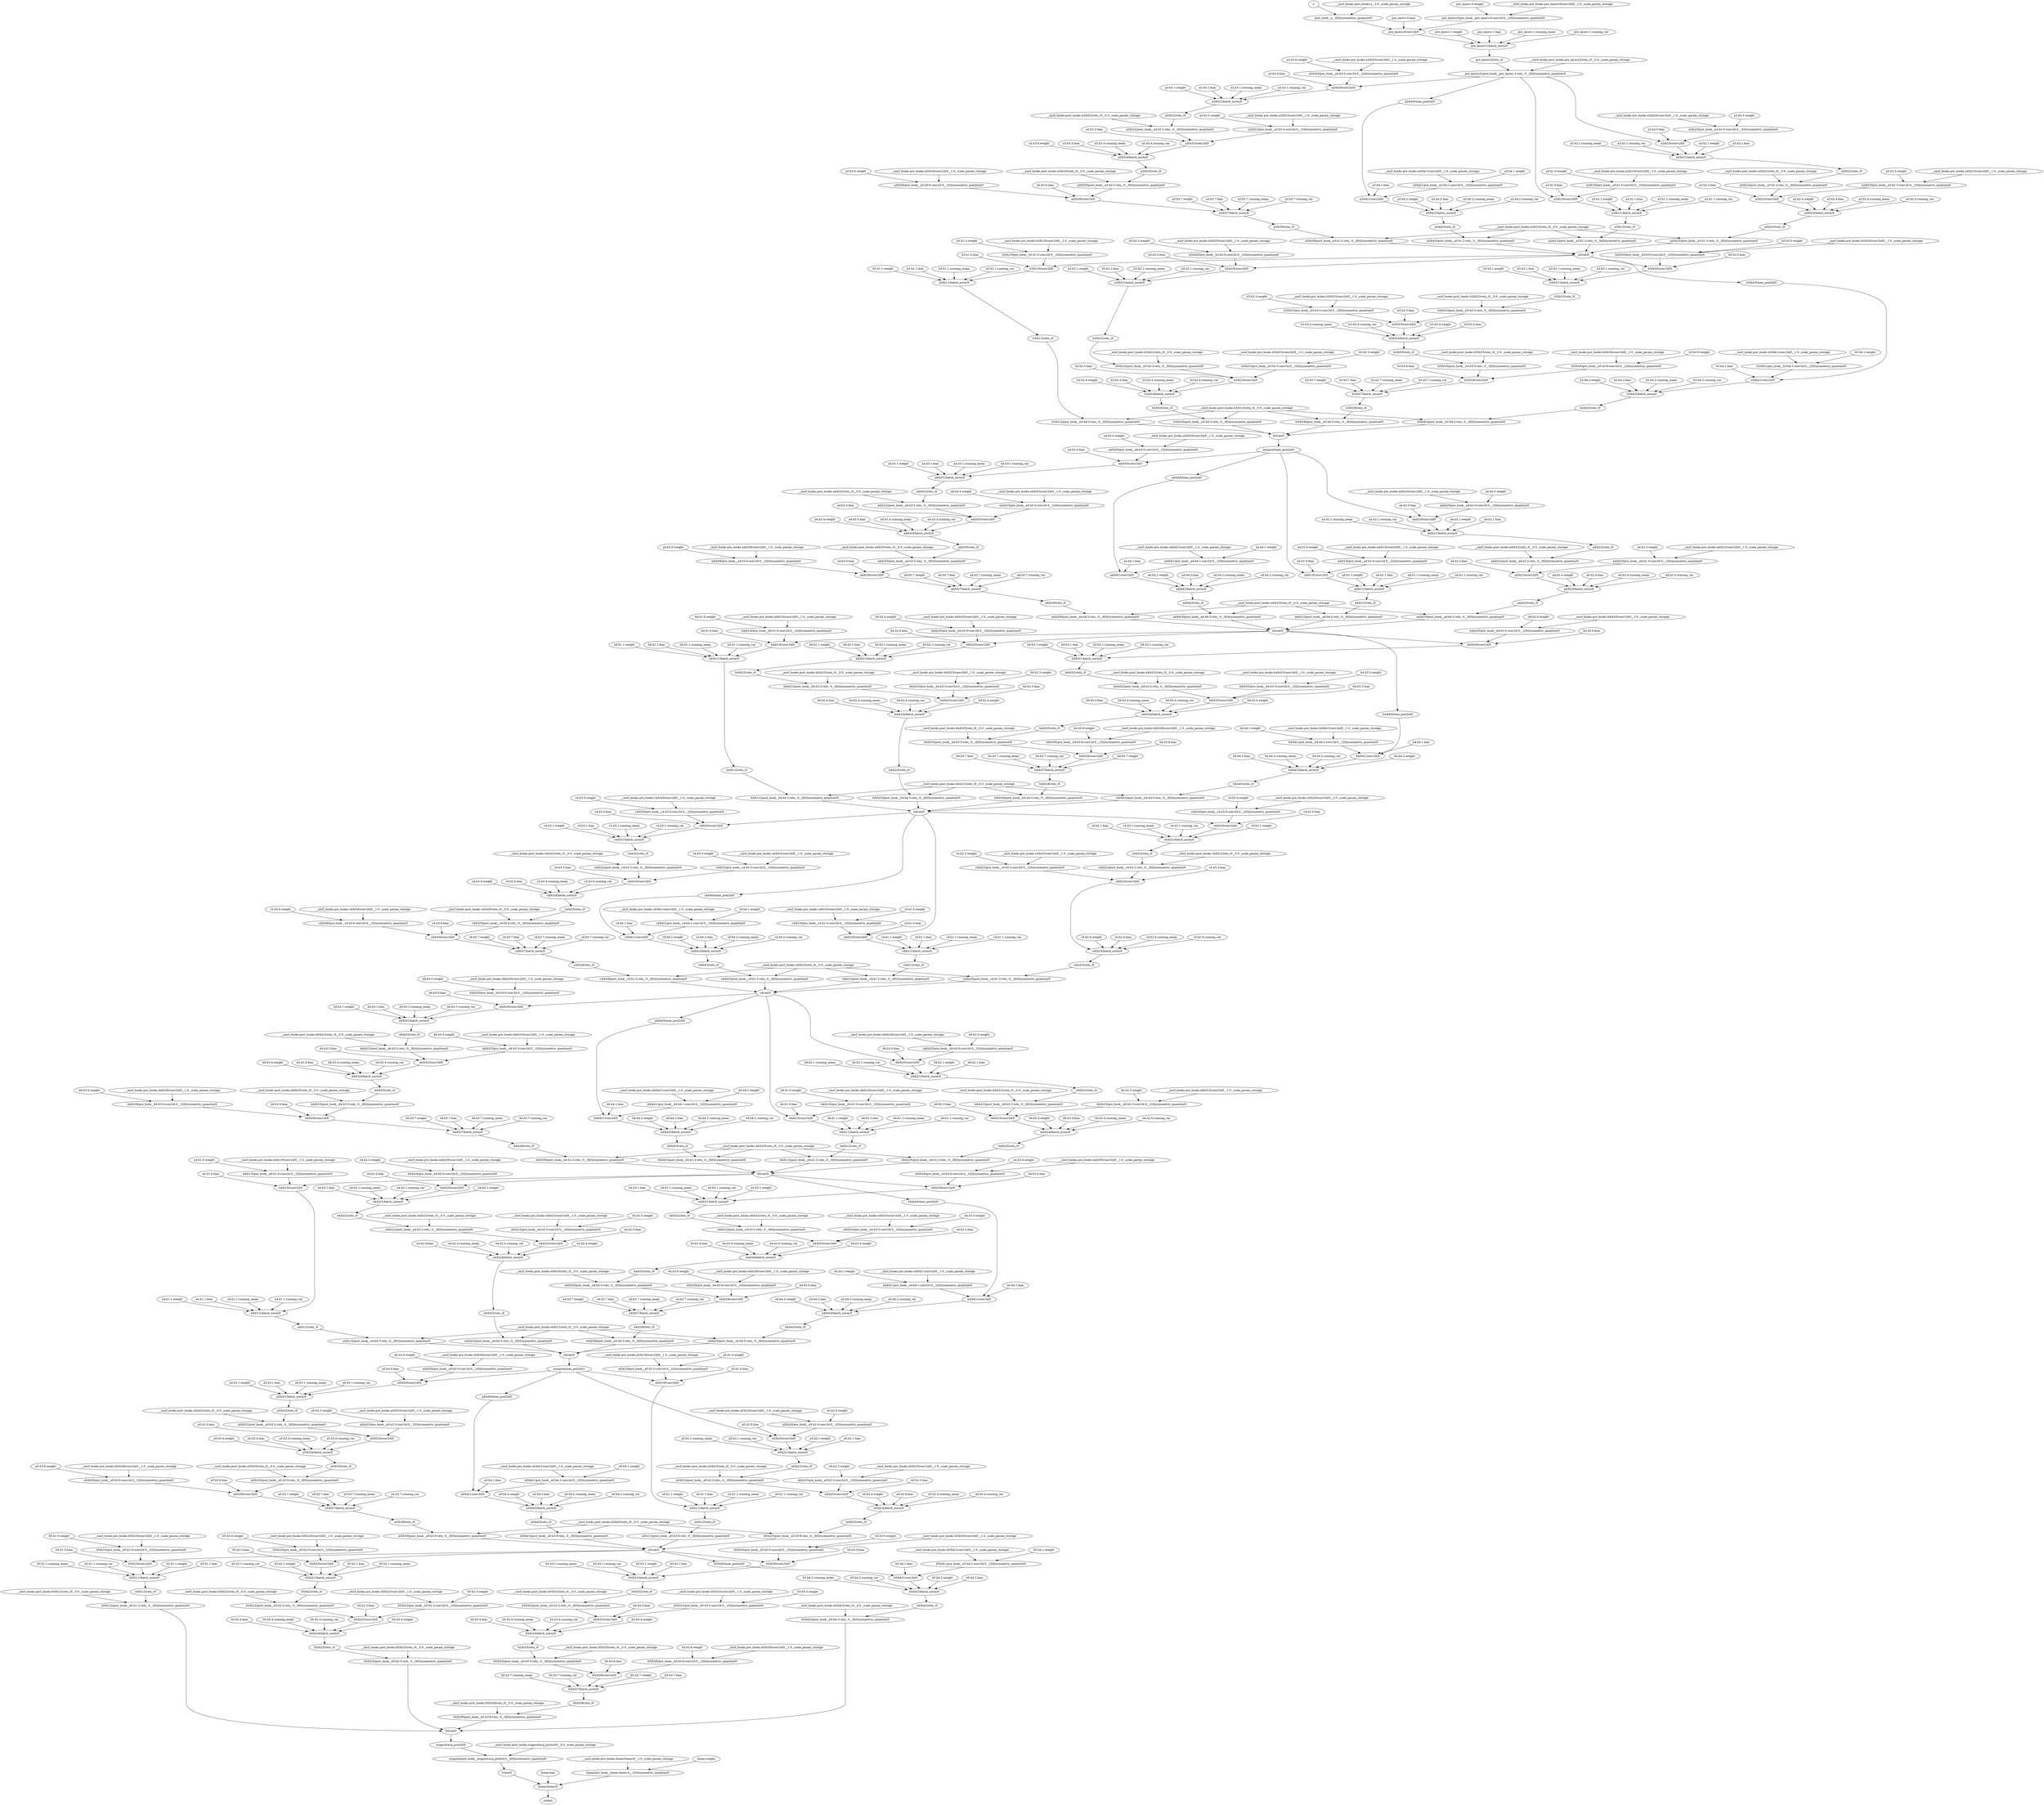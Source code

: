 strict digraph {
x [id=0, type="nncf_model_input", metatype=PTInputNoopMetatype];
"__nncf_hooks.post_hooks.x__0.0._scale_param_storage" [id=1, type="nncf_model_const", metatype=PTConstNoopMetatype];
"post_hook__x__0[0]/symmetric_quantize/0" [id=2, type="symmetric_quantize", metatype=UnknownMetatype];
"pre_layers.0.weight" [id=3, type="nncf_model_const", metatype=PTConstNoopMetatype];
"pre_layers.0.bias" [id=4, type="nncf_model_const", metatype=PTConstNoopMetatype];
"__nncf_hooks.pre_hooks.pre_layers/0/conv2d/0__1.0._scale_param_storage" [id=5, type="nncf_model_const", metatype=PTConstNoopMetatype];
"pre_layers/0/pre_hook__pre_layers-0-conv2d-0__1[0]/symmetric_quantize/0" [id=6, type="symmetric_quantize", metatype=UnknownMetatype];
"pre_layers/0/conv2d/0" [id=7, type=conv2d, metatype=PTConv2dMetatype];
"pre_layers.1.weight" [id=8, type="nncf_model_const", metatype=PTConstNoopMetatype];
"pre_layers.1.bias" [id=9, type="nncf_model_const", metatype=PTConstNoopMetatype];
"pre_layers.1.running_mean" [id=10, type="nncf_model_const", metatype=PTConstNoopMetatype];
"pre_layers.1.running_var" [id=11, type="nncf_model_const", metatype=PTConstNoopMetatype];
"pre_layers/1/batch_norm/0" [id=12, type="batch_norm", metatype=PTBatchNormMetatype];
"pre_layers/2/relu_/0" [id=13, type="relu_", metatype=PTRELUMetatype];
"__nncf_hooks.post_hooks.pre_layers/2/relu_/0__0.0._scale_param_storage" [id=14, type="nncf_model_const", metatype=PTConstNoopMetatype];
"pre_layers/2/post_hook__pre_layers-2-relu_-0__0[0]/symmetric_quantize/0" [id=15, type="symmetric_quantize", metatype=UnknownMetatype];
"a3.b1.0.weight" [id=16, type="nncf_model_const", metatype=PTConstNoopMetatype];
"a3.b1.0.bias" [id=17, type="nncf_model_const", metatype=PTConstNoopMetatype];
"__nncf_hooks.pre_hooks.a3/b1/0/conv2d/0__1.0._scale_param_storage" [id=18, type="nncf_model_const", metatype=PTConstNoopMetatype];
"a3/b1/0/pre_hook__a3-b1-0-conv2d-0__1[0]/symmetric_quantize/0" [id=19, type="symmetric_quantize", metatype=UnknownMetatype];
"a3/b1/0/conv2d/0" [id=20, type=conv2d, metatype=PTConv2dMetatype];
"a3.b1.1.weight" [id=21, type="nncf_model_const", metatype=PTConstNoopMetatype];
"a3.b1.1.bias" [id=22, type="nncf_model_const", metatype=PTConstNoopMetatype];
"a3.b1.1.running_mean" [id=23, type="nncf_model_const", metatype=PTConstNoopMetatype];
"a3.b1.1.running_var" [id=24, type="nncf_model_const", metatype=PTConstNoopMetatype];
"a3/b1/1/batch_norm/0" [id=25, type="batch_norm", metatype=PTBatchNormMetatype];
"a3/b1/2/relu_/0" [id=26, type="relu_", metatype=PTRELUMetatype];
"__nncf_hooks.post_hooks.a3/b2/5/relu_/0__0.0._scale_param_storage" [id=27, type="nncf_model_const", metatype=PTConstNoopMetatype];
"a3/b1/2/post_hook__a3-b1-2-relu_-0__0[0]/symmetric_quantize/0" [id=28, type="symmetric_quantize", metatype=UnknownMetatype];
"a3.b2.0.weight" [id=29, type="nncf_model_const", metatype=PTConstNoopMetatype];
"a3.b2.0.bias" [id=30, type="nncf_model_const", metatype=PTConstNoopMetatype];
"__nncf_hooks.pre_hooks.a3/b2/0/conv2d/0__1.0._scale_param_storage" [id=31, type="nncf_model_const", metatype=PTConstNoopMetatype];
"a3/b2/0/pre_hook__a3-b2-0-conv2d-0__1[0]/symmetric_quantize/0" [id=32, type="symmetric_quantize", metatype=UnknownMetatype];
"a3/b2/0/conv2d/0" [id=33, type=conv2d, metatype=PTConv2dMetatype];
"a3.b2.1.weight" [id=34, type="nncf_model_const", metatype=PTConstNoopMetatype];
"a3.b2.1.bias" [id=35, type="nncf_model_const", metatype=PTConstNoopMetatype];
"a3.b2.1.running_mean" [id=36, type="nncf_model_const", metatype=PTConstNoopMetatype];
"a3.b2.1.running_var" [id=37, type="nncf_model_const", metatype=PTConstNoopMetatype];
"a3/b2/1/batch_norm/0" [id=38, type="batch_norm", metatype=PTBatchNormMetatype];
"a3/b2/2/relu_/0" [id=39, type="relu_", metatype=PTRELUMetatype];
"__nncf_hooks.post_hooks.a3/b2/2/relu_/0__0.0._scale_param_storage" [id=40, type="nncf_model_const", metatype=PTConstNoopMetatype];
"a3/b2/2/post_hook__a3-b2-2-relu_-0__0[0]/symmetric_quantize/0" [id=41, type="symmetric_quantize", metatype=UnknownMetatype];
"a3.b2.3.weight" [id=42, type="nncf_model_const", metatype=PTConstNoopMetatype];
"a3.b2.3.bias" [id=43, type="nncf_model_const", metatype=PTConstNoopMetatype];
"__nncf_hooks.pre_hooks.a3/b2/3/conv2d/0__1.0._scale_param_storage" [id=44, type="nncf_model_const", metatype=PTConstNoopMetatype];
"a3/b2/3/pre_hook__a3-b2-3-conv2d-0__1[0]/symmetric_quantize/0" [id=45, type="symmetric_quantize", metatype=UnknownMetatype];
"a3/b2/3/conv2d/0" [id=46, type=conv2d, metatype=PTConv2dMetatype];
"a3.b2.4.weight" [id=47, type="nncf_model_const", metatype=PTConstNoopMetatype];
"a3.b2.4.bias" [id=48, type="nncf_model_const", metatype=PTConstNoopMetatype];
"a3.b2.4.running_mean" [id=49, type="nncf_model_const", metatype=PTConstNoopMetatype];
"a3.b2.4.running_var" [id=50, type="nncf_model_const", metatype=PTConstNoopMetatype];
"a3/b2/4/batch_norm/0" [id=51, type="batch_norm", metatype=PTBatchNormMetatype];
"a3/b2/5/relu_/0" [id=52, type="relu_", metatype=PTRELUMetatype];
"a3/b2/5/post_hook__a3-b1-2-relu_-0__0[0]/symmetric_quantize/0" [id=53, type="symmetric_quantize", metatype=UnknownMetatype];
"a3.b3.0.weight" [id=54, type="nncf_model_const", metatype=PTConstNoopMetatype];
"a3.b3.0.bias" [id=55, type="nncf_model_const", metatype=PTConstNoopMetatype];
"__nncf_hooks.pre_hooks.a3/b3/0/conv2d/0__1.0._scale_param_storage" [id=56, type="nncf_model_const", metatype=PTConstNoopMetatype];
"a3/b3/0/pre_hook__a3-b3-0-conv2d-0__1[0]/symmetric_quantize/0" [id=57, type="symmetric_quantize", metatype=UnknownMetatype];
"a3/b3/0/conv2d/0" [id=58, type=conv2d, metatype=PTConv2dMetatype];
"a3.b3.1.weight" [id=59, type="nncf_model_const", metatype=PTConstNoopMetatype];
"a3.b3.1.bias" [id=60, type="nncf_model_const", metatype=PTConstNoopMetatype];
"a3.b3.1.running_mean" [id=61, type="nncf_model_const", metatype=PTConstNoopMetatype];
"a3.b3.1.running_var" [id=62, type="nncf_model_const", metatype=PTConstNoopMetatype];
"a3/b3/1/batch_norm/0" [id=63, type="batch_norm", metatype=PTBatchNormMetatype];
"a3/b3/2/relu_/0" [id=64, type="relu_", metatype=PTRELUMetatype];
"__nncf_hooks.post_hooks.a3/b3/2/relu_/0__0.0._scale_param_storage" [id=65, type="nncf_model_const", metatype=PTConstNoopMetatype];
"a3/b3/2/post_hook__a3-b3-2-relu_-0__0[0]/symmetric_quantize/0" [id=66, type="symmetric_quantize", metatype=UnknownMetatype];
"a3.b3.3.weight" [id=67, type="nncf_model_const", metatype=PTConstNoopMetatype];
"a3.b3.3.bias" [id=68, type="nncf_model_const", metatype=PTConstNoopMetatype];
"__nncf_hooks.pre_hooks.a3/b3/3/conv2d/0__1.0._scale_param_storage" [id=69, type="nncf_model_const", metatype=PTConstNoopMetatype];
"a3/b3/3/pre_hook__a3-b3-3-conv2d-0__1[0]/symmetric_quantize/0" [id=70, type="symmetric_quantize", metatype=UnknownMetatype];
"a3/b3/3/conv2d/0" [id=71, type=conv2d, metatype=PTConv2dMetatype];
"a3.b3.4.weight" [id=72, type="nncf_model_const", metatype=PTConstNoopMetatype];
"a3.b3.4.bias" [id=73, type="nncf_model_const", metatype=PTConstNoopMetatype];
"a3.b3.4.running_mean" [id=74, type="nncf_model_const", metatype=PTConstNoopMetatype];
"a3.b3.4.running_var" [id=75, type="nncf_model_const", metatype=PTConstNoopMetatype];
"a3/b3/4/batch_norm/0" [id=76, type="batch_norm", metatype=PTBatchNormMetatype];
"a3/b3/5/relu_/0" [id=77, type="relu_", metatype=PTRELUMetatype];
"__nncf_hooks.post_hooks.a3/b3/5/relu_/0__0.0._scale_param_storage" [id=78, type="nncf_model_const", metatype=PTConstNoopMetatype];
"a3/b3/5/post_hook__a3-b3-5-relu_-0__0[0]/symmetric_quantize/0" [id=79, type="symmetric_quantize", metatype=UnknownMetatype];
"a3.b3.6.weight" [id=80, type="nncf_model_const", metatype=PTConstNoopMetatype];
"a3.b3.6.bias" [id=81, type="nncf_model_const", metatype=PTConstNoopMetatype];
"__nncf_hooks.pre_hooks.a3/b3/6/conv2d/0__1.0._scale_param_storage" [id=82, type="nncf_model_const", metatype=PTConstNoopMetatype];
"a3/b3/6/pre_hook__a3-b3-6-conv2d-0__1[0]/symmetric_quantize/0" [id=83, type="symmetric_quantize", metatype=UnknownMetatype];
"a3/b3/6/conv2d/0" [id=84, type=conv2d, metatype=PTConv2dMetatype];
"a3.b3.7.weight" [id=85, type="nncf_model_const", metatype=PTConstNoopMetatype];
"a3.b3.7.bias" [id=86, type="nncf_model_const", metatype=PTConstNoopMetatype];
"a3.b3.7.running_mean" [id=87, type="nncf_model_const", metatype=PTConstNoopMetatype];
"a3.b3.7.running_var" [id=88, type="nncf_model_const", metatype=PTConstNoopMetatype];
"a3/b3/7/batch_norm/0" [id=89, type="batch_norm", metatype=PTBatchNormMetatype];
"a3/b3/8/relu_/0" [id=90, type="relu_", metatype=PTRELUMetatype];
"a3/b3/8/post_hook__a3-b1-2-relu_-0__0[0]/symmetric_quantize/0" [id=91, type="symmetric_quantize", metatype=UnknownMetatype];
"a3/b4/0/max_pool2d/0" [id=92, type="max_pool2d", metatype=PTMaxPool2dMetatype];
"a3.b4.1.weight" [id=93, type="nncf_model_const", metatype=PTConstNoopMetatype];
"a3.b4.1.bias" [id=94, type="nncf_model_const", metatype=PTConstNoopMetatype];
"__nncf_hooks.pre_hooks.a3/b4/1/conv2d/0__1.0._scale_param_storage" [id=95, type="nncf_model_const", metatype=PTConstNoopMetatype];
"a3/b4/1/pre_hook__a3-b4-1-conv2d-0__1[0]/symmetric_quantize/0" [id=96, type="symmetric_quantize", metatype=UnknownMetatype];
"a3/b4/1/conv2d/0" [id=97, type=conv2d, metatype=PTConv2dMetatype];
"a3.b4.2.weight" [id=98, type="nncf_model_const", metatype=PTConstNoopMetatype];
"a3.b4.2.bias" [id=99, type="nncf_model_const", metatype=PTConstNoopMetatype];
"a3.b4.2.running_mean" [id=100, type="nncf_model_const", metatype=PTConstNoopMetatype];
"a3.b4.2.running_var" [id=101, type="nncf_model_const", metatype=PTConstNoopMetatype];
"a3/b4/2/batch_norm/0" [id=102, type="batch_norm", metatype=PTBatchNormMetatype];
"a3/b4/3/relu_/0" [id=103, type="relu_", metatype=PTRELUMetatype];
"a3/b4/3/post_hook__a3-b1-2-relu_-0__0[0]/symmetric_quantize/0" [id=104, type="symmetric_quantize", metatype=UnknownMetatype];
"a3/cat/0" [id=105, type=cat, metatype=PTCatMetatype];
"b3.b1.0.weight" [id=106, type="nncf_model_const", metatype=PTConstNoopMetatype];
"b3.b1.0.bias" [id=107, type="nncf_model_const", metatype=PTConstNoopMetatype];
"__nncf_hooks.pre_hooks.b3/b1/0/conv2d/0__1.0._scale_param_storage" [id=108, type="nncf_model_const", metatype=PTConstNoopMetatype];
"b3/b1/0/pre_hook__b3-b1-0-conv2d-0__1[0]/symmetric_quantize/0" [id=109, type="symmetric_quantize", metatype=UnknownMetatype];
"b3/b1/0/conv2d/0" [id=110, type=conv2d, metatype=PTConv2dMetatype];
"b3.b1.1.weight" [id=111, type="nncf_model_const", metatype=PTConstNoopMetatype];
"b3.b1.1.bias" [id=112, type="nncf_model_const", metatype=PTConstNoopMetatype];
"b3.b1.1.running_mean" [id=113, type="nncf_model_const", metatype=PTConstNoopMetatype];
"b3.b1.1.running_var" [id=114, type="nncf_model_const", metatype=PTConstNoopMetatype];
"b3/b1/1/batch_norm/0" [id=115, type="batch_norm", metatype=PTBatchNormMetatype];
"b3/b1/2/relu_/0" [id=116, type="relu_", metatype=PTRELUMetatype];
"__nncf_hooks.post_hooks.b3/b1/2/relu_/0__0.0._scale_param_storage" [id=117, type="nncf_model_const", metatype=PTConstNoopMetatype];
"b3/b1/2/post_hook__b3-b4-3-relu_-0__0[0]/symmetric_quantize/0" [id=118, type="symmetric_quantize", metatype=UnknownMetatype];
"b3.b2.0.weight" [id=119, type="nncf_model_const", metatype=PTConstNoopMetatype];
"b3.b2.0.bias" [id=120, type="nncf_model_const", metatype=PTConstNoopMetatype];
"__nncf_hooks.pre_hooks.b3/b2/0/conv2d/0__1.0._scale_param_storage" [id=121, type="nncf_model_const", metatype=PTConstNoopMetatype];
"b3/b2/0/pre_hook__b3-b2-0-conv2d-0__1[0]/symmetric_quantize/0" [id=122, type="symmetric_quantize", metatype=UnknownMetatype];
"b3/b2/0/conv2d/0" [id=123, type=conv2d, metatype=PTConv2dMetatype];
"b3.b2.1.weight" [id=124, type="nncf_model_const", metatype=PTConstNoopMetatype];
"b3.b2.1.bias" [id=125, type="nncf_model_const", metatype=PTConstNoopMetatype];
"b3.b2.1.running_mean" [id=126, type="nncf_model_const", metatype=PTConstNoopMetatype];
"b3.b2.1.running_var" [id=127, type="nncf_model_const", metatype=PTConstNoopMetatype];
"b3/b2/1/batch_norm/0" [id=128, type="batch_norm", metatype=PTBatchNormMetatype];
"b3/b2/2/relu_/0" [id=129, type="relu_", metatype=PTRELUMetatype];
"__nncf_hooks.post_hooks.b3/b2/2/relu_/0__0.0._scale_param_storage" [id=130, type="nncf_model_const", metatype=PTConstNoopMetatype];
"b3/b2/2/post_hook__b3-b2-2-relu_-0__0[0]/symmetric_quantize/0" [id=131, type="symmetric_quantize", metatype=UnknownMetatype];
"b3.b2.3.weight" [id=132, type="nncf_model_const", metatype=PTConstNoopMetatype];
"b3.b2.3.bias" [id=133, type="nncf_model_const", metatype=PTConstNoopMetatype];
"__nncf_hooks.pre_hooks.b3/b2/3/conv2d/0__1.0._scale_param_storage" [id=134, type="nncf_model_const", metatype=PTConstNoopMetatype];
"b3/b2/3/pre_hook__b3-b2-3-conv2d-0__1[0]/symmetric_quantize/0" [id=135, type="symmetric_quantize", metatype=UnknownMetatype];
"b3/b2/3/conv2d/0" [id=136, type=conv2d, metatype=PTConv2dMetatype];
"b3.b2.4.weight" [id=137, type="nncf_model_const", metatype=PTConstNoopMetatype];
"b3.b2.4.bias" [id=138, type="nncf_model_const", metatype=PTConstNoopMetatype];
"b3.b2.4.running_mean" [id=139, type="nncf_model_const", metatype=PTConstNoopMetatype];
"b3.b2.4.running_var" [id=140, type="nncf_model_const", metatype=PTConstNoopMetatype];
"b3/b2/4/batch_norm/0" [id=141, type="batch_norm", metatype=PTBatchNormMetatype];
"b3/b2/5/relu_/0" [id=142, type="relu_", metatype=PTRELUMetatype];
"b3/b2/5/post_hook__b3-b4-3-relu_-0__0[0]/symmetric_quantize/0" [id=143, type="symmetric_quantize", metatype=UnknownMetatype];
"b3.b3.0.weight" [id=144, type="nncf_model_const", metatype=PTConstNoopMetatype];
"b3.b3.0.bias" [id=145, type="nncf_model_const", metatype=PTConstNoopMetatype];
"__nncf_hooks.pre_hooks.b3/b3/0/conv2d/0__1.0._scale_param_storage" [id=146, type="nncf_model_const", metatype=PTConstNoopMetatype];
"b3/b3/0/pre_hook__b3-b3-0-conv2d-0__1[0]/symmetric_quantize/0" [id=147, type="symmetric_quantize", metatype=UnknownMetatype];
"b3/b3/0/conv2d/0" [id=148, type=conv2d, metatype=PTConv2dMetatype];
"b3.b3.1.weight" [id=149, type="nncf_model_const", metatype=PTConstNoopMetatype];
"b3.b3.1.bias" [id=150, type="nncf_model_const", metatype=PTConstNoopMetatype];
"b3.b3.1.running_mean" [id=151, type="nncf_model_const", metatype=PTConstNoopMetatype];
"b3.b3.1.running_var" [id=152, type="nncf_model_const", metatype=PTConstNoopMetatype];
"b3/b3/1/batch_norm/0" [id=153, type="batch_norm", metatype=PTBatchNormMetatype];
"b3/b3/2/relu_/0" [id=154, type="relu_", metatype=PTRELUMetatype];
"__nncf_hooks.post_hooks.b3/b3/2/relu_/0__0.0._scale_param_storage" [id=155, type="nncf_model_const", metatype=PTConstNoopMetatype];
"b3/b3/2/post_hook__b3-b3-2-relu_-0__0[0]/symmetric_quantize/0" [id=156, type="symmetric_quantize", metatype=UnknownMetatype];
"b3.b3.3.weight" [id=157, type="nncf_model_const", metatype=PTConstNoopMetatype];
"b3.b3.3.bias" [id=158, type="nncf_model_const", metatype=PTConstNoopMetatype];
"__nncf_hooks.pre_hooks.b3/b3/3/conv2d/0__1.0._scale_param_storage" [id=159, type="nncf_model_const", metatype=PTConstNoopMetatype];
"b3/b3/3/pre_hook__b3-b3-3-conv2d-0__1[0]/symmetric_quantize/0" [id=160, type="symmetric_quantize", metatype=UnknownMetatype];
"b3/b3/3/conv2d/0" [id=161, type=conv2d, metatype=PTConv2dMetatype];
"b3.b3.4.weight" [id=162, type="nncf_model_const", metatype=PTConstNoopMetatype];
"b3.b3.4.bias" [id=163, type="nncf_model_const", metatype=PTConstNoopMetatype];
"b3.b3.4.running_mean" [id=164, type="nncf_model_const", metatype=PTConstNoopMetatype];
"b3.b3.4.running_var" [id=165, type="nncf_model_const", metatype=PTConstNoopMetatype];
"b3/b3/4/batch_norm/0" [id=166, type="batch_norm", metatype=PTBatchNormMetatype];
"b3/b3/5/relu_/0" [id=167, type="relu_", metatype=PTRELUMetatype];
"__nncf_hooks.post_hooks.b3/b3/5/relu_/0__0.0._scale_param_storage" [id=168, type="nncf_model_const", metatype=PTConstNoopMetatype];
"b3/b3/5/post_hook__b3-b3-5-relu_-0__0[0]/symmetric_quantize/0" [id=169, type="symmetric_quantize", metatype=UnknownMetatype];
"b3.b3.6.weight" [id=170, type="nncf_model_const", metatype=PTConstNoopMetatype];
"b3.b3.6.bias" [id=171, type="nncf_model_const", metatype=PTConstNoopMetatype];
"__nncf_hooks.pre_hooks.b3/b3/6/conv2d/0__1.0._scale_param_storage" [id=172, type="nncf_model_const", metatype=PTConstNoopMetatype];
"b3/b3/6/pre_hook__b3-b3-6-conv2d-0__1[0]/symmetric_quantize/0" [id=173, type="symmetric_quantize", metatype=UnknownMetatype];
"b3/b3/6/conv2d/0" [id=174, type=conv2d, metatype=PTConv2dMetatype];
"b3.b3.7.weight" [id=175, type="nncf_model_const", metatype=PTConstNoopMetatype];
"b3.b3.7.bias" [id=176, type="nncf_model_const", metatype=PTConstNoopMetatype];
"b3.b3.7.running_mean" [id=177, type="nncf_model_const", metatype=PTConstNoopMetatype];
"b3.b3.7.running_var" [id=178, type="nncf_model_const", metatype=PTConstNoopMetatype];
"b3/b3/7/batch_norm/0" [id=179, type="batch_norm", metatype=PTBatchNormMetatype];
"b3/b3/8/relu_/0" [id=180, type="relu_", metatype=PTRELUMetatype];
"b3/b3/8/post_hook__b3-b4-3-relu_-0__0[0]/symmetric_quantize/0" [id=181, type="symmetric_quantize", metatype=UnknownMetatype];
"b3/b4/0/max_pool2d/0" [id=182, type="max_pool2d", metatype=PTMaxPool2dMetatype];
"b3.b4.1.weight" [id=183, type="nncf_model_const", metatype=PTConstNoopMetatype];
"b3.b4.1.bias" [id=184, type="nncf_model_const", metatype=PTConstNoopMetatype];
"__nncf_hooks.pre_hooks.b3/b4/1/conv2d/0__1.0._scale_param_storage" [id=185, type="nncf_model_const", metatype=PTConstNoopMetatype];
"b3/b4/1/pre_hook__b3-b4-1-conv2d-0__1[0]/symmetric_quantize/0" [id=186, type="symmetric_quantize", metatype=UnknownMetatype];
"b3/b4/1/conv2d/0" [id=187, type=conv2d, metatype=PTConv2dMetatype];
"b3.b4.2.weight" [id=188, type="nncf_model_const", metatype=PTConstNoopMetatype];
"b3.b4.2.bias" [id=189, type="nncf_model_const", metatype=PTConstNoopMetatype];
"b3.b4.2.running_mean" [id=190, type="nncf_model_const", metatype=PTConstNoopMetatype];
"b3.b4.2.running_var" [id=191, type="nncf_model_const", metatype=PTConstNoopMetatype];
"b3/b4/2/batch_norm/0" [id=192, type="batch_norm", metatype=PTBatchNormMetatype];
"b3/b4/3/relu_/0" [id=193, type="relu_", metatype=PTRELUMetatype];
"b3/b4/3/post_hook__b3-b4-3-relu_-0__0[0]/symmetric_quantize/0" [id=194, type="symmetric_quantize", metatype=UnknownMetatype];
"b3/cat/0" [id=195, type=cat, metatype=PTCatMetatype];
"maxpool/max_pool2d/0" [id=196, type="max_pool2d", metatype=PTMaxPool2dMetatype];
"a4.b1.0.weight" [id=197, type="nncf_model_const", metatype=PTConstNoopMetatype];
"a4.b1.0.bias" [id=198, type="nncf_model_const", metatype=PTConstNoopMetatype];
"__nncf_hooks.pre_hooks.a4/b1/0/conv2d/0__1.0._scale_param_storage" [id=199, type="nncf_model_const", metatype=PTConstNoopMetatype];
"a4/b1/0/pre_hook__a4-b1-0-conv2d-0__1[0]/symmetric_quantize/0" [id=200, type="symmetric_quantize", metatype=UnknownMetatype];
"a4/b1/0/conv2d/0" [id=201, type=conv2d, metatype=PTConv2dMetatype];
"a4.b1.1.weight" [id=202, type="nncf_model_const", metatype=PTConstNoopMetatype];
"a4.b1.1.bias" [id=203, type="nncf_model_const", metatype=PTConstNoopMetatype];
"a4.b1.1.running_mean" [id=204, type="nncf_model_const", metatype=PTConstNoopMetatype];
"a4.b1.1.running_var" [id=205, type="nncf_model_const", metatype=PTConstNoopMetatype];
"a4/b1/1/batch_norm/0" [id=206, type="batch_norm", metatype=PTBatchNormMetatype];
"a4/b1/2/relu_/0" [id=207, type="relu_", metatype=PTRELUMetatype];
"__nncf_hooks.post_hooks.a4/b2/5/relu_/0__0.0._scale_param_storage" [id=208, type="nncf_model_const", metatype=PTConstNoopMetatype];
"a4/b1/2/post_hook__a4-b4-3-relu_-0__0[0]/symmetric_quantize/0" [id=209, type="symmetric_quantize", metatype=UnknownMetatype];
"a4.b2.0.weight" [id=210, type="nncf_model_const", metatype=PTConstNoopMetatype];
"a4.b2.0.bias" [id=211, type="nncf_model_const", metatype=PTConstNoopMetatype];
"__nncf_hooks.pre_hooks.a4/b2/0/conv2d/0__1.0._scale_param_storage" [id=212, type="nncf_model_const", metatype=PTConstNoopMetatype];
"a4/b2/0/pre_hook__a4-b2-0-conv2d-0__1[0]/symmetric_quantize/0" [id=213, type="symmetric_quantize", metatype=UnknownMetatype];
"a4/b2/0/conv2d/0" [id=214, type=conv2d, metatype=PTConv2dMetatype];
"a4.b2.1.weight" [id=215, type="nncf_model_const", metatype=PTConstNoopMetatype];
"a4.b2.1.bias" [id=216, type="nncf_model_const", metatype=PTConstNoopMetatype];
"a4.b2.1.running_mean" [id=217, type="nncf_model_const", metatype=PTConstNoopMetatype];
"a4.b2.1.running_var" [id=218, type="nncf_model_const", metatype=PTConstNoopMetatype];
"a4/b2/1/batch_norm/0" [id=219, type="batch_norm", metatype=PTBatchNormMetatype];
"a4/b2/2/relu_/0" [id=220, type="relu_", metatype=PTRELUMetatype];
"__nncf_hooks.post_hooks.a4/b2/2/relu_/0__0.0._scale_param_storage" [id=221, type="nncf_model_const", metatype=PTConstNoopMetatype];
"a4/b2/2/post_hook__a4-b2-2-relu_-0__0[0]/symmetric_quantize/0" [id=222, type="symmetric_quantize", metatype=UnknownMetatype];
"a4.b2.3.weight" [id=223, type="nncf_model_const", metatype=PTConstNoopMetatype];
"a4.b2.3.bias" [id=224, type="nncf_model_const", metatype=PTConstNoopMetatype];
"__nncf_hooks.pre_hooks.a4/b2/3/conv2d/0__1.0._scale_param_storage" [id=225, type="nncf_model_const", metatype=PTConstNoopMetatype];
"a4/b2/3/pre_hook__a4-b2-3-conv2d-0__1[0]/symmetric_quantize/0" [id=226, type="symmetric_quantize", metatype=UnknownMetatype];
"a4/b2/3/conv2d/0" [id=227, type=conv2d, metatype=PTConv2dMetatype];
"a4.b2.4.weight" [id=228, type="nncf_model_const", metatype=PTConstNoopMetatype];
"a4.b2.4.bias" [id=229, type="nncf_model_const", metatype=PTConstNoopMetatype];
"a4.b2.4.running_mean" [id=230, type="nncf_model_const", metatype=PTConstNoopMetatype];
"a4.b2.4.running_var" [id=231, type="nncf_model_const", metatype=PTConstNoopMetatype];
"a4/b2/4/batch_norm/0" [id=232, type="batch_norm", metatype=PTBatchNormMetatype];
"a4/b2/5/relu_/0" [id=233, type="relu_", metatype=PTRELUMetatype];
"a4/b2/5/post_hook__a4-b4-3-relu_-0__0[0]/symmetric_quantize/0" [id=234, type="symmetric_quantize", metatype=UnknownMetatype];
"a4.b3.0.weight" [id=235, type="nncf_model_const", metatype=PTConstNoopMetatype];
"a4.b3.0.bias" [id=236, type="nncf_model_const", metatype=PTConstNoopMetatype];
"__nncf_hooks.pre_hooks.a4/b3/0/conv2d/0__1.0._scale_param_storage" [id=237, type="nncf_model_const", metatype=PTConstNoopMetatype];
"a4/b3/0/pre_hook__a4-b3-0-conv2d-0__1[0]/symmetric_quantize/0" [id=238, type="symmetric_quantize", metatype=UnknownMetatype];
"a4/b3/0/conv2d/0" [id=239, type=conv2d, metatype=PTConv2dMetatype];
"a4.b3.1.weight" [id=240, type="nncf_model_const", metatype=PTConstNoopMetatype];
"a4.b3.1.bias" [id=241, type="nncf_model_const", metatype=PTConstNoopMetatype];
"a4.b3.1.running_mean" [id=242, type="nncf_model_const", metatype=PTConstNoopMetatype];
"a4.b3.1.running_var" [id=243, type="nncf_model_const", metatype=PTConstNoopMetatype];
"a4/b3/1/batch_norm/0" [id=244, type="batch_norm", metatype=PTBatchNormMetatype];
"a4/b3/2/relu_/0" [id=245, type="relu_", metatype=PTRELUMetatype];
"__nncf_hooks.post_hooks.a4/b3/2/relu_/0__0.0._scale_param_storage" [id=246, type="nncf_model_const", metatype=PTConstNoopMetatype];
"a4/b3/2/post_hook__a4-b3-2-relu_-0__0[0]/symmetric_quantize/0" [id=247, type="symmetric_quantize", metatype=UnknownMetatype];
"a4.b3.3.weight" [id=248, type="nncf_model_const", metatype=PTConstNoopMetatype];
"a4.b3.3.bias" [id=249, type="nncf_model_const", metatype=PTConstNoopMetatype];
"__nncf_hooks.pre_hooks.a4/b3/3/conv2d/0__1.0._scale_param_storage" [id=250, type="nncf_model_const", metatype=PTConstNoopMetatype];
"a4/b3/3/pre_hook__a4-b3-3-conv2d-0__1[0]/symmetric_quantize/0" [id=251, type="symmetric_quantize", metatype=UnknownMetatype];
"a4/b3/3/conv2d/0" [id=252, type=conv2d, metatype=PTConv2dMetatype];
"a4.b3.4.weight" [id=253, type="nncf_model_const", metatype=PTConstNoopMetatype];
"a4.b3.4.bias" [id=254, type="nncf_model_const", metatype=PTConstNoopMetatype];
"a4.b3.4.running_mean" [id=255, type="nncf_model_const", metatype=PTConstNoopMetatype];
"a4.b3.4.running_var" [id=256, type="nncf_model_const", metatype=PTConstNoopMetatype];
"a4/b3/4/batch_norm/0" [id=257, type="batch_norm", metatype=PTBatchNormMetatype];
"a4/b3/5/relu_/0" [id=258, type="relu_", metatype=PTRELUMetatype];
"__nncf_hooks.post_hooks.a4/b3/5/relu_/0__0.0._scale_param_storage" [id=259, type="nncf_model_const", metatype=PTConstNoopMetatype];
"a4/b3/5/post_hook__a4-b3-5-relu_-0__0[0]/symmetric_quantize/0" [id=260, type="symmetric_quantize", metatype=UnknownMetatype];
"a4.b3.6.weight" [id=261, type="nncf_model_const", metatype=PTConstNoopMetatype];
"a4.b3.6.bias" [id=262, type="nncf_model_const", metatype=PTConstNoopMetatype];
"__nncf_hooks.pre_hooks.a4/b3/6/conv2d/0__1.0._scale_param_storage" [id=263, type="nncf_model_const", metatype=PTConstNoopMetatype];
"a4/b3/6/pre_hook__a4-b3-6-conv2d-0__1[0]/symmetric_quantize/0" [id=264, type="symmetric_quantize", metatype=UnknownMetatype];
"a4/b3/6/conv2d/0" [id=265, type=conv2d, metatype=PTConv2dMetatype];
"a4.b3.7.weight" [id=266, type="nncf_model_const", metatype=PTConstNoopMetatype];
"a4.b3.7.bias" [id=267, type="nncf_model_const", metatype=PTConstNoopMetatype];
"a4.b3.7.running_mean" [id=268, type="nncf_model_const", metatype=PTConstNoopMetatype];
"a4.b3.7.running_var" [id=269, type="nncf_model_const", metatype=PTConstNoopMetatype];
"a4/b3/7/batch_norm/0" [id=270, type="batch_norm", metatype=PTBatchNormMetatype];
"a4/b3/8/relu_/0" [id=271, type="relu_", metatype=PTRELUMetatype];
"a4/b3/8/post_hook__a4-b4-3-relu_-0__0[0]/symmetric_quantize/0" [id=272, type="symmetric_quantize", metatype=UnknownMetatype];
"a4/b4/0/max_pool2d/0" [id=273, type="max_pool2d", metatype=PTMaxPool2dMetatype];
"a4.b4.1.weight" [id=274, type="nncf_model_const", metatype=PTConstNoopMetatype];
"a4.b4.1.bias" [id=275, type="nncf_model_const", metatype=PTConstNoopMetatype];
"__nncf_hooks.pre_hooks.a4/b4/1/conv2d/0__1.0._scale_param_storage" [id=276, type="nncf_model_const", metatype=PTConstNoopMetatype];
"a4/b4/1/pre_hook__a4-b4-1-conv2d-0__1[0]/symmetric_quantize/0" [id=277, type="symmetric_quantize", metatype=UnknownMetatype];
"a4/b4/1/conv2d/0" [id=278, type=conv2d, metatype=PTConv2dMetatype];
"a4.b4.2.weight" [id=279, type="nncf_model_const", metatype=PTConstNoopMetatype];
"a4.b4.2.bias" [id=280, type="nncf_model_const", metatype=PTConstNoopMetatype];
"a4.b4.2.running_mean" [id=281, type="nncf_model_const", metatype=PTConstNoopMetatype];
"a4.b4.2.running_var" [id=282, type="nncf_model_const", metatype=PTConstNoopMetatype];
"a4/b4/2/batch_norm/0" [id=283, type="batch_norm", metatype=PTBatchNormMetatype];
"a4/b4/3/relu_/0" [id=284, type="relu_", metatype=PTRELUMetatype];
"a4/b4/3/post_hook__a4-b4-3-relu_-0__0[0]/symmetric_quantize/0" [id=285, type="symmetric_quantize", metatype=UnknownMetatype];
"a4/cat/0" [id=286, type=cat, metatype=PTCatMetatype];
"b4.b1.0.weight" [id=287, type="nncf_model_const", metatype=PTConstNoopMetatype];
"b4.b1.0.bias" [id=288, type="nncf_model_const", metatype=PTConstNoopMetatype];
"__nncf_hooks.pre_hooks.b4/b1/0/conv2d/0__1.0._scale_param_storage" [id=289, type="nncf_model_const", metatype=PTConstNoopMetatype];
"b4/b1/0/pre_hook__b4-b1-0-conv2d-0__1[0]/symmetric_quantize/0" [id=290, type="symmetric_quantize", metatype=UnknownMetatype];
"b4/b1/0/conv2d/0" [id=291, type=conv2d, metatype=PTConv2dMetatype];
"b4.b1.1.weight" [id=292, type="nncf_model_const", metatype=PTConstNoopMetatype];
"b4.b1.1.bias" [id=293, type="nncf_model_const", metatype=PTConstNoopMetatype];
"b4.b1.1.running_mean" [id=294, type="nncf_model_const", metatype=PTConstNoopMetatype];
"b4.b1.1.running_var" [id=295, type="nncf_model_const", metatype=PTConstNoopMetatype];
"b4/b1/1/batch_norm/0" [id=296, type="batch_norm", metatype=PTBatchNormMetatype];
"b4/b1/2/relu_/0" [id=297, type="relu_", metatype=PTRELUMetatype];
"__nncf_hooks.post_hooks.b4/b1/2/relu_/0__0.0._scale_param_storage" [id=298, type="nncf_model_const", metatype=PTConstNoopMetatype];
"b4/b1/2/post_hook__b4-b4-3-relu_-0__0[0]/symmetric_quantize/0" [id=299, type="symmetric_quantize", metatype=UnknownMetatype];
"b4.b2.0.weight" [id=300, type="nncf_model_const", metatype=PTConstNoopMetatype];
"b4.b2.0.bias" [id=301, type="nncf_model_const", metatype=PTConstNoopMetatype];
"__nncf_hooks.pre_hooks.b4/b2/0/conv2d/0__1.0._scale_param_storage" [id=302, type="nncf_model_const", metatype=PTConstNoopMetatype];
"b4/b2/0/pre_hook__b4-b2-0-conv2d-0__1[0]/symmetric_quantize/0" [id=303, type="symmetric_quantize", metatype=UnknownMetatype];
"b4/b2/0/conv2d/0" [id=304, type=conv2d, metatype=PTConv2dMetatype];
"b4.b2.1.weight" [id=305, type="nncf_model_const", metatype=PTConstNoopMetatype];
"b4.b2.1.bias" [id=306, type="nncf_model_const", metatype=PTConstNoopMetatype];
"b4.b2.1.running_mean" [id=307, type="nncf_model_const", metatype=PTConstNoopMetatype];
"b4.b2.1.running_var" [id=308, type="nncf_model_const", metatype=PTConstNoopMetatype];
"b4/b2/1/batch_norm/0" [id=309, type="batch_norm", metatype=PTBatchNormMetatype];
"b4/b2/2/relu_/0" [id=310, type="relu_", metatype=PTRELUMetatype];
"__nncf_hooks.post_hooks.b4/b2/2/relu_/0__0.0._scale_param_storage" [id=311, type="nncf_model_const", metatype=PTConstNoopMetatype];
"b4/b2/2/post_hook__b4-b2-2-relu_-0__0[0]/symmetric_quantize/0" [id=312, type="symmetric_quantize", metatype=UnknownMetatype];
"b4.b2.3.weight" [id=313, type="nncf_model_const", metatype=PTConstNoopMetatype];
"b4.b2.3.bias" [id=314, type="nncf_model_const", metatype=PTConstNoopMetatype];
"__nncf_hooks.pre_hooks.b4/b2/3/conv2d/0__1.0._scale_param_storage" [id=315, type="nncf_model_const", metatype=PTConstNoopMetatype];
"b4/b2/3/pre_hook__b4-b2-3-conv2d-0__1[0]/symmetric_quantize/0" [id=316, type="symmetric_quantize", metatype=UnknownMetatype];
"b4/b2/3/conv2d/0" [id=317, type=conv2d, metatype=PTConv2dMetatype];
"b4.b2.4.weight" [id=318, type="nncf_model_const", metatype=PTConstNoopMetatype];
"b4.b2.4.bias" [id=319, type="nncf_model_const", metatype=PTConstNoopMetatype];
"b4.b2.4.running_mean" [id=320, type="nncf_model_const", metatype=PTConstNoopMetatype];
"b4.b2.4.running_var" [id=321, type="nncf_model_const", metatype=PTConstNoopMetatype];
"b4/b2/4/batch_norm/0" [id=322, type="batch_norm", metatype=PTBatchNormMetatype];
"b4/b2/5/relu_/0" [id=323, type="relu_", metatype=PTRELUMetatype];
"b4/b2/5/post_hook__b4-b4-3-relu_-0__0[0]/symmetric_quantize/0" [id=324, type="symmetric_quantize", metatype=UnknownMetatype];
"b4.b3.0.weight" [id=325, type="nncf_model_const", metatype=PTConstNoopMetatype];
"b4.b3.0.bias" [id=326, type="nncf_model_const", metatype=PTConstNoopMetatype];
"__nncf_hooks.pre_hooks.b4/b3/0/conv2d/0__1.0._scale_param_storage" [id=327, type="nncf_model_const", metatype=PTConstNoopMetatype];
"b4/b3/0/pre_hook__b4-b3-0-conv2d-0__1[0]/symmetric_quantize/0" [id=328, type="symmetric_quantize", metatype=UnknownMetatype];
"b4/b3/0/conv2d/0" [id=329, type=conv2d, metatype=PTConv2dMetatype];
"b4.b3.1.weight" [id=330, type="nncf_model_const", metatype=PTConstNoopMetatype];
"b4.b3.1.bias" [id=331, type="nncf_model_const", metatype=PTConstNoopMetatype];
"b4.b3.1.running_mean" [id=332, type="nncf_model_const", metatype=PTConstNoopMetatype];
"b4.b3.1.running_var" [id=333, type="nncf_model_const", metatype=PTConstNoopMetatype];
"b4/b3/1/batch_norm/0" [id=334, type="batch_norm", metatype=PTBatchNormMetatype];
"b4/b3/2/relu_/0" [id=335, type="relu_", metatype=PTRELUMetatype];
"__nncf_hooks.post_hooks.b4/b3/2/relu_/0__0.0._scale_param_storage" [id=336, type="nncf_model_const", metatype=PTConstNoopMetatype];
"b4/b3/2/post_hook__b4-b3-2-relu_-0__0[0]/symmetric_quantize/0" [id=337, type="symmetric_quantize", metatype=UnknownMetatype];
"b4.b3.3.weight" [id=338, type="nncf_model_const", metatype=PTConstNoopMetatype];
"b4.b3.3.bias" [id=339, type="nncf_model_const", metatype=PTConstNoopMetatype];
"__nncf_hooks.pre_hooks.b4/b3/3/conv2d/0__1.0._scale_param_storage" [id=340, type="nncf_model_const", metatype=PTConstNoopMetatype];
"b4/b3/3/pre_hook__b4-b3-3-conv2d-0__1[0]/symmetric_quantize/0" [id=341, type="symmetric_quantize", metatype=UnknownMetatype];
"b4/b3/3/conv2d/0" [id=342, type=conv2d, metatype=PTConv2dMetatype];
"b4.b3.4.weight" [id=343, type="nncf_model_const", metatype=PTConstNoopMetatype];
"b4.b3.4.bias" [id=344, type="nncf_model_const", metatype=PTConstNoopMetatype];
"b4.b3.4.running_mean" [id=345, type="nncf_model_const", metatype=PTConstNoopMetatype];
"b4.b3.4.running_var" [id=346, type="nncf_model_const", metatype=PTConstNoopMetatype];
"b4/b3/4/batch_norm/0" [id=347, type="batch_norm", metatype=PTBatchNormMetatype];
"b4/b3/5/relu_/0" [id=348, type="relu_", metatype=PTRELUMetatype];
"__nncf_hooks.post_hooks.b4/b3/5/relu_/0__0.0._scale_param_storage" [id=349, type="nncf_model_const", metatype=PTConstNoopMetatype];
"b4/b3/5/post_hook__b4-b3-5-relu_-0__0[0]/symmetric_quantize/0" [id=350, type="symmetric_quantize", metatype=UnknownMetatype];
"b4.b3.6.weight" [id=351, type="nncf_model_const", metatype=PTConstNoopMetatype];
"b4.b3.6.bias" [id=352, type="nncf_model_const", metatype=PTConstNoopMetatype];
"__nncf_hooks.pre_hooks.b4/b3/6/conv2d/0__1.0._scale_param_storage" [id=353, type="nncf_model_const", metatype=PTConstNoopMetatype];
"b4/b3/6/pre_hook__b4-b3-6-conv2d-0__1[0]/symmetric_quantize/0" [id=354, type="symmetric_quantize", metatype=UnknownMetatype];
"b4/b3/6/conv2d/0" [id=355, type=conv2d, metatype=PTConv2dMetatype];
"b4.b3.7.weight" [id=356, type="nncf_model_const", metatype=PTConstNoopMetatype];
"b4.b3.7.bias" [id=357, type="nncf_model_const", metatype=PTConstNoopMetatype];
"b4.b3.7.running_mean" [id=358, type="nncf_model_const", metatype=PTConstNoopMetatype];
"b4.b3.7.running_var" [id=359, type="nncf_model_const", metatype=PTConstNoopMetatype];
"b4/b3/7/batch_norm/0" [id=360, type="batch_norm", metatype=PTBatchNormMetatype];
"b4/b3/8/relu_/0" [id=361, type="relu_", metatype=PTRELUMetatype];
"b4/b3/8/post_hook__b4-b4-3-relu_-0__0[0]/symmetric_quantize/0" [id=362, type="symmetric_quantize", metatype=UnknownMetatype];
"b4/b4/0/max_pool2d/0" [id=363, type="max_pool2d", metatype=PTMaxPool2dMetatype];
"b4.b4.1.weight" [id=364, type="nncf_model_const", metatype=PTConstNoopMetatype];
"b4.b4.1.bias" [id=365, type="nncf_model_const", metatype=PTConstNoopMetatype];
"__nncf_hooks.pre_hooks.b4/b4/1/conv2d/0__1.0._scale_param_storage" [id=366, type="nncf_model_const", metatype=PTConstNoopMetatype];
"b4/b4/1/pre_hook__b4-b4-1-conv2d-0__1[0]/symmetric_quantize/0" [id=367, type="symmetric_quantize", metatype=UnknownMetatype];
"b4/b4/1/conv2d/0" [id=368, type=conv2d, metatype=PTConv2dMetatype];
"b4.b4.2.weight" [id=369, type="nncf_model_const", metatype=PTConstNoopMetatype];
"b4.b4.2.bias" [id=370, type="nncf_model_const", metatype=PTConstNoopMetatype];
"b4.b4.2.running_mean" [id=371, type="nncf_model_const", metatype=PTConstNoopMetatype];
"b4.b4.2.running_var" [id=372, type="nncf_model_const", metatype=PTConstNoopMetatype];
"b4/b4/2/batch_norm/0" [id=373, type="batch_norm", metatype=PTBatchNormMetatype];
"b4/b4/3/relu_/0" [id=374, type="relu_", metatype=PTRELUMetatype];
"b4/b4/3/post_hook__b4-b4-3-relu_-0__0[0]/symmetric_quantize/0" [id=375, type="symmetric_quantize", metatype=UnknownMetatype];
"b4/cat/0" [id=376, type=cat, metatype=PTCatMetatype];
"c4.b1.0.weight" [id=377, type="nncf_model_const", metatype=PTConstNoopMetatype];
"c4.b1.0.bias" [id=378, type="nncf_model_const", metatype=PTConstNoopMetatype];
"__nncf_hooks.pre_hooks.c4/b1/0/conv2d/0__1.0._scale_param_storage" [id=379, type="nncf_model_const", metatype=PTConstNoopMetatype];
"c4/b1/0/pre_hook__c4-b1-0-conv2d-0__1[0]/symmetric_quantize/0" [id=380, type="symmetric_quantize", metatype=UnknownMetatype];
"c4/b1/0/conv2d/0" [id=381, type=conv2d, metatype=PTConv2dMetatype];
"c4.b1.1.weight" [id=382, type="nncf_model_const", metatype=PTConstNoopMetatype];
"c4.b1.1.bias" [id=383, type="nncf_model_const", metatype=PTConstNoopMetatype];
"c4.b1.1.running_mean" [id=384, type="nncf_model_const", metatype=PTConstNoopMetatype];
"c4.b1.1.running_var" [id=385, type="nncf_model_const", metatype=PTConstNoopMetatype];
"c4/b1/1/batch_norm/0" [id=386, type="batch_norm", metatype=PTBatchNormMetatype];
"c4/b1/2/relu_/0" [id=387, type="relu_", metatype=PTRELUMetatype];
"__nncf_hooks.post_hooks.c4/b2/5/relu_/0__0.0._scale_param_storage" [id=388, type="nncf_model_const", metatype=PTConstNoopMetatype];
"c4/b1/2/post_hook__c4-b1-2-relu_-0__0[0]/symmetric_quantize/0" [id=389, type="symmetric_quantize", metatype=UnknownMetatype];
"c4.b2.0.weight" [id=390, type="nncf_model_const", metatype=PTConstNoopMetatype];
"c4.b2.0.bias" [id=391, type="nncf_model_const", metatype=PTConstNoopMetatype];
"__nncf_hooks.pre_hooks.c4/b2/0/conv2d/0__1.0._scale_param_storage" [id=392, type="nncf_model_const", metatype=PTConstNoopMetatype];
"c4/b2/0/pre_hook__c4-b2-0-conv2d-0__1[0]/symmetric_quantize/0" [id=393, type="symmetric_quantize", metatype=UnknownMetatype];
"c4/b2/0/conv2d/0" [id=394, type=conv2d, metatype=PTConv2dMetatype];
"c4.b2.1.weight" [id=395, type="nncf_model_const", metatype=PTConstNoopMetatype];
"c4.b2.1.bias" [id=396, type="nncf_model_const", metatype=PTConstNoopMetatype];
"c4.b2.1.running_mean" [id=397, type="nncf_model_const", metatype=PTConstNoopMetatype];
"c4.b2.1.running_var" [id=398, type="nncf_model_const", metatype=PTConstNoopMetatype];
"c4/b2/1/batch_norm/0" [id=399, type="batch_norm", metatype=PTBatchNormMetatype];
"c4/b2/2/relu_/0" [id=400, type="relu_", metatype=PTRELUMetatype];
"__nncf_hooks.post_hooks.c4/b2/2/relu_/0__0.0._scale_param_storage" [id=401, type="nncf_model_const", metatype=PTConstNoopMetatype];
"c4/b2/2/post_hook__c4-b2-2-relu_-0__0[0]/symmetric_quantize/0" [id=402, type="symmetric_quantize", metatype=UnknownMetatype];
"c4.b2.3.weight" [id=403, type="nncf_model_const", metatype=PTConstNoopMetatype];
"c4.b2.3.bias" [id=404, type="nncf_model_const", metatype=PTConstNoopMetatype];
"__nncf_hooks.pre_hooks.c4/b2/3/conv2d/0__1.0._scale_param_storage" [id=405, type="nncf_model_const", metatype=PTConstNoopMetatype];
"c4/b2/3/pre_hook__c4-b2-3-conv2d-0__1[0]/symmetric_quantize/0" [id=406, type="symmetric_quantize", metatype=UnknownMetatype];
"c4/b2/3/conv2d/0" [id=407, type=conv2d, metatype=PTConv2dMetatype];
"c4.b2.4.weight" [id=408, type="nncf_model_const", metatype=PTConstNoopMetatype];
"c4.b2.4.bias" [id=409, type="nncf_model_const", metatype=PTConstNoopMetatype];
"c4.b2.4.running_mean" [id=410, type="nncf_model_const", metatype=PTConstNoopMetatype];
"c4.b2.4.running_var" [id=411, type="nncf_model_const", metatype=PTConstNoopMetatype];
"c4/b2/4/batch_norm/0" [id=412, type="batch_norm", metatype=PTBatchNormMetatype];
"c4/b2/5/relu_/0" [id=413, type="relu_", metatype=PTRELUMetatype];
"c4/b2/5/post_hook__c4-b1-2-relu_-0__0[0]/symmetric_quantize/0" [id=414, type="symmetric_quantize", metatype=UnknownMetatype];
"c4.b3.0.weight" [id=415, type="nncf_model_const", metatype=PTConstNoopMetatype];
"c4.b3.0.bias" [id=416, type="nncf_model_const", metatype=PTConstNoopMetatype];
"__nncf_hooks.pre_hooks.c4/b3/0/conv2d/0__1.0._scale_param_storage" [id=417, type="nncf_model_const", metatype=PTConstNoopMetatype];
"c4/b3/0/pre_hook__c4-b3-0-conv2d-0__1[0]/symmetric_quantize/0" [id=418, type="symmetric_quantize", metatype=UnknownMetatype];
"c4/b3/0/conv2d/0" [id=419, type=conv2d, metatype=PTConv2dMetatype];
"c4.b3.1.weight" [id=420, type="nncf_model_const", metatype=PTConstNoopMetatype];
"c4.b3.1.bias" [id=421, type="nncf_model_const", metatype=PTConstNoopMetatype];
"c4.b3.1.running_mean" [id=422, type="nncf_model_const", metatype=PTConstNoopMetatype];
"c4.b3.1.running_var" [id=423, type="nncf_model_const", metatype=PTConstNoopMetatype];
"c4/b3/1/batch_norm/0" [id=424, type="batch_norm", metatype=PTBatchNormMetatype];
"c4/b3/2/relu_/0" [id=425, type="relu_", metatype=PTRELUMetatype];
"__nncf_hooks.post_hooks.c4/b3/2/relu_/0__0.0._scale_param_storage" [id=426, type="nncf_model_const", metatype=PTConstNoopMetatype];
"c4/b3/2/post_hook__c4-b3-2-relu_-0__0[0]/symmetric_quantize/0" [id=427, type="symmetric_quantize", metatype=UnknownMetatype];
"c4.b3.3.weight" [id=428, type="nncf_model_const", metatype=PTConstNoopMetatype];
"c4.b3.3.bias" [id=429, type="nncf_model_const", metatype=PTConstNoopMetatype];
"__nncf_hooks.pre_hooks.c4/b3/3/conv2d/0__1.0._scale_param_storage" [id=430, type="nncf_model_const", metatype=PTConstNoopMetatype];
"c4/b3/3/pre_hook__c4-b3-3-conv2d-0__1[0]/symmetric_quantize/0" [id=431, type="symmetric_quantize", metatype=UnknownMetatype];
"c4/b3/3/conv2d/0" [id=432, type=conv2d, metatype=PTConv2dMetatype];
"c4.b3.4.weight" [id=433, type="nncf_model_const", metatype=PTConstNoopMetatype];
"c4.b3.4.bias" [id=434, type="nncf_model_const", metatype=PTConstNoopMetatype];
"c4.b3.4.running_mean" [id=435, type="nncf_model_const", metatype=PTConstNoopMetatype];
"c4.b3.4.running_var" [id=436, type="nncf_model_const", metatype=PTConstNoopMetatype];
"c4/b3/4/batch_norm/0" [id=437, type="batch_norm", metatype=PTBatchNormMetatype];
"c4/b3/5/relu_/0" [id=438, type="relu_", metatype=PTRELUMetatype];
"__nncf_hooks.post_hooks.c4/b3/5/relu_/0__0.0._scale_param_storage" [id=439, type="nncf_model_const", metatype=PTConstNoopMetatype];
"c4/b3/5/post_hook__c4-b3-5-relu_-0__0[0]/symmetric_quantize/0" [id=440, type="symmetric_quantize", metatype=UnknownMetatype];
"c4.b3.6.weight" [id=441, type="nncf_model_const", metatype=PTConstNoopMetatype];
"c4.b3.6.bias" [id=442, type="nncf_model_const", metatype=PTConstNoopMetatype];
"__nncf_hooks.pre_hooks.c4/b3/6/conv2d/0__1.0._scale_param_storage" [id=443, type="nncf_model_const", metatype=PTConstNoopMetatype];
"c4/b3/6/pre_hook__c4-b3-6-conv2d-0__1[0]/symmetric_quantize/0" [id=444, type="symmetric_quantize", metatype=UnknownMetatype];
"c4/b3/6/conv2d/0" [id=445, type=conv2d, metatype=PTConv2dMetatype];
"c4.b3.7.weight" [id=446, type="nncf_model_const", metatype=PTConstNoopMetatype];
"c4.b3.7.bias" [id=447, type="nncf_model_const", metatype=PTConstNoopMetatype];
"c4.b3.7.running_mean" [id=448, type="nncf_model_const", metatype=PTConstNoopMetatype];
"c4.b3.7.running_var" [id=449, type="nncf_model_const", metatype=PTConstNoopMetatype];
"c4/b3/7/batch_norm/0" [id=450, type="batch_norm", metatype=PTBatchNormMetatype];
"c4/b3/8/relu_/0" [id=451, type="relu_", metatype=PTRELUMetatype];
"c4/b3/8/post_hook__c4-b1-2-relu_-0__0[0]/symmetric_quantize/0" [id=452, type="symmetric_quantize", metatype=UnknownMetatype];
"c4/b4/0/max_pool2d/0" [id=453, type="max_pool2d", metatype=PTMaxPool2dMetatype];
"c4.b4.1.weight" [id=454, type="nncf_model_const", metatype=PTConstNoopMetatype];
"c4.b4.1.bias" [id=455, type="nncf_model_const", metatype=PTConstNoopMetatype];
"__nncf_hooks.pre_hooks.c4/b4/1/conv2d/0__1.0._scale_param_storage" [id=456, type="nncf_model_const", metatype=PTConstNoopMetatype];
"c4/b4/1/pre_hook__c4-b4-1-conv2d-0__1[0]/symmetric_quantize/0" [id=457, type="symmetric_quantize", metatype=UnknownMetatype];
"c4/b4/1/conv2d/0" [id=458, type=conv2d, metatype=PTConv2dMetatype];
"c4.b4.2.weight" [id=459, type="nncf_model_const", metatype=PTConstNoopMetatype];
"c4.b4.2.bias" [id=460, type="nncf_model_const", metatype=PTConstNoopMetatype];
"c4.b4.2.running_mean" [id=461, type="nncf_model_const", metatype=PTConstNoopMetatype];
"c4.b4.2.running_var" [id=462, type="nncf_model_const", metatype=PTConstNoopMetatype];
"c4/b4/2/batch_norm/0" [id=463, type="batch_norm", metatype=PTBatchNormMetatype];
"c4/b4/3/relu_/0" [id=464, type="relu_", metatype=PTRELUMetatype];
"c4/b4/3/post_hook__c4-b1-2-relu_-0__0[0]/symmetric_quantize/0" [id=465, type="symmetric_quantize", metatype=UnknownMetatype];
"c4/cat/0" [id=466, type=cat, metatype=PTCatMetatype];
"d4.b1.0.weight" [id=467, type="nncf_model_const", metatype=PTConstNoopMetatype];
"d4.b1.0.bias" [id=468, type="nncf_model_const", metatype=PTConstNoopMetatype];
"__nncf_hooks.pre_hooks.d4/b1/0/conv2d/0__1.0._scale_param_storage" [id=469, type="nncf_model_const", metatype=PTConstNoopMetatype];
"d4/b1/0/pre_hook__d4-b1-0-conv2d-0__1[0]/symmetric_quantize/0" [id=470, type="symmetric_quantize", metatype=UnknownMetatype];
"d4/b1/0/conv2d/0" [id=471, type=conv2d, metatype=PTConv2dMetatype];
"d4.b1.1.weight" [id=472, type="nncf_model_const", metatype=PTConstNoopMetatype];
"d4.b1.1.bias" [id=473, type="nncf_model_const", metatype=PTConstNoopMetatype];
"d4.b1.1.running_mean" [id=474, type="nncf_model_const", metatype=PTConstNoopMetatype];
"d4.b1.1.running_var" [id=475, type="nncf_model_const", metatype=PTConstNoopMetatype];
"d4/b1/1/batch_norm/0" [id=476, type="batch_norm", metatype=PTBatchNormMetatype];
"d4/b1/2/relu_/0" [id=477, type="relu_", metatype=PTRELUMetatype];
"__nncf_hooks.post_hooks.d4/b2/5/relu_/0__0.0._scale_param_storage" [id=478, type="nncf_model_const", metatype=PTConstNoopMetatype];
"d4/b1/2/post_hook__d4-b1-2-relu_-0__0[0]/symmetric_quantize/0" [id=479, type="symmetric_quantize", metatype=UnknownMetatype];
"d4.b2.0.weight" [id=480, type="nncf_model_const", metatype=PTConstNoopMetatype];
"d4.b2.0.bias" [id=481, type="nncf_model_const", metatype=PTConstNoopMetatype];
"__nncf_hooks.pre_hooks.d4/b2/0/conv2d/0__1.0._scale_param_storage" [id=482, type="nncf_model_const", metatype=PTConstNoopMetatype];
"d4/b2/0/pre_hook__d4-b2-0-conv2d-0__1[0]/symmetric_quantize/0" [id=483, type="symmetric_quantize", metatype=UnknownMetatype];
"d4/b2/0/conv2d/0" [id=484, type=conv2d, metatype=PTConv2dMetatype];
"d4.b2.1.weight" [id=485, type="nncf_model_const", metatype=PTConstNoopMetatype];
"d4.b2.1.bias" [id=486, type="nncf_model_const", metatype=PTConstNoopMetatype];
"d4.b2.1.running_mean" [id=487, type="nncf_model_const", metatype=PTConstNoopMetatype];
"d4.b2.1.running_var" [id=488, type="nncf_model_const", metatype=PTConstNoopMetatype];
"d4/b2/1/batch_norm/0" [id=489, type="batch_norm", metatype=PTBatchNormMetatype];
"d4/b2/2/relu_/0" [id=490, type="relu_", metatype=PTRELUMetatype];
"__nncf_hooks.post_hooks.d4/b2/2/relu_/0__0.0._scale_param_storage" [id=491, type="nncf_model_const", metatype=PTConstNoopMetatype];
"d4/b2/2/post_hook__d4-b2-2-relu_-0__0[0]/symmetric_quantize/0" [id=492, type="symmetric_quantize", metatype=UnknownMetatype];
"d4.b2.3.weight" [id=493, type="nncf_model_const", metatype=PTConstNoopMetatype];
"d4.b2.3.bias" [id=494, type="nncf_model_const", metatype=PTConstNoopMetatype];
"__nncf_hooks.pre_hooks.d4/b2/3/conv2d/0__1.0._scale_param_storage" [id=495, type="nncf_model_const", metatype=PTConstNoopMetatype];
"d4/b2/3/pre_hook__d4-b2-3-conv2d-0__1[0]/symmetric_quantize/0" [id=496, type="symmetric_quantize", metatype=UnknownMetatype];
"d4/b2/3/conv2d/0" [id=497, type=conv2d, metatype=PTConv2dMetatype];
"d4.b2.4.weight" [id=498, type="nncf_model_const", metatype=PTConstNoopMetatype];
"d4.b2.4.bias" [id=499, type="nncf_model_const", metatype=PTConstNoopMetatype];
"d4.b2.4.running_mean" [id=500, type="nncf_model_const", metatype=PTConstNoopMetatype];
"d4.b2.4.running_var" [id=501, type="nncf_model_const", metatype=PTConstNoopMetatype];
"d4/b2/4/batch_norm/0" [id=502, type="batch_norm", metatype=PTBatchNormMetatype];
"d4/b2/5/relu_/0" [id=503, type="relu_", metatype=PTRELUMetatype];
"d4/b2/5/post_hook__d4-b1-2-relu_-0__0[0]/symmetric_quantize/0" [id=504, type="symmetric_quantize", metatype=UnknownMetatype];
"d4.b3.0.weight" [id=505, type="nncf_model_const", metatype=PTConstNoopMetatype];
"d4.b3.0.bias" [id=506, type="nncf_model_const", metatype=PTConstNoopMetatype];
"__nncf_hooks.pre_hooks.d4/b3/0/conv2d/0__1.0._scale_param_storage" [id=507, type="nncf_model_const", metatype=PTConstNoopMetatype];
"d4/b3/0/pre_hook__d4-b3-0-conv2d-0__1[0]/symmetric_quantize/0" [id=508, type="symmetric_quantize", metatype=UnknownMetatype];
"d4/b3/0/conv2d/0" [id=509, type=conv2d, metatype=PTConv2dMetatype];
"d4.b3.1.weight" [id=510, type="nncf_model_const", metatype=PTConstNoopMetatype];
"d4.b3.1.bias" [id=511, type="nncf_model_const", metatype=PTConstNoopMetatype];
"d4.b3.1.running_mean" [id=512, type="nncf_model_const", metatype=PTConstNoopMetatype];
"d4.b3.1.running_var" [id=513, type="nncf_model_const", metatype=PTConstNoopMetatype];
"d4/b3/1/batch_norm/0" [id=514, type="batch_norm", metatype=PTBatchNormMetatype];
"d4/b3/2/relu_/0" [id=515, type="relu_", metatype=PTRELUMetatype];
"__nncf_hooks.post_hooks.d4/b3/2/relu_/0__0.0._scale_param_storage" [id=516, type="nncf_model_const", metatype=PTConstNoopMetatype];
"d4/b3/2/post_hook__d4-b3-2-relu_-0__0[0]/symmetric_quantize/0" [id=517, type="symmetric_quantize", metatype=UnknownMetatype];
"d4.b3.3.weight" [id=518, type="nncf_model_const", metatype=PTConstNoopMetatype];
"d4.b3.3.bias" [id=519, type="nncf_model_const", metatype=PTConstNoopMetatype];
"__nncf_hooks.pre_hooks.d4/b3/3/conv2d/0__1.0._scale_param_storage" [id=520, type="nncf_model_const", metatype=PTConstNoopMetatype];
"d4/b3/3/pre_hook__d4-b3-3-conv2d-0__1[0]/symmetric_quantize/0" [id=521, type="symmetric_quantize", metatype=UnknownMetatype];
"d4/b3/3/conv2d/0" [id=522, type=conv2d, metatype=PTConv2dMetatype];
"d4.b3.4.weight" [id=523, type="nncf_model_const", metatype=PTConstNoopMetatype];
"d4.b3.4.bias" [id=524, type="nncf_model_const", metatype=PTConstNoopMetatype];
"d4.b3.4.running_mean" [id=525, type="nncf_model_const", metatype=PTConstNoopMetatype];
"d4.b3.4.running_var" [id=526, type="nncf_model_const", metatype=PTConstNoopMetatype];
"d4/b3/4/batch_norm/0" [id=527, type="batch_norm", metatype=PTBatchNormMetatype];
"d4/b3/5/relu_/0" [id=528, type="relu_", metatype=PTRELUMetatype];
"__nncf_hooks.post_hooks.d4/b3/5/relu_/0__0.0._scale_param_storage" [id=529, type="nncf_model_const", metatype=PTConstNoopMetatype];
"d4/b3/5/post_hook__d4-b3-5-relu_-0__0[0]/symmetric_quantize/0" [id=530, type="symmetric_quantize", metatype=UnknownMetatype];
"d4.b3.6.weight" [id=531, type="nncf_model_const", metatype=PTConstNoopMetatype];
"d4.b3.6.bias" [id=532, type="nncf_model_const", metatype=PTConstNoopMetatype];
"__nncf_hooks.pre_hooks.d4/b3/6/conv2d/0__1.0._scale_param_storage" [id=533, type="nncf_model_const", metatype=PTConstNoopMetatype];
"d4/b3/6/pre_hook__d4-b3-6-conv2d-0__1[0]/symmetric_quantize/0" [id=534, type="symmetric_quantize", metatype=UnknownMetatype];
"d4/b3/6/conv2d/0" [id=535, type=conv2d, metatype=PTConv2dMetatype];
"d4.b3.7.weight" [id=536, type="nncf_model_const", metatype=PTConstNoopMetatype];
"d4.b3.7.bias" [id=537, type="nncf_model_const", metatype=PTConstNoopMetatype];
"d4.b3.7.running_mean" [id=538, type="nncf_model_const", metatype=PTConstNoopMetatype];
"d4.b3.7.running_var" [id=539, type="nncf_model_const", metatype=PTConstNoopMetatype];
"d4/b3/7/batch_norm/0" [id=540, type="batch_norm", metatype=PTBatchNormMetatype];
"d4/b3/8/relu_/0" [id=541, type="relu_", metatype=PTRELUMetatype];
"d4/b3/8/post_hook__d4-b1-2-relu_-0__0[0]/symmetric_quantize/0" [id=542, type="symmetric_quantize", metatype=UnknownMetatype];
"d4/b4/0/max_pool2d/0" [id=543, type="max_pool2d", metatype=PTMaxPool2dMetatype];
"d4.b4.1.weight" [id=544, type="nncf_model_const", metatype=PTConstNoopMetatype];
"d4.b4.1.bias" [id=545, type="nncf_model_const", metatype=PTConstNoopMetatype];
"__nncf_hooks.pre_hooks.d4/b4/1/conv2d/0__1.0._scale_param_storage" [id=546, type="nncf_model_const", metatype=PTConstNoopMetatype];
"d4/b4/1/pre_hook__d4-b4-1-conv2d-0__1[0]/symmetric_quantize/0" [id=547, type="symmetric_quantize", metatype=UnknownMetatype];
"d4/b4/1/conv2d/0" [id=548, type=conv2d, metatype=PTConv2dMetatype];
"d4.b4.2.weight" [id=549, type="nncf_model_const", metatype=PTConstNoopMetatype];
"d4.b4.2.bias" [id=550, type="nncf_model_const", metatype=PTConstNoopMetatype];
"d4.b4.2.running_mean" [id=551, type="nncf_model_const", metatype=PTConstNoopMetatype];
"d4.b4.2.running_var" [id=552, type="nncf_model_const", metatype=PTConstNoopMetatype];
"d4/b4/2/batch_norm/0" [id=553, type="batch_norm", metatype=PTBatchNormMetatype];
"d4/b4/3/relu_/0" [id=554, type="relu_", metatype=PTRELUMetatype];
"d4/b4/3/post_hook__d4-b1-2-relu_-0__0[0]/symmetric_quantize/0" [id=555, type="symmetric_quantize", metatype=UnknownMetatype];
"d4/cat/0" [id=556, type=cat, metatype=PTCatMetatype];
"e4.b1.0.weight" [id=557, type="nncf_model_const", metatype=PTConstNoopMetatype];
"e4.b1.0.bias" [id=558, type="nncf_model_const", metatype=PTConstNoopMetatype];
"__nncf_hooks.pre_hooks.e4/b1/0/conv2d/0__1.0._scale_param_storage" [id=559, type="nncf_model_const", metatype=PTConstNoopMetatype];
"e4/b1/0/pre_hook__e4-b1-0-conv2d-0__1[0]/symmetric_quantize/0" [id=560, type="symmetric_quantize", metatype=UnknownMetatype];
"e4/b1/0/conv2d/0" [id=561, type=conv2d, metatype=PTConv2dMetatype];
"e4.b1.1.weight" [id=562, type="nncf_model_const", metatype=PTConstNoopMetatype];
"e4.b1.1.bias" [id=563, type="nncf_model_const", metatype=PTConstNoopMetatype];
"e4.b1.1.running_mean" [id=564, type="nncf_model_const", metatype=PTConstNoopMetatype];
"e4.b1.1.running_var" [id=565, type="nncf_model_const", metatype=PTConstNoopMetatype];
"e4/b1/1/batch_norm/0" [id=566, type="batch_norm", metatype=PTBatchNormMetatype];
"e4/b1/2/relu_/0" [id=567, type="relu_", metatype=PTRELUMetatype];
"__nncf_hooks.post_hooks.e4/b1/2/relu_/0__0.0._scale_param_storage" [id=568, type="nncf_model_const", metatype=PTConstNoopMetatype];
"e4/b1/2/post_hook__e4-b4-3-relu_-0__0[0]/symmetric_quantize/0" [id=569, type="symmetric_quantize", metatype=UnknownMetatype];
"e4.b2.0.weight" [id=570, type="nncf_model_const", metatype=PTConstNoopMetatype];
"e4.b2.0.bias" [id=571, type="nncf_model_const", metatype=PTConstNoopMetatype];
"__nncf_hooks.pre_hooks.e4/b2/0/conv2d/0__1.0._scale_param_storage" [id=572, type="nncf_model_const", metatype=PTConstNoopMetatype];
"e4/b2/0/pre_hook__e4-b2-0-conv2d-0__1[0]/symmetric_quantize/0" [id=573, type="symmetric_quantize", metatype=UnknownMetatype];
"e4/b2/0/conv2d/0" [id=574, type=conv2d, metatype=PTConv2dMetatype];
"e4.b2.1.weight" [id=575, type="nncf_model_const", metatype=PTConstNoopMetatype];
"e4.b2.1.bias" [id=576, type="nncf_model_const", metatype=PTConstNoopMetatype];
"e4.b2.1.running_mean" [id=577, type="nncf_model_const", metatype=PTConstNoopMetatype];
"e4.b2.1.running_var" [id=578, type="nncf_model_const", metatype=PTConstNoopMetatype];
"e4/b2/1/batch_norm/0" [id=579, type="batch_norm", metatype=PTBatchNormMetatype];
"e4/b2/2/relu_/0" [id=580, type="relu_", metatype=PTRELUMetatype];
"__nncf_hooks.post_hooks.e4/b2/2/relu_/0__0.0._scale_param_storage" [id=581, type="nncf_model_const", metatype=PTConstNoopMetatype];
"e4/b2/2/post_hook__e4-b2-2-relu_-0__0[0]/symmetric_quantize/0" [id=582, type="symmetric_quantize", metatype=UnknownMetatype];
"e4.b2.3.weight" [id=583, type="nncf_model_const", metatype=PTConstNoopMetatype];
"e4.b2.3.bias" [id=584, type="nncf_model_const", metatype=PTConstNoopMetatype];
"__nncf_hooks.pre_hooks.e4/b2/3/conv2d/0__1.0._scale_param_storage" [id=585, type="nncf_model_const", metatype=PTConstNoopMetatype];
"e4/b2/3/pre_hook__e4-b2-3-conv2d-0__1[0]/symmetric_quantize/0" [id=586, type="symmetric_quantize", metatype=UnknownMetatype];
"e4/b2/3/conv2d/0" [id=587, type=conv2d, metatype=PTConv2dMetatype];
"e4.b2.4.weight" [id=588, type="nncf_model_const", metatype=PTConstNoopMetatype];
"e4.b2.4.bias" [id=589, type="nncf_model_const", metatype=PTConstNoopMetatype];
"e4.b2.4.running_mean" [id=590, type="nncf_model_const", metatype=PTConstNoopMetatype];
"e4.b2.4.running_var" [id=591, type="nncf_model_const", metatype=PTConstNoopMetatype];
"e4/b2/4/batch_norm/0" [id=592, type="batch_norm", metatype=PTBatchNormMetatype];
"e4/b2/5/relu_/0" [id=593, type="relu_", metatype=PTRELUMetatype];
"e4/b2/5/post_hook__e4-b4-3-relu_-0__0[0]/symmetric_quantize/0" [id=594, type="symmetric_quantize", metatype=UnknownMetatype];
"e4.b3.0.weight" [id=595, type="nncf_model_const", metatype=PTConstNoopMetatype];
"e4.b3.0.bias" [id=596, type="nncf_model_const", metatype=PTConstNoopMetatype];
"__nncf_hooks.pre_hooks.e4/b3/0/conv2d/0__1.0._scale_param_storage" [id=597, type="nncf_model_const", metatype=PTConstNoopMetatype];
"e4/b3/0/pre_hook__e4-b3-0-conv2d-0__1[0]/symmetric_quantize/0" [id=598, type="symmetric_quantize", metatype=UnknownMetatype];
"e4/b3/0/conv2d/0" [id=599, type=conv2d, metatype=PTConv2dMetatype];
"e4.b3.1.weight" [id=600, type="nncf_model_const", metatype=PTConstNoopMetatype];
"e4.b3.1.bias" [id=601, type="nncf_model_const", metatype=PTConstNoopMetatype];
"e4.b3.1.running_mean" [id=602, type="nncf_model_const", metatype=PTConstNoopMetatype];
"e4.b3.1.running_var" [id=603, type="nncf_model_const", metatype=PTConstNoopMetatype];
"e4/b3/1/batch_norm/0" [id=604, type="batch_norm", metatype=PTBatchNormMetatype];
"e4/b3/2/relu_/0" [id=605, type="relu_", metatype=PTRELUMetatype];
"__nncf_hooks.post_hooks.e4/b3/2/relu_/0__0.0._scale_param_storage" [id=606, type="nncf_model_const", metatype=PTConstNoopMetatype];
"e4/b3/2/post_hook__e4-b3-2-relu_-0__0[0]/symmetric_quantize/0" [id=607, type="symmetric_quantize", metatype=UnknownMetatype];
"e4.b3.3.weight" [id=608, type="nncf_model_const", metatype=PTConstNoopMetatype];
"e4.b3.3.bias" [id=609, type="nncf_model_const", metatype=PTConstNoopMetatype];
"__nncf_hooks.pre_hooks.e4/b3/3/conv2d/0__1.0._scale_param_storage" [id=610, type="nncf_model_const", metatype=PTConstNoopMetatype];
"e4/b3/3/pre_hook__e4-b3-3-conv2d-0__1[0]/symmetric_quantize/0" [id=611, type="symmetric_quantize", metatype=UnknownMetatype];
"e4/b3/3/conv2d/0" [id=612, type=conv2d, metatype=PTConv2dMetatype];
"e4.b3.4.weight" [id=613, type="nncf_model_const", metatype=PTConstNoopMetatype];
"e4.b3.4.bias" [id=614, type="nncf_model_const", metatype=PTConstNoopMetatype];
"e4.b3.4.running_mean" [id=615, type="nncf_model_const", metatype=PTConstNoopMetatype];
"e4.b3.4.running_var" [id=616, type="nncf_model_const", metatype=PTConstNoopMetatype];
"e4/b3/4/batch_norm/0" [id=617, type="batch_norm", metatype=PTBatchNormMetatype];
"e4/b3/5/relu_/0" [id=618, type="relu_", metatype=PTRELUMetatype];
"__nncf_hooks.post_hooks.e4/b3/5/relu_/0__0.0._scale_param_storage" [id=619, type="nncf_model_const", metatype=PTConstNoopMetatype];
"e4/b3/5/post_hook__e4-b3-5-relu_-0__0[0]/symmetric_quantize/0" [id=620, type="symmetric_quantize", metatype=UnknownMetatype];
"e4.b3.6.weight" [id=621, type="nncf_model_const", metatype=PTConstNoopMetatype];
"e4.b3.6.bias" [id=622, type="nncf_model_const", metatype=PTConstNoopMetatype];
"__nncf_hooks.pre_hooks.e4/b3/6/conv2d/0__1.0._scale_param_storage" [id=623, type="nncf_model_const", metatype=PTConstNoopMetatype];
"e4/b3/6/pre_hook__e4-b3-6-conv2d-0__1[0]/symmetric_quantize/0" [id=624, type="symmetric_quantize", metatype=UnknownMetatype];
"e4/b3/6/conv2d/0" [id=625, type=conv2d, metatype=PTConv2dMetatype];
"e4.b3.7.weight" [id=626, type="nncf_model_const", metatype=PTConstNoopMetatype];
"e4.b3.7.bias" [id=627, type="nncf_model_const", metatype=PTConstNoopMetatype];
"e4.b3.7.running_mean" [id=628, type="nncf_model_const", metatype=PTConstNoopMetatype];
"e4.b3.7.running_var" [id=629, type="nncf_model_const", metatype=PTConstNoopMetatype];
"e4/b3/7/batch_norm/0" [id=630, type="batch_norm", metatype=PTBatchNormMetatype];
"e4/b3/8/relu_/0" [id=631, type="relu_", metatype=PTRELUMetatype];
"e4/b3/8/post_hook__e4-b4-3-relu_-0__0[0]/symmetric_quantize/0" [id=632, type="symmetric_quantize", metatype=UnknownMetatype];
"e4/b4/0/max_pool2d/0" [id=633, type="max_pool2d", metatype=PTMaxPool2dMetatype];
"e4.b4.1.weight" [id=634, type="nncf_model_const", metatype=PTConstNoopMetatype];
"e4.b4.1.bias" [id=635, type="nncf_model_const", metatype=PTConstNoopMetatype];
"__nncf_hooks.pre_hooks.e4/b4/1/conv2d/0__1.0._scale_param_storage" [id=636, type="nncf_model_const", metatype=PTConstNoopMetatype];
"e4/b4/1/pre_hook__e4-b4-1-conv2d-0__1[0]/symmetric_quantize/0" [id=637, type="symmetric_quantize", metatype=UnknownMetatype];
"e4/b4/1/conv2d/0" [id=638, type=conv2d, metatype=PTConv2dMetatype];
"e4.b4.2.weight" [id=639, type="nncf_model_const", metatype=PTConstNoopMetatype];
"e4.b4.2.bias" [id=640, type="nncf_model_const", metatype=PTConstNoopMetatype];
"e4.b4.2.running_mean" [id=641, type="nncf_model_const", metatype=PTConstNoopMetatype];
"e4.b4.2.running_var" [id=642, type="nncf_model_const", metatype=PTConstNoopMetatype];
"e4/b4/2/batch_norm/0" [id=643, type="batch_norm", metatype=PTBatchNormMetatype];
"e4/b4/3/relu_/0" [id=644, type="relu_", metatype=PTRELUMetatype];
"e4/b4/3/post_hook__e4-b4-3-relu_-0__0[0]/symmetric_quantize/0" [id=645, type="symmetric_quantize", metatype=UnknownMetatype];
"e4/cat/0" [id=646, type=cat, metatype=PTCatMetatype];
"maxpool/max_pool2d/1" [id=647, type="max_pool2d", metatype=PTMaxPool2dMetatype];
"a5.b1.0.weight" [id=648, type="nncf_model_const", metatype=PTConstNoopMetatype];
"a5.b1.0.bias" [id=649, type="nncf_model_const", metatype=PTConstNoopMetatype];
"__nncf_hooks.pre_hooks.a5/b1/0/conv2d/0__1.0._scale_param_storage" [id=650, type="nncf_model_const", metatype=PTConstNoopMetatype];
"a5/b1/0/pre_hook__a5-b1-0-conv2d-0__1[0]/symmetric_quantize/0" [id=651, type="symmetric_quantize", metatype=UnknownMetatype];
"a5/b1/0/conv2d/0" [id=652, type=conv2d, metatype=PTConv2dMetatype];
"a5.b1.1.weight" [id=653, type="nncf_model_const", metatype=PTConstNoopMetatype];
"a5.b1.1.bias" [id=654, type="nncf_model_const", metatype=PTConstNoopMetatype];
"a5.b1.1.running_mean" [id=655, type="nncf_model_const", metatype=PTConstNoopMetatype];
"a5.b1.1.running_var" [id=656, type="nncf_model_const", metatype=PTConstNoopMetatype];
"a5/b1/1/batch_norm/0" [id=657, type="batch_norm", metatype=PTBatchNormMetatype];
"a5/b1/2/relu_/0" [id=658, type="relu_", metatype=PTRELUMetatype];
"__nncf_hooks.post_hooks.a5/b4/3/relu_/0__0.0._scale_param_storage" [id=659, type="nncf_model_const", metatype=PTConstNoopMetatype];
"a5/b1/2/post_hook__a5-b3-8-relu_-0__0[0]/symmetric_quantize/0" [id=660, type="symmetric_quantize", metatype=UnknownMetatype];
"a5.b2.0.weight" [id=661, type="nncf_model_const", metatype=PTConstNoopMetatype];
"a5.b2.0.bias" [id=662, type="nncf_model_const", metatype=PTConstNoopMetatype];
"__nncf_hooks.pre_hooks.a5/b2/0/conv2d/0__1.0._scale_param_storage" [id=663, type="nncf_model_const", metatype=PTConstNoopMetatype];
"a5/b2/0/pre_hook__a5-b2-0-conv2d-0__1[0]/symmetric_quantize/0" [id=664, type="symmetric_quantize", metatype=UnknownMetatype];
"a5/b2/0/conv2d/0" [id=665, type=conv2d, metatype=PTConv2dMetatype];
"a5.b2.1.weight" [id=666, type="nncf_model_const", metatype=PTConstNoopMetatype];
"a5.b2.1.bias" [id=667, type="nncf_model_const", metatype=PTConstNoopMetatype];
"a5.b2.1.running_mean" [id=668, type="nncf_model_const", metatype=PTConstNoopMetatype];
"a5.b2.1.running_var" [id=669, type="nncf_model_const", metatype=PTConstNoopMetatype];
"a5/b2/1/batch_norm/0" [id=670, type="batch_norm", metatype=PTBatchNormMetatype];
"a5/b2/2/relu_/0" [id=671, type="relu_", metatype=PTRELUMetatype];
"__nncf_hooks.post_hooks.a5/b2/2/relu_/0__0.0._scale_param_storage" [id=672, type="nncf_model_const", metatype=PTConstNoopMetatype];
"a5/b2/2/post_hook__a5-b2-2-relu_-0__0[0]/symmetric_quantize/0" [id=673, type="symmetric_quantize", metatype=UnknownMetatype];
"a5.b2.3.weight" [id=674, type="nncf_model_const", metatype=PTConstNoopMetatype];
"a5.b2.3.bias" [id=675, type="nncf_model_const", metatype=PTConstNoopMetatype];
"__nncf_hooks.pre_hooks.a5/b2/3/conv2d/0__1.0._scale_param_storage" [id=676, type="nncf_model_const", metatype=PTConstNoopMetatype];
"a5/b2/3/pre_hook__a5-b2-3-conv2d-0__1[0]/symmetric_quantize/0" [id=677, type="symmetric_quantize", metatype=UnknownMetatype];
"a5/b2/3/conv2d/0" [id=678, type=conv2d, metatype=PTConv2dMetatype];
"a5.b2.4.weight" [id=679, type="nncf_model_const", metatype=PTConstNoopMetatype];
"a5.b2.4.bias" [id=680, type="nncf_model_const", metatype=PTConstNoopMetatype];
"a5.b2.4.running_mean" [id=681, type="nncf_model_const", metatype=PTConstNoopMetatype];
"a5.b2.4.running_var" [id=682, type="nncf_model_const", metatype=PTConstNoopMetatype];
"a5/b2/4/batch_norm/0" [id=683, type="batch_norm", metatype=PTBatchNormMetatype];
"a5/b2/5/relu_/0" [id=684, type="relu_", metatype=PTRELUMetatype];
"a5/b2/5/post_hook__a5-b3-8-relu_-0__0[0]/symmetric_quantize/0" [id=685, type="symmetric_quantize", metatype=UnknownMetatype];
"a5.b3.0.weight" [id=686, type="nncf_model_const", metatype=PTConstNoopMetatype];
"a5.b3.0.bias" [id=687, type="nncf_model_const", metatype=PTConstNoopMetatype];
"__nncf_hooks.pre_hooks.a5/b3/0/conv2d/0__1.0._scale_param_storage" [id=688, type="nncf_model_const", metatype=PTConstNoopMetatype];
"a5/b3/0/pre_hook__a5-b3-0-conv2d-0__1[0]/symmetric_quantize/0" [id=689, type="symmetric_quantize", metatype=UnknownMetatype];
"a5/b3/0/conv2d/0" [id=690, type=conv2d, metatype=PTConv2dMetatype];
"a5.b3.1.weight" [id=691, type="nncf_model_const", metatype=PTConstNoopMetatype];
"a5.b3.1.bias" [id=692, type="nncf_model_const", metatype=PTConstNoopMetatype];
"a5.b3.1.running_mean" [id=693, type="nncf_model_const", metatype=PTConstNoopMetatype];
"a5.b3.1.running_var" [id=694, type="nncf_model_const", metatype=PTConstNoopMetatype];
"a5/b3/1/batch_norm/0" [id=695, type="batch_norm", metatype=PTBatchNormMetatype];
"a5/b3/2/relu_/0" [id=696, type="relu_", metatype=PTRELUMetatype];
"__nncf_hooks.post_hooks.a5/b3/2/relu_/0__0.0._scale_param_storage" [id=697, type="nncf_model_const", metatype=PTConstNoopMetatype];
"a5/b3/2/post_hook__a5-b3-2-relu_-0__0[0]/symmetric_quantize/0" [id=698, type="symmetric_quantize", metatype=UnknownMetatype];
"a5.b3.3.weight" [id=699, type="nncf_model_const", metatype=PTConstNoopMetatype];
"a5.b3.3.bias" [id=700, type="nncf_model_const", metatype=PTConstNoopMetatype];
"__nncf_hooks.pre_hooks.a5/b3/3/conv2d/0__1.0._scale_param_storage" [id=701, type="nncf_model_const", metatype=PTConstNoopMetatype];
"a5/b3/3/pre_hook__a5-b3-3-conv2d-0__1[0]/symmetric_quantize/0" [id=702, type="symmetric_quantize", metatype=UnknownMetatype];
"a5/b3/3/conv2d/0" [id=703, type=conv2d, metatype=PTConv2dMetatype];
"a5.b3.4.weight" [id=704, type="nncf_model_const", metatype=PTConstNoopMetatype];
"a5.b3.4.bias" [id=705, type="nncf_model_const", metatype=PTConstNoopMetatype];
"a5.b3.4.running_mean" [id=706, type="nncf_model_const", metatype=PTConstNoopMetatype];
"a5.b3.4.running_var" [id=707, type="nncf_model_const", metatype=PTConstNoopMetatype];
"a5/b3/4/batch_norm/0" [id=708, type="batch_norm", metatype=PTBatchNormMetatype];
"a5/b3/5/relu_/0" [id=709, type="relu_", metatype=PTRELUMetatype];
"__nncf_hooks.post_hooks.a5/b3/5/relu_/0__0.0._scale_param_storage" [id=710, type="nncf_model_const", metatype=PTConstNoopMetatype];
"a5/b3/5/post_hook__a5-b3-5-relu_-0__0[0]/symmetric_quantize/0" [id=711, type="symmetric_quantize", metatype=UnknownMetatype];
"a5.b3.6.weight" [id=712, type="nncf_model_const", metatype=PTConstNoopMetatype];
"a5.b3.6.bias" [id=713, type="nncf_model_const", metatype=PTConstNoopMetatype];
"__nncf_hooks.pre_hooks.a5/b3/6/conv2d/0__1.0._scale_param_storage" [id=714, type="nncf_model_const", metatype=PTConstNoopMetatype];
"a5/b3/6/pre_hook__a5-b3-6-conv2d-0__1[0]/symmetric_quantize/0" [id=715, type="symmetric_quantize", metatype=UnknownMetatype];
"a5/b3/6/conv2d/0" [id=716, type=conv2d, metatype=PTConv2dMetatype];
"a5.b3.7.weight" [id=717, type="nncf_model_const", metatype=PTConstNoopMetatype];
"a5.b3.7.bias" [id=718, type="nncf_model_const", metatype=PTConstNoopMetatype];
"a5.b3.7.running_mean" [id=719, type="nncf_model_const", metatype=PTConstNoopMetatype];
"a5.b3.7.running_var" [id=720, type="nncf_model_const", metatype=PTConstNoopMetatype];
"a5/b3/7/batch_norm/0" [id=721, type="batch_norm", metatype=PTBatchNormMetatype];
"a5/b3/8/relu_/0" [id=722, type="relu_", metatype=PTRELUMetatype];
"a5/b3/8/post_hook__a5-b3-8-relu_-0__0[0]/symmetric_quantize/0" [id=723, type="symmetric_quantize", metatype=UnknownMetatype];
"a5/b4/0/max_pool2d/0" [id=724, type="max_pool2d", metatype=PTMaxPool2dMetatype];
"a5.b4.1.weight" [id=725, type="nncf_model_const", metatype=PTConstNoopMetatype];
"a5.b4.1.bias" [id=726, type="nncf_model_const", metatype=PTConstNoopMetatype];
"__nncf_hooks.pre_hooks.a5/b4/1/conv2d/0__1.0._scale_param_storage" [id=727, type="nncf_model_const", metatype=PTConstNoopMetatype];
"a5/b4/1/pre_hook__a5-b4-1-conv2d-0__1[0]/symmetric_quantize/0" [id=728, type="symmetric_quantize", metatype=UnknownMetatype];
"a5/b4/1/conv2d/0" [id=729, type=conv2d, metatype=PTConv2dMetatype];
"a5.b4.2.weight" [id=730, type="nncf_model_const", metatype=PTConstNoopMetatype];
"a5.b4.2.bias" [id=731, type="nncf_model_const", metatype=PTConstNoopMetatype];
"a5.b4.2.running_mean" [id=732, type="nncf_model_const", metatype=PTConstNoopMetatype];
"a5.b4.2.running_var" [id=733, type="nncf_model_const", metatype=PTConstNoopMetatype];
"a5/b4/2/batch_norm/0" [id=734, type="batch_norm", metatype=PTBatchNormMetatype];
"a5/b4/3/relu_/0" [id=735, type="relu_", metatype=PTRELUMetatype];
"a5/b4/3/post_hook__a5-b3-8-relu_-0__0[0]/symmetric_quantize/0" [id=736, type="symmetric_quantize", metatype=UnknownMetatype];
"a5/cat/0" [id=737, type=cat, metatype=PTCatMetatype];
"b5.b1.0.weight" [id=738, type="nncf_model_const", metatype=PTConstNoopMetatype];
"b5.b1.0.bias" [id=739, type="nncf_model_const", metatype=PTConstNoopMetatype];
"__nncf_hooks.pre_hooks.b5/b1/0/conv2d/0__1.0._scale_param_storage" [id=740, type="nncf_model_const", metatype=PTConstNoopMetatype];
"b5/b1/0/pre_hook__b5-b1-0-conv2d-0__1[0]/symmetric_quantize/0" [id=741, type="symmetric_quantize", metatype=UnknownMetatype];
"b5/b1/0/conv2d/0" [id=742, type=conv2d, metatype=PTConv2dMetatype];
"b5.b1.1.weight" [id=743, type="nncf_model_const", metatype=PTConstNoopMetatype];
"b5.b1.1.bias" [id=744, type="nncf_model_const", metatype=PTConstNoopMetatype];
"b5.b1.1.running_mean" [id=745, type="nncf_model_const", metatype=PTConstNoopMetatype];
"b5.b1.1.running_var" [id=746, type="nncf_model_const", metatype=PTConstNoopMetatype];
"b5/b1/1/batch_norm/0" [id=747, type="batch_norm", metatype=PTBatchNormMetatype];
"b5/b1/2/relu_/0" [id=748, type="relu_", metatype=PTRELUMetatype];
"__nncf_hooks.post_hooks.b5/b1/2/relu_/0__0.0._scale_param_storage" [id=749, type="nncf_model_const", metatype=PTConstNoopMetatype];
"b5/b1/2/post_hook__b5-b1-2-relu_-0__0[0]/symmetric_quantize/0" [id=750, type="symmetric_quantize", metatype=UnknownMetatype];
"b5.b2.0.weight" [id=751, type="nncf_model_const", metatype=PTConstNoopMetatype];
"b5.b2.0.bias" [id=752, type="nncf_model_const", metatype=PTConstNoopMetatype];
"__nncf_hooks.pre_hooks.b5/b2/0/conv2d/0__1.0._scale_param_storage" [id=753, type="nncf_model_const", metatype=PTConstNoopMetatype];
"b5/b2/0/pre_hook__b5-b2-0-conv2d-0__1[0]/symmetric_quantize/0" [id=754, type="symmetric_quantize", metatype=UnknownMetatype];
"b5/b2/0/conv2d/0" [id=755, type=conv2d, metatype=PTConv2dMetatype];
"b5.b2.1.weight" [id=756, type="nncf_model_const", metatype=PTConstNoopMetatype];
"b5.b2.1.bias" [id=757, type="nncf_model_const", metatype=PTConstNoopMetatype];
"b5.b2.1.running_mean" [id=758, type="nncf_model_const", metatype=PTConstNoopMetatype];
"b5.b2.1.running_var" [id=759, type="nncf_model_const", metatype=PTConstNoopMetatype];
"b5/b2/1/batch_norm/0" [id=760, type="batch_norm", metatype=PTBatchNormMetatype];
"b5/b2/2/relu_/0" [id=761, type="relu_", metatype=PTRELUMetatype];
"__nncf_hooks.post_hooks.b5/b2/2/relu_/0__0.0._scale_param_storage" [id=762, type="nncf_model_const", metatype=PTConstNoopMetatype];
"b5/b2/2/post_hook__b5-b2-2-relu_-0__0[0]/symmetric_quantize/0" [id=763, type="symmetric_quantize", metatype=UnknownMetatype];
"b5.b2.3.weight" [id=764, type="nncf_model_const", metatype=PTConstNoopMetatype];
"b5.b2.3.bias" [id=765, type="nncf_model_const", metatype=PTConstNoopMetatype];
"__nncf_hooks.pre_hooks.b5/b2/3/conv2d/0__1.0._scale_param_storage" [id=766, type="nncf_model_const", metatype=PTConstNoopMetatype];
"b5/b2/3/pre_hook__b5-b2-3-conv2d-0__1[0]/symmetric_quantize/0" [id=767, type="symmetric_quantize", metatype=UnknownMetatype];
"b5/b2/3/conv2d/0" [id=768, type=conv2d, metatype=PTConv2dMetatype];
"b5.b2.4.weight" [id=769, type="nncf_model_const", metatype=PTConstNoopMetatype];
"b5.b2.4.bias" [id=770, type="nncf_model_const", metatype=PTConstNoopMetatype];
"b5.b2.4.running_mean" [id=771, type="nncf_model_const", metatype=PTConstNoopMetatype];
"b5.b2.4.running_var" [id=772, type="nncf_model_const", metatype=PTConstNoopMetatype];
"b5/b2/4/batch_norm/0" [id=773, type="batch_norm", metatype=PTBatchNormMetatype];
"b5/b2/5/relu_/0" [id=774, type="relu_", metatype=PTRELUMetatype];
"__nncf_hooks.post_hooks.b5/b2/5/relu_/0__0.0._scale_param_storage" [id=775, type="nncf_model_const", metatype=PTConstNoopMetatype];
"b5/b2/5/post_hook__b5-b2-5-relu_-0__0[0]/symmetric_quantize/0" [id=776, type="symmetric_quantize", metatype=UnknownMetatype];
"b5.b3.0.weight" [id=777, type="nncf_model_const", metatype=PTConstNoopMetatype];
"b5.b3.0.bias" [id=778, type="nncf_model_const", metatype=PTConstNoopMetatype];
"__nncf_hooks.pre_hooks.b5/b3/0/conv2d/0__1.0._scale_param_storage" [id=779, type="nncf_model_const", metatype=PTConstNoopMetatype];
"b5/b3/0/pre_hook__b5-b3-0-conv2d-0__1[0]/symmetric_quantize/0" [id=780, type="symmetric_quantize", metatype=UnknownMetatype];
"b5/b3/0/conv2d/0" [id=781, type=conv2d, metatype=PTConv2dMetatype];
"b5.b3.1.weight" [id=782, type="nncf_model_const", metatype=PTConstNoopMetatype];
"b5.b3.1.bias" [id=783, type="nncf_model_const", metatype=PTConstNoopMetatype];
"b5.b3.1.running_mean" [id=784, type="nncf_model_const", metatype=PTConstNoopMetatype];
"b5.b3.1.running_var" [id=785, type="nncf_model_const", metatype=PTConstNoopMetatype];
"b5/b3/1/batch_norm/0" [id=786, type="batch_norm", metatype=PTBatchNormMetatype];
"b5/b3/2/relu_/0" [id=787, type="relu_", metatype=PTRELUMetatype];
"__nncf_hooks.post_hooks.b5/b3/2/relu_/0__0.0._scale_param_storage" [id=788, type="nncf_model_const", metatype=PTConstNoopMetatype];
"b5/b3/2/post_hook__b5-b3-2-relu_-0__0[0]/symmetric_quantize/0" [id=789, type="symmetric_quantize", metatype=UnknownMetatype];
"b5.b3.3.weight" [id=790, type="nncf_model_const", metatype=PTConstNoopMetatype];
"b5.b3.3.bias" [id=791, type="nncf_model_const", metatype=PTConstNoopMetatype];
"__nncf_hooks.pre_hooks.b5/b3/3/conv2d/0__1.0._scale_param_storage" [id=792, type="nncf_model_const", metatype=PTConstNoopMetatype];
"b5/b3/3/pre_hook__b5-b3-3-conv2d-0__1[0]/symmetric_quantize/0" [id=793, type="symmetric_quantize", metatype=UnknownMetatype];
"b5/b3/3/conv2d/0" [id=794, type=conv2d, metatype=PTConv2dMetatype];
"b5.b3.4.weight" [id=795, type="nncf_model_const", metatype=PTConstNoopMetatype];
"b5.b3.4.bias" [id=796, type="nncf_model_const", metatype=PTConstNoopMetatype];
"b5.b3.4.running_mean" [id=797, type="nncf_model_const", metatype=PTConstNoopMetatype];
"b5.b3.4.running_var" [id=798, type="nncf_model_const", metatype=PTConstNoopMetatype];
"b5/b3/4/batch_norm/0" [id=799, type="batch_norm", metatype=PTBatchNormMetatype];
"b5/b3/5/relu_/0" [id=800, type="relu_", metatype=PTRELUMetatype];
"__nncf_hooks.post_hooks.b5/b3/5/relu_/0__0.0._scale_param_storage" [id=801, type="nncf_model_const", metatype=PTConstNoopMetatype];
"b5/b3/5/post_hook__b5-b3-5-relu_-0__0[0]/symmetric_quantize/0" [id=802, type="symmetric_quantize", metatype=UnknownMetatype];
"b5.b3.6.weight" [id=803, type="nncf_model_const", metatype=PTConstNoopMetatype];
"b5.b3.6.bias" [id=804, type="nncf_model_const", metatype=PTConstNoopMetatype];
"__nncf_hooks.pre_hooks.b5/b3/6/conv2d/0__1.0._scale_param_storage" [id=805, type="nncf_model_const", metatype=PTConstNoopMetatype];
"b5/b3/6/pre_hook__b5-b3-6-conv2d-0__1[0]/symmetric_quantize/0" [id=806, type="symmetric_quantize", metatype=UnknownMetatype];
"b5/b3/6/conv2d/0" [id=807, type=conv2d, metatype=PTConv2dMetatype];
"b5.b3.7.weight" [id=808, type="nncf_model_const", metatype=PTConstNoopMetatype];
"b5.b3.7.bias" [id=809, type="nncf_model_const", metatype=PTConstNoopMetatype];
"b5.b3.7.running_mean" [id=810, type="nncf_model_const", metatype=PTConstNoopMetatype];
"b5.b3.7.running_var" [id=811, type="nncf_model_const", metatype=PTConstNoopMetatype];
"b5/b3/7/batch_norm/0" [id=812, type="batch_norm", metatype=PTBatchNormMetatype];
"b5/b3/8/relu_/0" [id=813, type="relu_", metatype=PTRELUMetatype];
"__nncf_hooks.post_hooks.b5/b3/8/relu_/0__0.0._scale_param_storage" [id=814, type="nncf_model_const", metatype=PTConstNoopMetatype];
"b5/b3/8/post_hook__b5-b3-8-relu_-0__0[0]/symmetric_quantize/0" [id=815, type="symmetric_quantize", metatype=UnknownMetatype];
"b5/b4/0/max_pool2d/0" [id=816, type="max_pool2d", metatype=PTMaxPool2dMetatype];
"b5.b4.1.weight" [id=817, type="nncf_model_const", metatype=PTConstNoopMetatype];
"b5.b4.1.bias" [id=818, type="nncf_model_const", metatype=PTConstNoopMetatype];
"__nncf_hooks.pre_hooks.b5/b4/1/conv2d/0__1.0._scale_param_storage" [id=819, type="nncf_model_const", metatype=PTConstNoopMetatype];
"b5/b4/1/pre_hook__b5-b4-1-conv2d-0__1[0]/symmetric_quantize/0" [id=820, type="symmetric_quantize", metatype=UnknownMetatype];
"b5/b4/1/conv2d/0" [id=821, type=conv2d, metatype=PTConv2dMetatype];
"b5.b4.2.weight" [id=822, type="nncf_model_const", metatype=PTConstNoopMetatype];
"b5.b4.2.bias" [id=823, type="nncf_model_const", metatype=PTConstNoopMetatype];
"b5.b4.2.running_mean" [id=824, type="nncf_model_const", metatype=PTConstNoopMetatype];
"b5.b4.2.running_var" [id=825, type="nncf_model_const", metatype=PTConstNoopMetatype];
"b5/b4/2/batch_norm/0" [id=826, type="batch_norm", metatype=PTBatchNormMetatype];
"b5/b4/3/relu_/0" [id=827, type="relu_", metatype=PTRELUMetatype];
"__nncf_hooks.post_hooks.b5/b4/3/relu_/0__0.0._scale_param_storage" [id=828, type="nncf_model_const", metatype=PTConstNoopMetatype];
"b5/b4/3/post_hook__b5-b4-3-relu_-0__0[0]/symmetric_quantize/0" [id=829, type="symmetric_quantize", metatype=UnknownMetatype];
"b5/cat/0" [id=830, type=cat, metatype=PTCatMetatype];
"avgpool/avg_pool2d/0" [id=831, type="avg_pool2d", metatype=PTAvgPool2dMetatype];
"__nncf_hooks.post_hooks.avgpool/avg_pool2d/0__0.0._scale_param_storage" [id=832, type="nncf_model_const", metatype=PTConstNoopMetatype];
"avgpool/post_hook__avgpool-avg_pool2d-0__0[0]/symmetric_quantize/0" [id=833, type="symmetric_quantize", metatype=UnknownMetatype];
"/view/0" [id=834, type=view, metatype=PTReshapeMetatype];
"linear.weight" [id=835, type="nncf_model_const", metatype=PTConstNoopMetatype];
"linear.bias" [id=836, type="nncf_model_const", metatype=PTConstNoopMetatype];
"__nncf_hooks.pre_hooks.linear/linear/0__1.0._scale_param_storage" [id=837, type="nncf_model_const", metatype=PTConstNoopMetatype];
"linear/pre_hook__linear-linear-0__1[0]/symmetric_quantize/0" [id=838, type="symmetric_quantize", metatype=UnknownMetatype];
"linear/linear/0" [id=839, type=linear, metatype=PTLinearMetatype];
output [id=840, type="nncf_model_output", metatype=PTOutputNoopMetatype];
x -> "post_hook__x__0[0]/symmetric_quantize/0" [dtype=float, shape="(1, 3, 32, 32)", out_port_id=0, in_port_id=0];
"__nncf_hooks.post_hooks.x__0.0._scale_param_storage" -> "post_hook__x__0[0]/symmetric_quantize/0" [dtype=float, shape="(1,)", out_port_id=0, in_port_id=4];
"post_hook__x__0[0]/symmetric_quantize/0" -> "pre_layers/0/conv2d/0" [dtype=float, shape="(1, 3, 32, 32)", out_port_id=0, in_port_id=0];
"pre_layers.0.weight" -> "pre_layers/0/pre_hook__pre_layers-0-conv2d-0__1[0]/symmetric_quantize/0" [dtype=float, shape="(192, 3, 3, 3)", out_port_id=0, in_port_id=0];
"pre_layers.0.bias" -> "pre_layers/0/conv2d/0" [dtype=float, shape="(192,)", out_port_id=0, in_port_id=2];
"__nncf_hooks.pre_hooks.pre_layers/0/conv2d/0__1.0._scale_param_storage" -> "pre_layers/0/pre_hook__pre_layers-0-conv2d-0__1[0]/symmetric_quantize/0" [dtype=float, shape="(192, 1, 1, 1)", out_port_id=0, in_port_id=4];
"pre_layers/0/pre_hook__pre_layers-0-conv2d-0__1[0]/symmetric_quantize/0" -> "pre_layers/0/conv2d/0" [dtype=float, shape="(192, 3, 3, 3)", out_port_id=0, in_port_id=1];
"pre_layers/0/conv2d/0" -> "pre_layers/1/batch_norm/0" [dtype=float, shape="(1, 192, 32, 32)", out_port_id=0, in_port_id=0];
"pre_layers.1.weight" -> "pre_layers/1/batch_norm/0" [dtype=float, shape="(192,)", out_port_id=0, in_port_id=1];
"pre_layers.1.bias" -> "pre_layers/1/batch_norm/0" [dtype=float, shape="(192,)", out_port_id=0, in_port_id=2];
"pre_layers.1.running_mean" -> "pre_layers/1/batch_norm/0" [dtype=float, shape="(192,)", out_port_id=0, in_port_id=3];
"pre_layers.1.running_var" -> "pre_layers/1/batch_norm/0" [dtype=float, shape="(192,)", out_port_id=0, in_port_id=4];
"pre_layers/1/batch_norm/0" -> "pre_layers/2/relu_/0" [dtype=float, shape="(1, 192, 32, 32)", out_port_id=0, in_port_id=0];
"pre_layers/2/relu_/0" -> "pre_layers/2/post_hook__pre_layers-2-relu_-0__0[0]/symmetric_quantize/0" [dtype=float, shape="(1, 192, 32, 32)", out_port_id=0, in_port_id=0];
"__nncf_hooks.post_hooks.pre_layers/2/relu_/0__0.0._scale_param_storage" -> "pre_layers/2/post_hook__pre_layers-2-relu_-0__0[0]/symmetric_quantize/0" [dtype=float, shape="(1,)", out_port_id=0, in_port_id=4];
"pre_layers/2/post_hook__pre_layers-2-relu_-0__0[0]/symmetric_quantize/0" -> "a3/b1/0/conv2d/0" [dtype=float, shape="(1, 192, 32, 32)", out_port_id=0, in_port_id=0];
"pre_layers/2/post_hook__pre_layers-2-relu_-0__0[0]/symmetric_quantize/0" -> "a3/b2/0/conv2d/0" [dtype=float, shape="(1, 192, 32, 32)", out_port_id=0, in_port_id=0];
"pre_layers/2/post_hook__pre_layers-2-relu_-0__0[0]/symmetric_quantize/0" -> "a3/b3/0/conv2d/0" [dtype=float, shape="(1, 192, 32, 32)", out_port_id=0, in_port_id=0];
"pre_layers/2/post_hook__pre_layers-2-relu_-0__0[0]/symmetric_quantize/0" -> "a3/b4/0/max_pool2d/0" [dtype=float, shape="(1, 192, 32, 32)", out_port_id=0, in_port_id=0];
"a3.b1.0.weight" -> "a3/b1/0/pre_hook__a3-b1-0-conv2d-0__1[0]/symmetric_quantize/0" [dtype=float, shape="(64, 192, 1, 1)", out_port_id=0, in_port_id=0];
"a3.b1.0.bias" -> "a3/b1/0/conv2d/0" [dtype=float, shape="(64,)", out_port_id=0, in_port_id=2];
"__nncf_hooks.pre_hooks.a3/b1/0/conv2d/0__1.0._scale_param_storage" -> "a3/b1/0/pre_hook__a3-b1-0-conv2d-0__1[0]/symmetric_quantize/0" [dtype=float, shape="(64, 1, 1, 1)", out_port_id=0, in_port_id=4];
"a3/b1/0/pre_hook__a3-b1-0-conv2d-0__1[0]/symmetric_quantize/0" -> "a3/b1/0/conv2d/0" [dtype=float, shape="(64, 192, 1, 1)", out_port_id=0, in_port_id=1];
"a3/b1/0/conv2d/0" -> "a3/b1/1/batch_norm/0" [dtype=float, shape="(1, 64, 32, 32)", out_port_id=0, in_port_id=0];
"a3.b1.1.weight" -> "a3/b1/1/batch_norm/0" [dtype=float, shape="(64,)", out_port_id=0, in_port_id=1];
"a3.b1.1.bias" -> "a3/b1/1/batch_norm/0" [dtype=float, shape="(64,)", out_port_id=0, in_port_id=2];
"a3.b1.1.running_mean" -> "a3/b1/1/batch_norm/0" [dtype=float, shape="(64,)", out_port_id=0, in_port_id=3];
"a3.b1.1.running_var" -> "a3/b1/1/batch_norm/0" [dtype=float, shape="(64,)", out_port_id=0, in_port_id=4];
"a3/b1/1/batch_norm/0" -> "a3/b1/2/relu_/0" [dtype=float, shape="(1, 64, 32, 32)", out_port_id=0, in_port_id=0];
"a3/b1/2/relu_/0" -> "a3/b1/2/post_hook__a3-b1-2-relu_-0__0[0]/symmetric_quantize/0" [dtype=float, shape="(1, 64, 32, 32)", out_port_id=0, in_port_id=0];
"__nncf_hooks.post_hooks.a3/b2/5/relu_/0__0.0._scale_param_storage" -> "a3/b1/2/post_hook__a3-b1-2-relu_-0__0[0]/symmetric_quantize/0" [dtype=float, shape="(1,)", out_port_id=0, in_port_id=4];
"__nncf_hooks.post_hooks.a3/b2/5/relu_/0__0.0._scale_param_storage" -> "a3/b2/5/post_hook__a3-b1-2-relu_-0__0[0]/symmetric_quantize/0" [dtype=float, shape="(1,)", out_port_id=0, in_port_id=4];
"__nncf_hooks.post_hooks.a3/b2/5/relu_/0__0.0._scale_param_storage" -> "a3/b3/8/post_hook__a3-b1-2-relu_-0__0[0]/symmetric_quantize/0" [dtype=float, shape="(1,)", out_port_id=0, in_port_id=4];
"__nncf_hooks.post_hooks.a3/b2/5/relu_/0__0.0._scale_param_storage" -> "a3/b4/3/post_hook__a3-b1-2-relu_-0__0[0]/symmetric_quantize/0" [dtype=float, shape="(1,)", out_port_id=0, in_port_id=4];
"a3/b1/2/post_hook__a3-b1-2-relu_-0__0[0]/symmetric_quantize/0" -> "a3/cat/0" [dtype=float, shape="(1, 64, 32, 32)", out_port_id=0, in_port_id=0];
"a3.b2.0.weight" -> "a3/b2/0/pre_hook__a3-b2-0-conv2d-0__1[0]/symmetric_quantize/0" [dtype=float, shape="(96, 192, 1, 1)", out_port_id=0, in_port_id=0];
"a3.b2.0.bias" -> "a3/b2/0/conv2d/0" [dtype=float, shape="(96,)", out_port_id=0, in_port_id=2];
"__nncf_hooks.pre_hooks.a3/b2/0/conv2d/0__1.0._scale_param_storage" -> "a3/b2/0/pre_hook__a3-b2-0-conv2d-0__1[0]/symmetric_quantize/0" [dtype=float, shape="(96, 1, 1, 1)", out_port_id=0, in_port_id=4];
"a3/b2/0/pre_hook__a3-b2-0-conv2d-0__1[0]/symmetric_quantize/0" -> "a3/b2/0/conv2d/0" [dtype=float, shape="(96, 192, 1, 1)", out_port_id=0, in_port_id=1];
"a3/b2/0/conv2d/0" -> "a3/b2/1/batch_norm/0" [dtype=float, shape="(1, 96, 32, 32)", out_port_id=0, in_port_id=0];
"a3.b2.1.weight" -> "a3/b2/1/batch_norm/0" [dtype=float, shape="(96,)", out_port_id=0, in_port_id=1];
"a3.b2.1.bias" -> "a3/b2/1/batch_norm/0" [dtype=float, shape="(96,)", out_port_id=0, in_port_id=2];
"a3.b2.1.running_mean" -> "a3/b2/1/batch_norm/0" [dtype=float, shape="(96,)", out_port_id=0, in_port_id=3];
"a3.b2.1.running_var" -> "a3/b2/1/batch_norm/0" [dtype=float, shape="(96,)", out_port_id=0, in_port_id=4];
"a3/b2/1/batch_norm/0" -> "a3/b2/2/relu_/0" [dtype=float, shape="(1, 96, 32, 32)", out_port_id=0, in_port_id=0];
"a3/b2/2/relu_/0" -> "a3/b2/2/post_hook__a3-b2-2-relu_-0__0[0]/symmetric_quantize/0" [dtype=float, shape="(1, 96, 32, 32)", out_port_id=0, in_port_id=0];
"__nncf_hooks.post_hooks.a3/b2/2/relu_/0__0.0._scale_param_storage" -> "a3/b2/2/post_hook__a3-b2-2-relu_-0__0[0]/symmetric_quantize/0" [dtype=float, shape="(1,)", out_port_id=0, in_port_id=4];
"a3/b2/2/post_hook__a3-b2-2-relu_-0__0[0]/symmetric_quantize/0" -> "a3/b2/3/conv2d/0" [dtype=float, shape="(1, 96, 32, 32)", out_port_id=0, in_port_id=0];
"a3.b2.3.weight" -> "a3/b2/3/pre_hook__a3-b2-3-conv2d-0__1[0]/symmetric_quantize/0" [dtype=float, shape="(128, 96, 3, 3)", out_port_id=0, in_port_id=0];
"a3.b2.3.bias" -> "a3/b2/3/conv2d/0" [dtype=float, shape="(128,)", out_port_id=0, in_port_id=2];
"__nncf_hooks.pre_hooks.a3/b2/3/conv2d/0__1.0._scale_param_storage" -> "a3/b2/3/pre_hook__a3-b2-3-conv2d-0__1[0]/symmetric_quantize/0" [dtype=float, shape="(128, 1, 1, 1)", out_port_id=0, in_port_id=4];
"a3/b2/3/pre_hook__a3-b2-3-conv2d-0__1[0]/symmetric_quantize/0" -> "a3/b2/3/conv2d/0" [dtype=float, shape="(128, 96, 3, 3)", out_port_id=0, in_port_id=1];
"a3/b2/3/conv2d/0" -> "a3/b2/4/batch_norm/0" [dtype=float, shape="(1, 128, 32, 32)", out_port_id=0, in_port_id=0];
"a3.b2.4.weight" -> "a3/b2/4/batch_norm/0" [dtype=float, shape="(128,)", out_port_id=0, in_port_id=1];
"a3.b2.4.bias" -> "a3/b2/4/batch_norm/0" [dtype=float, shape="(128,)", out_port_id=0, in_port_id=2];
"a3.b2.4.running_mean" -> "a3/b2/4/batch_norm/0" [dtype=float, shape="(128,)", out_port_id=0, in_port_id=3];
"a3.b2.4.running_var" -> "a3/b2/4/batch_norm/0" [dtype=float, shape="(128,)", out_port_id=0, in_port_id=4];
"a3/b2/4/batch_norm/0" -> "a3/b2/5/relu_/0" [dtype=float, shape="(1, 128, 32, 32)", out_port_id=0, in_port_id=0];
"a3/b2/5/relu_/0" -> "a3/b2/5/post_hook__a3-b1-2-relu_-0__0[0]/symmetric_quantize/0" [dtype=float, shape="(1, 128, 32, 32)", out_port_id=0, in_port_id=0];
"a3/b2/5/post_hook__a3-b1-2-relu_-0__0[0]/symmetric_quantize/0" -> "a3/cat/0" [dtype=float, shape="(1, 128, 32, 32)", out_port_id=0, in_port_id=1];
"a3.b3.0.weight" -> "a3/b3/0/pre_hook__a3-b3-0-conv2d-0__1[0]/symmetric_quantize/0" [dtype=float, shape="(16, 192, 1, 1)", out_port_id=0, in_port_id=0];
"a3.b3.0.bias" -> "a3/b3/0/conv2d/0" [dtype=float, shape="(16,)", out_port_id=0, in_port_id=2];
"__nncf_hooks.pre_hooks.a3/b3/0/conv2d/0__1.0._scale_param_storage" -> "a3/b3/0/pre_hook__a3-b3-0-conv2d-0__1[0]/symmetric_quantize/0" [dtype=float, shape="(16, 1, 1, 1)", out_port_id=0, in_port_id=4];
"a3/b3/0/pre_hook__a3-b3-0-conv2d-0__1[0]/symmetric_quantize/0" -> "a3/b3/0/conv2d/0" [dtype=float, shape="(16, 192, 1, 1)", out_port_id=0, in_port_id=1];
"a3/b3/0/conv2d/0" -> "a3/b3/1/batch_norm/0" [dtype=float, shape="(1, 16, 32, 32)", out_port_id=0, in_port_id=0];
"a3.b3.1.weight" -> "a3/b3/1/batch_norm/0" [dtype=float, shape="(16,)", out_port_id=0, in_port_id=1];
"a3.b3.1.bias" -> "a3/b3/1/batch_norm/0" [dtype=float, shape="(16,)", out_port_id=0, in_port_id=2];
"a3.b3.1.running_mean" -> "a3/b3/1/batch_norm/0" [dtype=float, shape="(16,)", out_port_id=0, in_port_id=3];
"a3.b3.1.running_var" -> "a3/b3/1/batch_norm/0" [dtype=float, shape="(16,)", out_port_id=0, in_port_id=4];
"a3/b3/1/batch_norm/0" -> "a3/b3/2/relu_/0" [dtype=float, shape="(1, 16, 32, 32)", out_port_id=0, in_port_id=0];
"a3/b3/2/relu_/0" -> "a3/b3/2/post_hook__a3-b3-2-relu_-0__0[0]/symmetric_quantize/0" [dtype=float, shape="(1, 16, 32, 32)", out_port_id=0, in_port_id=0];
"__nncf_hooks.post_hooks.a3/b3/2/relu_/0__0.0._scale_param_storage" -> "a3/b3/2/post_hook__a3-b3-2-relu_-0__0[0]/symmetric_quantize/0" [dtype=float, shape="(1,)", out_port_id=0, in_port_id=4];
"a3/b3/2/post_hook__a3-b3-2-relu_-0__0[0]/symmetric_quantize/0" -> "a3/b3/3/conv2d/0" [dtype=float, shape="(1, 16, 32, 32)", out_port_id=0, in_port_id=0];
"a3.b3.3.weight" -> "a3/b3/3/pre_hook__a3-b3-3-conv2d-0__1[0]/symmetric_quantize/0" [dtype=float, shape="(32, 16, 3, 3)", out_port_id=0, in_port_id=0];
"a3.b3.3.bias" -> "a3/b3/3/conv2d/0" [dtype=float, shape="(32,)", out_port_id=0, in_port_id=2];
"__nncf_hooks.pre_hooks.a3/b3/3/conv2d/0__1.0._scale_param_storage" -> "a3/b3/3/pre_hook__a3-b3-3-conv2d-0__1[0]/symmetric_quantize/0" [dtype=float, shape="(32, 1, 1, 1)", out_port_id=0, in_port_id=4];
"a3/b3/3/pre_hook__a3-b3-3-conv2d-0__1[0]/symmetric_quantize/0" -> "a3/b3/3/conv2d/0" [dtype=float, shape="(32, 16, 3, 3)", out_port_id=0, in_port_id=1];
"a3/b3/3/conv2d/0" -> "a3/b3/4/batch_norm/0" [dtype=float, shape="(1, 32, 32, 32)", out_port_id=0, in_port_id=0];
"a3.b3.4.weight" -> "a3/b3/4/batch_norm/0" [dtype=float, shape="(32,)", out_port_id=0, in_port_id=1];
"a3.b3.4.bias" -> "a3/b3/4/batch_norm/0" [dtype=float, shape="(32,)", out_port_id=0, in_port_id=2];
"a3.b3.4.running_mean" -> "a3/b3/4/batch_norm/0" [dtype=float, shape="(32,)", out_port_id=0, in_port_id=3];
"a3.b3.4.running_var" -> "a3/b3/4/batch_norm/0" [dtype=float, shape="(32,)", out_port_id=0, in_port_id=4];
"a3/b3/4/batch_norm/0" -> "a3/b3/5/relu_/0" [dtype=float, shape="(1, 32, 32, 32)", out_port_id=0, in_port_id=0];
"a3/b3/5/relu_/0" -> "a3/b3/5/post_hook__a3-b3-5-relu_-0__0[0]/symmetric_quantize/0" [dtype=float, shape="(1, 32, 32, 32)", out_port_id=0, in_port_id=0];
"__nncf_hooks.post_hooks.a3/b3/5/relu_/0__0.0._scale_param_storage" -> "a3/b3/5/post_hook__a3-b3-5-relu_-0__0[0]/symmetric_quantize/0" [dtype=float, shape="(1,)", out_port_id=0, in_port_id=4];
"a3/b3/5/post_hook__a3-b3-5-relu_-0__0[0]/symmetric_quantize/0" -> "a3/b3/6/conv2d/0" [dtype=float, shape="(1, 32, 32, 32)", out_port_id=0, in_port_id=0];
"a3.b3.6.weight" -> "a3/b3/6/pre_hook__a3-b3-6-conv2d-0__1[0]/symmetric_quantize/0" [dtype=float, shape="(32, 32, 3, 3)", out_port_id=0, in_port_id=0];
"a3.b3.6.bias" -> "a3/b3/6/conv2d/0" [dtype=float, shape="(32,)", out_port_id=0, in_port_id=2];
"__nncf_hooks.pre_hooks.a3/b3/6/conv2d/0__1.0._scale_param_storage" -> "a3/b3/6/pre_hook__a3-b3-6-conv2d-0__1[0]/symmetric_quantize/0" [dtype=float, shape="(32, 1, 1, 1)", out_port_id=0, in_port_id=4];
"a3/b3/6/pre_hook__a3-b3-6-conv2d-0__1[0]/symmetric_quantize/0" -> "a3/b3/6/conv2d/0" [dtype=float, shape="(32, 32, 3, 3)", out_port_id=0, in_port_id=1];
"a3/b3/6/conv2d/0" -> "a3/b3/7/batch_norm/0" [dtype=float, shape="(1, 32, 32, 32)", out_port_id=0, in_port_id=0];
"a3.b3.7.weight" -> "a3/b3/7/batch_norm/0" [dtype=float, shape="(32,)", out_port_id=0, in_port_id=1];
"a3.b3.7.bias" -> "a3/b3/7/batch_norm/0" [dtype=float, shape="(32,)", out_port_id=0, in_port_id=2];
"a3.b3.7.running_mean" -> "a3/b3/7/batch_norm/0" [dtype=float, shape="(32,)", out_port_id=0, in_port_id=3];
"a3.b3.7.running_var" -> "a3/b3/7/batch_norm/0" [dtype=float, shape="(32,)", out_port_id=0, in_port_id=4];
"a3/b3/7/batch_norm/0" -> "a3/b3/8/relu_/0" [dtype=float, shape="(1, 32, 32, 32)", out_port_id=0, in_port_id=0];
"a3/b3/8/relu_/0" -> "a3/b3/8/post_hook__a3-b1-2-relu_-0__0[0]/symmetric_quantize/0" [dtype=float, shape="(1, 32, 32, 32)", out_port_id=0, in_port_id=0];
"a3/b3/8/post_hook__a3-b1-2-relu_-0__0[0]/symmetric_quantize/0" -> "a3/cat/0" [dtype=float, shape="(1, 32, 32, 32)", out_port_id=0, in_port_id=2];
"a3/b4/0/max_pool2d/0" -> "a3/b4/1/conv2d/0" [dtype=float, shape="(1, 192, 32, 32)", out_port_id=0, in_port_id=0];
"a3.b4.1.weight" -> "a3/b4/1/pre_hook__a3-b4-1-conv2d-0__1[0]/symmetric_quantize/0" [dtype=float, shape="(32, 192, 1, 1)", out_port_id=0, in_port_id=0];
"a3.b4.1.bias" -> "a3/b4/1/conv2d/0" [dtype=float, shape="(32,)", out_port_id=0, in_port_id=2];
"__nncf_hooks.pre_hooks.a3/b4/1/conv2d/0__1.0._scale_param_storage" -> "a3/b4/1/pre_hook__a3-b4-1-conv2d-0__1[0]/symmetric_quantize/0" [dtype=float, shape="(32, 1, 1, 1)", out_port_id=0, in_port_id=4];
"a3/b4/1/pre_hook__a3-b4-1-conv2d-0__1[0]/symmetric_quantize/0" -> "a3/b4/1/conv2d/0" [dtype=float, shape="(32, 192, 1, 1)", out_port_id=0, in_port_id=1];
"a3/b4/1/conv2d/0" -> "a3/b4/2/batch_norm/0" [dtype=float, shape="(1, 32, 32, 32)", out_port_id=0, in_port_id=0];
"a3.b4.2.weight" -> "a3/b4/2/batch_norm/0" [dtype=float, shape="(32,)", out_port_id=0, in_port_id=1];
"a3.b4.2.bias" -> "a3/b4/2/batch_norm/0" [dtype=float, shape="(32,)", out_port_id=0, in_port_id=2];
"a3.b4.2.running_mean" -> "a3/b4/2/batch_norm/0" [dtype=float, shape="(32,)", out_port_id=0, in_port_id=3];
"a3.b4.2.running_var" -> "a3/b4/2/batch_norm/0" [dtype=float, shape="(32,)", out_port_id=0, in_port_id=4];
"a3/b4/2/batch_norm/0" -> "a3/b4/3/relu_/0" [dtype=float, shape="(1, 32, 32, 32)", out_port_id=0, in_port_id=0];
"a3/b4/3/relu_/0" -> "a3/b4/3/post_hook__a3-b1-2-relu_-0__0[0]/symmetric_quantize/0" [dtype=float, shape="(1, 32, 32, 32)", out_port_id=0, in_port_id=0];
"a3/b4/3/post_hook__a3-b1-2-relu_-0__0[0]/symmetric_quantize/0" -> "a3/cat/0" [dtype=float, shape="(1, 32, 32, 32)", out_port_id=0, in_port_id=3];
"a3/cat/0" -> "b3/b1/0/conv2d/0" [dtype=float, shape="(1, 256, 32, 32)", out_port_id=0, in_port_id=0];
"a3/cat/0" -> "b3/b2/0/conv2d/0" [dtype=float, shape="(1, 256, 32, 32)", out_port_id=0, in_port_id=0];
"a3/cat/0" -> "b3/b3/0/conv2d/0" [dtype=float, shape="(1, 256, 32, 32)", out_port_id=0, in_port_id=0];
"a3/cat/0" -> "b3/b4/0/max_pool2d/0" [dtype=float, shape="(1, 256, 32, 32)", out_port_id=0, in_port_id=0];
"b3.b1.0.weight" -> "b3/b1/0/pre_hook__b3-b1-0-conv2d-0__1[0]/symmetric_quantize/0" [dtype=float, shape="(128, 256, 1, 1)", out_port_id=0, in_port_id=0];
"b3.b1.0.bias" -> "b3/b1/0/conv2d/0" [dtype=float, shape="(128,)", out_port_id=0, in_port_id=2];
"__nncf_hooks.pre_hooks.b3/b1/0/conv2d/0__1.0._scale_param_storage" -> "b3/b1/0/pre_hook__b3-b1-0-conv2d-0__1[0]/symmetric_quantize/0" [dtype=float, shape="(128, 1, 1, 1)", out_port_id=0, in_port_id=4];
"b3/b1/0/pre_hook__b3-b1-0-conv2d-0__1[0]/symmetric_quantize/0" -> "b3/b1/0/conv2d/0" [dtype=float, shape="(128, 256, 1, 1)", out_port_id=0, in_port_id=1];
"b3/b1/0/conv2d/0" -> "b3/b1/1/batch_norm/0" [dtype=float, shape="(1, 128, 32, 32)", out_port_id=0, in_port_id=0];
"b3.b1.1.weight" -> "b3/b1/1/batch_norm/0" [dtype=float, shape="(128,)", out_port_id=0, in_port_id=1];
"b3.b1.1.bias" -> "b3/b1/1/batch_norm/0" [dtype=float, shape="(128,)", out_port_id=0, in_port_id=2];
"b3.b1.1.running_mean" -> "b3/b1/1/batch_norm/0" [dtype=float, shape="(128,)", out_port_id=0, in_port_id=3];
"b3.b1.1.running_var" -> "b3/b1/1/batch_norm/0" [dtype=float, shape="(128,)", out_port_id=0, in_port_id=4];
"b3/b1/1/batch_norm/0" -> "b3/b1/2/relu_/0" [dtype=float, shape="(1, 128, 32, 32)", out_port_id=0, in_port_id=0];
"b3/b1/2/relu_/0" -> "b3/b1/2/post_hook__b3-b4-3-relu_-0__0[0]/symmetric_quantize/0" [dtype=float, shape="(1, 128, 32, 32)", out_port_id=0, in_port_id=0];
"__nncf_hooks.post_hooks.b3/b1/2/relu_/0__0.0._scale_param_storage" -> "b3/b1/2/post_hook__b3-b4-3-relu_-0__0[0]/symmetric_quantize/0" [dtype=float, shape="(1,)", out_port_id=0, in_port_id=4];
"__nncf_hooks.post_hooks.b3/b1/2/relu_/0__0.0._scale_param_storage" -> "b3/b2/5/post_hook__b3-b4-3-relu_-0__0[0]/symmetric_quantize/0" [dtype=float, shape="(1,)", out_port_id=0, in_port_id=4];
"__nncf_hooks.post_hooks.b3/b1/2/relu_/0__0.0._scale_param_storage" -> "b3/b3/8/post_hook__b3-b4-3-relu_-0__0[0]/symmetric_quantize/0" [dtype=float, shape="(1,)", out_port_id=0, in_port_id=4];
"__nncf_hooks.post_hooks.b3/b1/2/relu_/0__0.0._scale_param_storage" -> "b3/b4/3/post_hook__b3-b4-3-relu_-0__0[0]/symmetric_quantize/0" [dtype=float, shape="(1,)", out_port_id=0, in_port_id=4];
"b3/b1/2/post_hook__b3-b4-3-relu_-0__0[0]/symmetric_quantize/0" -> "b3/cat/0" [dtype=float, shape="(1, 128, 32, 32)", out_port_id=0, in_port_id=0];
"b3.b2.0.weight" -> "b3/b2/0/pre_hook__b3-b2-0-conv2d-0__1[0]/symmetric_quantize/0" [dtype=float, shape="(128, 256, 1, 1)", out_port_id=0, in_port_id=0];
"b3.b2.0.bias" -> "b3/b2/0/conv2d/0" [dtype=float, shape="(128,)", out_port_id=0, in_port_id=2];
"__nncf_hooks.pre_hooks.b3/b2/0/conv2d/0__1.0._scale_param_storage" -> "b3/b2/0/pre_hook__b3-b2-0-conv2d-0__1[0]/symmetric_quantize/0" [dtype=float, shape="(128, 1, 1, 1)", out_port_id=0, in_port_id=4];
"b3/b2/0/pre_hook__b3-b2-0-conv2d-0__1[0]/symmetric_quantize/0" -> "b3/b2/0/conv2d/0" [dtype=float, shape="(128, 256, 1, 1)", out_port_id=0, in_port_id=1];
"b3/b2/0/conv2d/0" -> "b3/b2/1/batch_norm/0" [dtype=float, shape="(1, 128, 32, 32)", out_port_id=0, in_port_id=0];
"b3.b2.1.weight" -> "b3/b2/1/batch_norm/0" [dtype=float, shape="(128,)", out_port_id=0, in_port_id=1];
"b3.b2.1.bias" -> "b3/b2/1/batch_norm/0" [dtype=float, shape="(128,)", out_port_id=0, in_port_id=2];
"b3.b2.1.running_mean" -> "b3/b2/1/batch_norm/0" [dtype=float, shape="(128,)", out_port_id=0, in_port_id=3];
"b3.b2.1.running_var" -> "b3/b2/1/batch_norm/0" [dtype=float, shape="(128,)", out_port_id=0, in_port_id=4];
"b3/b2/1/batch_norm/0" -> "b3/b2/2/relu_/0" [dtype=float, shape="(1, 128, 32, 32)", out_port_id=0, in_port_id=0];
"b3/b2/2/relu_/0" -> "b3/b2/2/post_hook__b3-b2-2-relu_-0__0[0]/symmetric_quantize/0" [dtype=float, shape="(1, 128, 32, 32)", out_port_id=0, in_port_id=0];
"__nncf_hooks.post_hooks.b3/b2/2/relu_/0__0.0._scale_param_storage" -> "b3/b2/2/post_hook__b3-b2-2-relu_-0__0[0]/symmetric_quantize/0" [dtype=float, shape="(1,)", out_port_id=0, in_port_id=4];
"b3/b2/2/post_hook__b3-b2-2-relu_-0__0[0]/symmetric_quantize/0" -> "b3/b2/3/conv2d/0" [dtype=float, shape="(1, 128, 32, 32)", out_port_id=0, in_port_id=0];
"b3.b2.3.weight" -> "b3/b2/3/pre_hook__b3-b2-3-conv2d-0__1[0]/symmetric_quantize/0" [dtype=float, shape="(192, 128, 3, 3)", out_port_id=0, in_port_id=0];
"b3.b2.3.bias" -> "b3/b2/3/conv2d/0" [dtype=float, shape="(192,)", out_port_id=0, in_port_id=2];
"__nncf_hooks.pre_hooks.b3/b2/3/conv2d/0__1.0._scale_param_storage" -> "b3/b2/3/pre_hook__b3-b2-3-conv2d-0__1[0]/symmetric_quantize/0" [dtype=float, shape="(192, 1, 1, 1)", out_port_id=0, in_port_id=4];
"b3/b2/3/pre_hook__b3-b2-3-conv2d-0__1[0]/symmetric_quantize/0" -> "b3/b2/3/conv2d/0" [dtype=float, shape="(192, 128, 3, 3)", out_port_id=0, in_port_id=1];
"b3/b2/3/conv2d/0" -> "b3/b2/4/batch_norm/0" [dtype=float, shape="(1, 192, 32, 32)", out_port_id=0, in_port_id=0];
"b3.b2.4.weight" -> "b3/b2/4/batch_norm/0" [dtype=float, shape="(192,)", out_port_id=0, in_port_id=1];
"b3.b2.4.bias" -> "b3/b2/4/batch_norm/0" [dtype=float, shape="(192,)", out_port_id=0, in_port_id=2];
"b3.b2.4.running_mean" -> "b3/b2/4/batch_norm/0" [dtype=float, shape="(192,)", out_port_id=0, in_port_id=3];
"b3.b2.4.running_var" -> "b3/b2/4/batch_norm/0" [dtype=float, shape="(192,)", out_port_id=0, in_port_id=4];
"b3/b2/4/batch_norm/0" -> "b3/b2/5/relu_/0" [dtype=float, shape="(1, 192, 32, 32)", out_port_id=0, in_port_id=0];
"b3/b2/5/relu_/0" -> "b3/b2/5/post_hook__b3-b4-3-relu_-0__0[0]/symmetric_quantize/0" [dtype=float, shape="(1, 192, 32, 32)", out_port_id=0, in_port_id=0];
"b3/b2/5/post_hook__b3-b4-3-relu_-0__0[0]/symmetric_quantize/0" -> "b3/cat/0" [dtype=float, shape="(1, 192, 32, 32)", out_port_id=0, in_port_id=1];
"b3.b3.0.weight" -> "b3/b3/0/pre_hook__b3-b3-0-conv2d-0__1[0]/symmetric_quantize/0" [dtype=float, shape="(32, 256, 1, 1)", out_port_id=0, in_port_id=0];
"b3.b3.0.bias" -> "b3/b3/0/conv2d/0" [dtype=float, shape="(32,)", out_port_id=0, in_port_id=2];
"__nncf_hooks.pre_hooks.b3/b3/0/conv2d/0__1.0._scale_param_storage" -> "b3/b3/0/pre_hook__b3-b3-0-conv2d-0__1[0]/symmetric_quantize/0" [dtype=float, shape="(32, 1, 1, 1)", out_port_id=0, in_port_id=4];
"b3/b3/0/pre_hook__b3-b3-0-conv2d-0__1[0]/symmetric_quantize/0" -> "b3/b3/0/conv2d/0" [dtype=float, shape="(32, 256, 1, 1)", out_port_id=0, in_port_id=1];
"b3/b3/0/conv2d/0" -> "b3/b3/1/batch_norm/0" [dtype=float, shape="(1, 32, 32, 32)", out_port_id=0, in_port_id=0];
"b3.b3.1.weight" -> "b3/b3/1/batch_norm/0" [dtype=float, shape="(32,)", out_port_id=0, in_port_id=1];
"b3.b3.1.bias" -> "b3/b3/1/batch_norm/0" [dtype=float, shape="(32,)", out_port_id=0, in_port_id=2];
"b3.b3.1.running_mean" -> "b3/b3/1/batch_norm/0" [dtype=float, shape="(32,)", out_port_id=0, in_port_id=3];
"b3.b3.1.running_var" -> "b3/b3/1/batch_norm/0" [dtype=float, shape="(32,)", out_port_id=0, in_port_id=4];
"b3/b3/1/batch_norm/0" -> "b3/b3/2/relu_/0" [dtype=float, shape="(1, 32, 32, 32)", out_port_id=0, in_port_id=0];
"b3/b3/2/relu_/0" -> "b3/b3/2/post_hook__b3-b3-2-relu_-0__0[0]/symmetric_quantize/0" [dtype=float, shape="(1, 32, 32, 32)", out_port_id=0, in_port_id=0];
"__nncf_hooks.post_hooks.b3/b3/2/relu_/0__0.0._scale_param_storage" -> "b3/b3/2/post_hook__b3-b3-2-relu_-0__0[0]/symmetric_quantize/0" [dtype=float, shape="(1,)", out_port_id=0, in_port_id=4];
"b3/b3/2/post_hook__b3-b3-2-relu_-0__0[0]/symmetric_quantize/0" -> "b3/b3/3/conv2d/0" [dtype=float, shape="(1, 32, 32, 32)", out_port_id=0, in_port_id=0];
"b3.b3.3.weight" -> "b3/b3/3/pre_hook__b3-b3-3-conv2d-0__1[0]/symmetric_quantize/0" [dtype=float, shape="(96, 32, 3, 3)", out_port_id=0, in_port_id=0];
"b3.b3.3.bias" -> "b3/b3/3/conv2d/0" [dtype=float, shape="(96,)", out_port_id=0, in_port_id=2];
"__nncf_hooks.pre_hooks.b3/b3/3/conv2d/0__1.0._scale_param_storage" -> "b3/b3/3/pre_hook__b3-b3-3-conv2d-0__1[0]/symmetric_quantize/0" [dtype=float, shape="(96, 1, 1, 1)", out_port_id=0, in_port_id=4];
"b3/b3/3/pre_hook__b3-b3-3-conv2d-0__1[0]/symmetric_quantize/0" -> "b3/b3/3/conv2d/0" [dtype=float, shape="(96, 32, 3, 3)", out_port_id=0, in_port_id=1];
"b3/b3/3/conv2d/0" -> "b3/b3/4/batch_norm/0" [dtype=float, shape="(1, 96, 32, 32)", out_port_id=0, in_port_id=0];
"b3.b3.4.weight" -> "b3/b3/4/batch_norm/0" [dtype=float, shape="(96,)", out_port_id=0, in_port_id=1];
"b3.b3.4.bias" -> "b3/b3/4/batch_norm/0" [dtype=float, shape="(96,)", out_port_id=0, in_port_id=2];
"b3.b3.4.running_mean" -> "b3/b3/4/batch_norm/0" [dtype=float, shape="(96,)", out_port_id=0, in_port_id=3];
"b3.b3.4.running_var" -> "b3/b3/4/batch_norm/0" [dtype=float, shape="(96,)", out_port_id=0, in_port_id=4];
"b3/b3/4/batch_norm/0" -> "b3/b3/5/relu_/0" [dtype=float, shape="(1, 96, 32, 32)", out_port_id=0, in_port_id=0];
"b3/b3/5/relu_/0" -> "b3/b3/5/post_hook__b3-b3-5-relu_-0__0[0]/symmetric_quantize/0" [dtype=float, shape="(1, 96, 32, 32)", out_port_id=0, in_port_id=0];
"__nncf_hooks.post_hooks.b3/b3/5/relu_/0__0.0._scale_param_storage" -> "b3/b3/5/post_hook__b3-b3-5-relu_-0__0[0]/symmetric_quantize/0" [dtype=float, shape="(1,)", out_port_id=0, in_port_id=4];
"b3/b3/5/post_hook__b3-b3-5-relu_-0__0[0]/symmetric_quantize/0" -> "b3/b3/6/conv2d/0" [dtype=float, shape="(1, 96, 32, 32)", out_port_id=0, in_port_id=0];
"b3.b3.6.weight" -> "b3/b3/6/pre_hook__b3-b3-6-conv2d-0__1[0]/symmetric_quantize/0" [dtype=float, shape="(96, 96, 3, 3)", out_port_id=0, in_port_id=0];
"b3.b3.6.bias" -> "b3/b3/6/conv2d/0" [dtype=float, shape="(96,)", out_port_id=0, in_port_id=2];
"__nncf_hooks.pre_hooks.b3/b3/6/conv2d/0__1.0._scale_param_storage" -> "b3/b3/6/pre_hook__b3-b3-6-conv2d-0__1[0]/symmetric_quantize/0" [dtype=float, shape="(96, 1, 1, 1)", out_port_id=0, in_port_id=4];
"b3/b3/6/pre_hook__b3-b3-6-conv2d-0__1[0]/symmetric_quantize/0" -> "b3/b3/6/conv2d/0" [dtype=float, shape="(96, 96, 3, 3)", out_port_id=0, in_port_id=1];
"b3/b3/6/conv2d/0" -> "b3/b3/7/batch_norm/0" [dtype=float, shape="(1, 96, 32, 32)", out_port_id=0, in_port_id=0];
"b3.b3.7.weight" -> "b3/b3/7/batch_norm/0" [dtype=float, shape="(96,)", out_port_id=0, in_port_id=1];
"b3.b3.7.bias" -> "b3/b3/7/batch_norm/0" [dtype=float, shape="(96,)", out_port_id=0, in_port_id=2];
"b3.b3.7.running_mean" -> "b3/b3/7/batch_norm/0" [dtype=float, shape="(96,)", out_port_id=0, in_port_id=3];
"b3.b3.7.running_var" -> "b3/b3/7/batch_norm/0" [dtype=float, shape="(96,)", out_port_id=0, in_port_id=4];
"b3/b3/7/batch_norm/0" -> "b3/b3/8/relu_/0" [dtype=float, shape="(1, 96, 32, 32)", out_port_id=0, in_port_id=0];
"b3/b3/8/relu_/0" -> "b3/b3/8/post_hook__b3-b4-3-relu_-0__0[0]/symmetric_quantize/0" [dtype=float, shape="(1, 96, 32, 32)", out_port_id=0, in_port_id=0];
"b3/b3/8/post_hook__b3-b4-3-relu_-0__0[0]/symmetric_quantize/0" -> "b3/cat/0" [dtype=float, shape="(1, 96, 32, 32)", out_port_id=0, in_port_id=2];
"b3/b4/0/max_pool2d/0" -> "b3/b4/1/conv2d/0" [dtype=float, shape="(1, 256, 32, 32)", out_port_id=0, in_port_id=0];
"b3.b4.1.weight" -> "b3/b4/1/pre_hook__b3-b4-1-conv2d-0__1[0]/symmetric_quantize/0" [dtype=float, shape="(64, 256, 1, 1)", out_port_id=0, in_port_id=0];
"b3.b4.1.bias" -> "b3/b4/1/conv2d/0" [dtype=float, shape="(64,)", out_port_id=0, in_port_id=2];
"__nncf_hooks.pre_hooks.b3/b4/1/conv2d/0__1.0._scale_param_storage" -> "b3/b4/1/pre_hook__b3-b4-1-conv2d-0__1[0]/symmetric_quantize/0" [dtype=float, shape="(64, 1, 1, 1)", out_port_id=0, in_port_id=4];
"b3/b4/1/pre_hook__b3-b4-1-conv2d-0__1[0]/symmetric_quantize/0" -> "b3/b4/1/conv2d/0" [dtype=float, shape="(64, 256, 1, 1)", out_port_id=0, in_port_id=1];
"b3/b4/1/conv2d/0" -> "b3/b4/2/batch_norm/0" [dtype=float, shape="(1, 64, 32, 32)", out_port_id=0, in_port_id=0];
"b3.b4.2.weight" -> "b3/b4/2/batch_norm/0" [dtype=float, shape="(64,)", out_port_id=0, in_port_id=1];
"b3.b4.2.bias" -> "b3/b4/2/batch_norm/0" [dtype=float, shape="(64,)", out_port_id=0, in_port_id=2];
"b3.b4.2.running_mean" -> "b3/b4/2/batch_norm/0" [dtype=float, shape="(64,)", out_port_id=0, in_port_id=3];
"b3.b4.2.running_var" -> "b3/b4/2/batch_norm/0" [dtype=float, shape="(64,)", out_port_id=0, in_port_id=4];
"b3/b4/2/batch_norm/0" -> "b3/b4/3/relu_/0" [dtype=float, shape="(1, 64, 32, 32)", out_port_id=0, in_port_id=0];
"b3/b4/3/relu_/0" -> "b3/b4/3/post_hook__b3-b4-3-relu_-0__0[0]/symmetric_quantize/0" [dtype=float, shape="(1, 64, 32, 32)", out_port_id=0, in_port_id=0];
"b3/b4/3/post_hook__b3-b4-3-relu_-0__0[0]/symmetric_quantize/0" -> "b3/cat/0" [dtype=float, shape="(1, 64, 32, 32)", out_port_id=0, in_port_id=3];
"b3/cat/0" -> "maxpool/max_pool2d/0" [dtype=float, shape="(1, 480, 32, 32)", out_port_id=0, in_port_id=0];
"maxpool/max_pool2d/0" -> "a4/b1/0/conv2d/0" [dtype=float, shape="(1, 480, 16, 16)", out_port_id=0, in_port_id=0];
"maxpool/max_pool2d/0" -> "a4/b2/0/conv2d/0" [dtype=float, shape="(1, 480, 16, 16)", out_port_id=0, in_port_id=0];
"maxpool/max_pool2d/0" -> "a4/b3/0/conv2d/0" [dtype=float, shape="(1, 480, 16, 16)", out_port_id=0, in_port_id=0];
"maxpool/max_pool2d/0" -> "a4/b4/0/max_pool2d/0" [dtype=float, shape="(1, 480, 16, 16)", out_port_id=0, in_port_id=0];
"a4.b1.0.weight" -> "a4/b1/0/pre_hook__a4-b1-0-conv2d-0__1[0]/symmetric_quantize/0" [dtype=float, shape="(192, 480, 1, 1)", out_port_id=0, in_port_id=0];
"a4.b1.0.bias" -> "a4/b1/0/conv2d/0" [dtype=float, shape="(192,)", out_port_id=0, in_port_id=2];
"__nncf_hooks.pre_hooks.a4/b1/0/conv2d/0__1.0._scale_param_storage" -> "a4/b1/0/pre_hook__a4-b1-0-conv2d-0__1[0]/symmetric_quantize/0" [dtype=float, shape="(192, 1, 1, 1)", out_port_id=0, in_port_id=4];
"a4/b1/0/pre_hook__a4-b1-0-conv2d-0__1[0]/symmetric_quantize/0" -> "a4/b1/0/conv2d/0" [dtype=float, shape="(192, 480, 1, 1)", out_port_id=0, in_port_id=1];
"a4/b1/0/conv2d/0" -> "a4/b1/1/batch_norm/0" [dtype=float, shape="(1, 192, 16, 16)", out_port_id=0, in_port_id=0];
"a4.b1.1.weight" -> "a4/b1/1/batch_norm/0" [dtype=float, shape="(192,)", out_port_id=0, in_port_id=1];
"a4.b1.1.bias" -> "a4/b1/1/batch_norm/0" [dtype=float, shape="(192,)", out_port_id=0, in_port_id=2];
"a4.b1.1.running_mean" -> "a4/b1/1/batch_norm/0" [dtype=float, shape="(192,)", out_port_id=0, in_port_id=3];
"a4.b1.1.running_var" -> "a4/b1/1/batch_norm/0" [dtype=float, shape="(192,)", out_port_id=0, in_port_id=4];
"a4/b1/1/batch_norm/0" -> "a4/b1/2/relu_/0" [dtype=float, shape="(1, 192, 16, 16)", out_port_id=0, in_port_id=0];
"a4/b1/2/relu_/0" -> "a4/b1/2/post_hook__a4-b4-3-relu_-0__0[0]/symmetric_quantize/0" [dtype=float, shape="(1, 192, 16, 16)", out_port_id=0, in_port_id=0];
"__nncf_hooks.post_hooks.a4/b2/5/relu_/0__0.0._scale_param_storage" -> "a4/b1/2/post_hook__a4-b4-3-relu_-0__0[0]/symmetric_quantize/0" [dtype=float, shape="(1,)", out_port_id=0, in_port_id=4];
"__nncf_hooks.post_hooks.a4/b2/5/relu_/0__0.0._scale_param_storage" -> "a4/b2/5/post_hook__a4-b4-3-relu_-0__0[0]/symmetric_quantize/0" [dtype=float, shape="(1,)", out_port_id=0, in_port_id=4];
"__nncf_hooks.post_hooks.a4/b2/5/relu_/0__0.0._scale_param_storage" -> "a4/b3/8/post_hook__a4-b4-3-relu_-0__0[0]/symmetric_quantize/0" [dtype=float, shape="(1,)", out_port_id=0, in_port_id=4];
"__nncf_hooks.post_hooks.a4/b2/5/relu_/0__0.0._scale_param_storage" -> "a4/b4/3/post_hook__a4-b4-3-relu_-0__0[0]/symmetric_quantize/0" [dtype=float, shape="(1,)", out_port_id=0, in_port_id=4];
"a4/b1/2/post_hook__a4-b4-3-relu_-0__0[0]/symmetric_quantize/0" -> "a4/cat/0" [dtype=float, shape="(1, 192, 16, 16)", out_port_id=0, in_port_id=0];
"a4.b2.0.weight" -> "a4/b2/0/pre_hook__a4-b2-0-conv2d-0__1[0]/symmetric_quantize/0" [dtype=float, shape="(96, 480, 1, 1)", out_port_id=0, in_port_id=0];
"a4.b2.0.bias" -> "a4/b2/0/conv2d/0" [dtype=float, shape="(96,)", out_port_id=0, in_port_id=2];
"__nncf_hooks.pre_hooks.a4/b2/0/conv2d/0__1.0._scale_param_storage" -> "a4/b2/0/pre_hook__a4-b2-0-conv2d-0__1[0]/symmetric_quantize/0" [dtype=float, shape="(96, 1, 1, 1)", out_port_id=0, in_port_id=4];
"a4/b2/0/pre_hook__a4-b2-0-conv2d-0__1[0]/symmetric_quantize/0" -> "a4/b2/0/conv2d/0" [dtype=float, shape="(96, 480, 1, 1)", out_port_id=0, in_port_id=1];
"a4/b2/0/conv2d/0" -> "a4/b2/1/batch_norm/0" [dtype=float, shape="(1, 96, 16, 16)", out_port_id=0, in_port_id=0];
"a4.b2.1.weight" -> "a4/b2/1/batch_norm/0" [dtype=float, shape="(96,)", out_port_id=0, in_port_id=1];
"a4.b2.1.bias" -> "a4/b2/1/batch_norm/0" [dtype=float, shape="(96,)", out_port_id=0, in_port_id=2];
"a4.b2.1.running_mean" -> "a4/b2/1/batch_norm/0" [dtype=float, shape="(96,)", out_port_id=0, in_port_id=3];
"a4.b2.1.running_var" -> "a4/b2/1/batch_norm/0" [dtype=float, shape="(96,)", out_port_id=0, in_port_id=4];
"a4/b2/1/batch_norm/0" -> "a4/b2/2/relu_/0" [dtype=float, shape="(1, 96, 16, 16)", out_port_id=0, in_port_id=0];
"a4/b2/2/relu_/0" -> "a4/b2/2/post_hook__a4-b2-2-relu_-0__0[0]/symmetric_quantize/0" [dtype=float, shape="(1, 96, 16, 16)", out_port_id=0, in_port_id=0];
"__nncf_hooks.post_hooks.a4/b2/2/relu_/0__0.0._scale_param_storage" -> "a4/b2/2/post_hook__a4-b2-2-relu_-0__0[0]/symmetric_quantize/0" [dtype=float, shape="(1,)", out_port_id=0, in_port_id=4];
"a4/b2/2/post_hook__a4-b2-2-relu_-0__0[0]/symmetric_quantize/0" -> "a4/b2/3/conv2d/0" [dtype=float, shape="(1, 96, 16, 16)", out_port_id=0, in_port_id=0];
"a4.b2.3.weight" -> "a4/b2/3/pre_hook__a4-b2-3-conv2d-0__1[0]/symmetric_quantize/0" [dtype=float, shape="(208, 96, 3, 3)", out_port_id=0, in_port_id=0];
"a4.b2.3.bias" -> "a4/b2/3/conv2d/0" [dtype=float, shape="(208,)", out_port_id=0, in_port_id=2];
"__nncf_hooks.pre_hooks.a4/b2/3/conv2d/0__1.0._scale_param_storage" -> "a4/b2/3/pre_hook__a4-b2-3-conv2d-0__1[0]/symmetric_quantize/0" [dtype=float, shape="(208, 1, 1, 1)", out_port_id=0, in_port_id=4];
"a4/b2/3/pre_hook__a4-b2-3-conv2d-0__1[0]/symmetric_quantize/0" -> "a4/b2/3/conv2d/0" [dtype=float, shape="(208, 96, 3, 3)", out_port_id=0, in_port_id=1];
"a4/b2/3/conv2d/0" -> "a4/b2/4/batch_norm/0" [dtype=float, shape="(1, 208, 16, 16)", out_port_id=0, in_port_id=0];
"a4.b2.4.weight" -> "a4/b2/4/batch_norm/0" [dtype=float, shape="(208,)", out_port_id=0, in_port_id=1];
"a4.b2.4.bias" -> "a4/b2/4/batch_norm/0" [dtype=float, shape="(208,)", out_port_id=0, in_port_id=2];
"a4.b2.4.running_mean" -> "a4/b2/4/batch_norm/0" [dtype=float, shape="(208,)", out_port_id=0, in_port_id=3];
"a4.b2.4.running_var" -> "a4/b2/4/batch_norm/0" [dtype=float, shape="(208,)", out_port_id=0, in_port_id=4];
"a4/b2/4/batch_norm/0" -> "a4/b2/5/relu_/0" [dtype=float, shape="(1, 208, 16, 16)", out_port_id=0, in_port_id=0];
"a4/b2/5/relu_/0" -> "a4/b2/5/post_hook__a4-b4-3-relu_-0__0[0]/symmetric_quantize/0" [dtype=float, shape="(1, 208, 16, 16)", out_port_id=0, in_port_id=0];
"a4/b2/5/post_hook__a4-b4-3-relu_-0__0[0]/symmetric_quantize/0" -> "a4/cat/0" [dtype=float, shape="(1, 208, 16, 16)", out_port_id=0, in_port_id=1];
"a4.b3.0.weight" -> "a4/b3/0/pre_hook__a4-b3-0-conv2d-0__1[0]/symmetric_quantize/0" [dtype=float, shape="(16, 480, 1, 1)", out_port_id=0, in_port_id=0];
"a4.b3.0.bias" -> "a4/b3/0/conv2d/0" [dtype=float, shape="(16,)", out_port_id=0, in_port_id=2];
"__nncf_hooks.pre_hooks.a4/b3/0/conv2d/0__1.0._scale_param_storage" -> "a4/b3/0/pre_hook__a4-b3-0-conv2d-0__1[0]/symmetric_quantize/0" [dtype=float, shape="(16, 1, 1, 1)", out_port_id=0, in_port_id=4];
"a4/b3/0/pre_hook__a4-b3-0-conv2d-0__1[0]/symmetric_quantize/0" -> "a4/b3/0/conv2d/0" [dtype=float, shape="(16, 480, 1, 1)", out_port_id=0, in_port_id=1];
"a4/b3/0/conv2d/0" -> "a4/b3/1/batch_norm/0" [dtype=float, shape="(1, 16, 16, 16)", out_port_id=0, in_port_id=0];
"a4.b3.1.weight" -> "a4/b3/1/batch_norm/0" [dtype=float, shape="(16,)", out_port_id=0, in_port_id=1];
"a4.b3.1.bias" -> "a4/b3/1/batch_norm/0" [dtype=float, shape="(16,)", out_port_id=0, in_port_id=2];
"a4.b3.1.running_mean" -> "a4/b3/1/batch_norm/0" [dtype=float, shape="(16,)", out_port_id=0, in_port_id=3];
"a4.b3.1.running_var" -> "a4/b3/1/batch_norm/0" [dtype=float, shape="(16,)", out_port_id=0, in_port_id=4];
"a4/b3/1/batch_norm/0" -> "a4/b3/2/relu_/0" [dtype=float, shape="(1, 16, 16, 16)", out_port_id=0, in_port_id=0];
"a4/b3/2/relu_/0" -> "a4/b3/2/post_hook__a4-b3-2-relu_-0__0[0]/symmetric_quantize/0" [dtype=float, shape="(1, 16, 16, 16)", out_port_id=0, in_port_id=0];
"__nncf_hooks.post_hooks.a4/b3/2/relu_/0__0.0._scale_param_storage" -> "a4/b3/2/post_hook__a4-b3-2-relu_-0__0[0]/symmetric_quantize/0" [dtype=float, shape="(1,)", out_port_id=0, in_port_id=4];
"a4/b3/2/post_hook__a4-b3-2-relu_-0__0[0]/symmetric_quantize/0" -> "a4/b3/3/conv2d/0" [dtype=float, shape="(1, 16, 16, 16)", out_port_id=0, in_port_id=0];
"a4.b3.3.weight" -> "a4/b3/3/pre_hook__a4-b3-3-conv2d-0__1[0]/symmetric_quantize/0" [dtype=float, shape="(48, 16, 3, 3)", out_port_id=0, in_port_id=0];
"a4.b3.3.bias" -> "a4/b3/3/conv2d/0" [dtype=float, shape="(48,)", out_port_id=0, in_port_id=2];
"__nncf_hooks.pre_hooks.a4/b3/3/conv2d/0__1.0._scale_param_storage" -> "a4/b3/3/pre_hook__a4-b3-3-conv2d-0__1[0]/symmetric_quantize/0" [dtype=float, shape="(48, 1, 1, 1)", out_port_id=0, in_port_id=4];
"a4/b3/3/pre_hook__a4-b3-3-conv2d-0__1[0]/symmetric_quantize/0" -> "a4/b3/3/conv2d/0" [dtype=float, shape="(48, 16, 3, 3)", out_port_id=0, in_port_id=1];
"a4/b3/3/conv2d/0" -> "a4/b3/4/batch_norm/0" [dtype=float, shape="(1, 48, 16, 16)", out_port_id=0, in_port_id=0];
"a4.b3.4.weight" -> "a4/b3/4/batch_norm/0" [dtype=float, shape="(48,)", out_port_id=0, in_port_id=1];
"a4.b3.4.bias" -> "a4/b3/4/batch_norm/0" [dtype=float, shape="(48,)", out_port_id=0, in_port_id=2];
"a4.b3.4.running_mean" -> "a4/b3/4/batch_norm/0" [dtype=float, shape="(48,)", out_port_id=0, in_port_id=3];
"a4.b3.4.running_var" -> "a4/b3/4/batch_norm/0" [dtype=float, shape="(48,)", out_port_id=0, in_port_id=4];
"a4/b3/4/batch_norm/0" -> "a4/b3/5/relu_/0" [dtype=float, shape="(1, 48, 16, 16)", out_port_id=0, in_port_id=0];
"a4/b3/5/relu_/0" -> "a4/b3/5/post_hook__a4-b3-5-relu_-0__0[0]/symmetric_quantize/0" [dtype=float, shape="(1, 48, 16, 16)", out_port_id=0, in_port_id=0];
"__nncf_hooks.post_hooks.a4/b3/5/relu_/0__0.0._scale_param_storage" -> "a4/b3/5/post_hook__a4-b3-5-relu_-0__0[0]/symmetric_quantize/0" [dtype=float, shape="(1,)", out_port_id=0, in_port_id=4];
"a4/b3/5/post_hook__a4-b3-5-relu_-0__0[0]/symmetric_quantize/0" -> "a4/b3/6/conv2d/0" [dtype=float, shape="(1, 48, 16, 16)", out_port_id=0, in_port_id=0];
"a4.b3.6.weight" -> "a4/b3/6/pre_hook__a4-b3-6-conv2d-0__1[0]/symmetric_quantize/0" [dtype=float, shape="(48, 48, 3, 3)", out_port_id=0, in_port_id=0];
"a4.b3.6.bias" -> "a4/b3/6/conv2d/0" [dtype=float, shape="(48,)", out_port_id=0, in_port_id=2];
"__nncf_hooks.pre_hooks.a4/b3/6/conv2d/0__1.0._scale_param_storage" -> "a4/b3/6/pre_hook__a4-b3-6-conv2d-0__1[0]/symmetric_quantize/0" [dtype=float, shape="(48, 1, 1, 1)", out_port_id=0, in_port_id=4];
"a4/b3/6/pre_hook__a4-b3-6-conv2d-0__1[0]/symmetric_quantize/0" -> "a4/b3/6/conv2d/0" [dtype=float, shape="(48, 48, 3, 3)", out_port_id=0, in_port_id=1];
"a4/b3/6/conv2d/0" -> "a4/b3/7/batch_norm/0" [dtype=float, shape="(1, 48, 16, 16)", out_port_id=0, in_port_id=0];
"a4.b3.7.weight" -> "a4/b3/7/batch_norm/0" [dtype=float, shape="(48,)", out_port_id=0, in_port_id=1];
"a4.b3.7.bias" -> "a4/b3/7/batch_norm/0" [dtype=float, shape="(48,)", out_port_id=0, in_port_id=2];
"a4.b3.7.running_mean" -> "a4/b3/7/batch_norm/0" [dtype=float, shape="(48,)", out_port_id=0, in_port_id=3];
"a4.b3.7.running_var" -> "a4/b3/7/batch_norm/0" [dtype=float, shape="(48,)", out_port_id=0, in_port_id=4];
"a4/b3/7/batch_norm/0" -> "a4/b3/8/relu_/0" [dtype=float, shape="(1, 48, 16, 16)", out_port_id=0, in_port_id=0];
"a4/b3/8/relu_/0" -> "a4/b3/8/post_hook__a4-b4-3-relu_-0__0[0]/symmetric_quantize/0" [dtype=float, shape="(1, 48, 16, 16)", out_port_id=0, in_port_id=0];
"a4/b3/8/post_hook__a4-b4-3-relu_-0__0[0]/symmetric_quantize/0" -> "a4/cat/0" [dtype=float, shape="(1, 48, 16, 16)", out_port_id=0, in_port_id=2];
"a4/b4/0/max_pool2d/0" -> "a4/b4/1/conv2d/0" [dtype=float, shape="(1, 480, 16, 16)", out_port_id=0, in_port_id=0];
"a4.b4.1.weight" -> "a4/b4/1/pre_hook__a4-b4-1-conv2d-0__1[0]/symmetric_quantize/0" [dtype=float, shape="(64, 480, 1, 1)", out_port_id=0, in_port_id=0];
"a4.b4.1.bias" -> "a4/b4/1/conv2d/0" [dtype=float, shape="(64,)", out_port_id=0, in_port_id=2];
"__nncf_hooks.pre_hooks.a4/b4/1/conv2d/0__1.0._scale_param_storage" -> "a4/b4/1/pre_hook__a4-b4-1-conv2d-0__1[0]/symmetric_quantize/0" [dtype=float, shape="(64, 1, 1, 1)", out_port_id=0, in_port_id=4];
"a4/b4/1/pre_hook__a4-b4-1-conv2d-0__1[0]/symmetric_quantize/0" -> "a4/b4/1/conv2d/0" [dtype=float, shape="(64, 480, 1, 1)", out_port_id=0, in_port_id=1];
"a4/b4/1/conv2d/0" -> "a4/b4/2/batch_norm/0" [dtype=float, shape="(1, 64, 16, 16)", out_port_id=0, in_port_id=0];
"a4.b4.2.weight" -> "a4/b4/2/batch_norm/0" [dtype=float, shape="(64,)", out_port_id=0, in_port_id=1];
"a4.b4.2.bias" -> "a4/b4/2/batch_norm/0" [dtype=float, shape="(64,)", out_port_id=0, in_port_id=2];
"a4.b4.2.running_mean" -> "a4/b4/2/batch_norm/0" [dtype=float, shape="(64,)", out_port_id=0, in_port_id=3];
"a4.b4.2.running_var" -> "a4/b4/2/batch_norm/0" [dtype=float, shape="(64,)", out_port_id=0, in_port_id=4];
"a4/b4/2/batch_norm/0" -> "a4/b4/3/relu_/0" [dtype=float, shape="(1, 64, 16, 16)", out_port_id=0, in_port_id=0];
"a4/b4/3/relu_/0" -> "a4/b4/3/post_hook__a4-b4-3-relu_-0__0[0]/symmetric_quantize/0" [dtype=float, shape="(1, 64, 16, 16)", out_port_id=0, in_port_id=0];
"a4/b4/3/post_hook__a4-b4-3-relu_-0__0[0]/symmetric_quantize/0" -> "a4/cat/0" [dtype=float, shape="(1, 64, 16, 16)", out_port_id=0, in_port_id=3];
"a4/cat/0" -> "b4/b1/0/conv2d/0" [dtype=float, shape="(1, 512, 16, 16)", out_port_id=0, in_port_id=0];
"a4/cat/0" -> "b4/b2/0/conv2d/0" [dtype=float, shape="(1, 512, 16, 16)", out_port_id=0, in_port_id=0];
"a4/cat/0" -> "b4/b3/0/conv2d/0" [dtype=float, shape="(1, 512, 16, 16)", out_port_id=0, in_port_id=0];
"a4/cat/0" -> "b4/b4/0/max_pool2d/0" [dtype=float, shape="(1, 512, 16, 16)", out_port_id=0, in_port_id=0];
"b4.b1.0.weight" -> "b4/b1/0/pre_hook__b4-b1-0-conv2d-0__1[0]/symmetric_quantize/0" [dtype=float, shape="(160, 512, 1, 1)", out_port_id=0, in_port_id=0];
"b4.b1.0.bias" -> "b4/b1/0/conv2d/0" [dtype=float, shape="(160,)", out_port_id=0, in_port_id=2];
"__nncf_hooks.pre_hooks.b4/b1/0/conv2d/0__1.0._scale_param_storage" -> "b4/b1/0/pre_hook__b4-b1-0-conv2d-0__1[0]/symmetric_quantize/0" [dtype=float, shape="(160, 1, 1, 1)", out_port_id=0, in_port_id=4];
"b4/b1/0/pre_hook__b4-b1-0-conv2d-0__1[0]/symmetric_quantize/0" -> "b4/b1/0/conv2d/0" [dtype=float, shape="(160, 512, 1, 1)", out_port_id=0, in_port_id=1];
"b4/b1/0/conv2d/0" -> "b4/b1/1/batch_norm/0" [dtype=float, shape="(1, 160, 16, 16)", out_port_id=0, in_port_id=0];
"b4.b1.1.weight" -> "b4/b1/1/batch_norm/0" [dtype=float, shape="(160,)", out_port_id=0, in_port_id=1];
"b4.b1.1.bias" -> "b4/b1/1/batch_norm/0" [dtype=float, shape="(160,)", out_port_id=0, in_port_id=2];
"b4.b1.1.running_mean" -> "b4/b1/1/batch_norm/0" [dtype=float, shape="(160,)", out_port_id=0, in_port_id=3];
"b4.b1.1.running_var" -> "b4/b1/1/batch_norm/0" [dtype=float, shape="(160,)", out_port_id=0, in_port_id=4];
"b4/b1/1/batch_norm/0" -> "b4/b1/2/relu_/0" [dtype=float, shape="(1, 160, 16, 16)", out_port_id=0, in_port_id=0];
"b4/b1/2/relu_/0" -> "b4/b1/2/post_hook__b4-b4-3-relu_-0__0[0]/symmetric_quantize/0" [dtype=float, shape="(1, 160, 16, 16)", out_port_id=0, in_port_id=0];
"__nncf_hooks.post_hooks.b4/b1/2/relu_/0__0.0._scale_param_storage" -> "b4/b1/2/post_hook__b4-b4-3-relu_-0__0[0]/symmetric_quantize/0" [dtype=float, shape="(1,)", out_port_id=0, in_port_id=4];
"__nncf_hooks.post_hooks.b4/b1/2/relu_/0__0.0._scale_param_storage" -> "b4/b2/5/post_hook__b4-b4-3-relu_-0__0[0]/symmetric_quantize/0" [dtype=float, shape="(1,)", out_port_id=0, in_port_id=4];
"__nncf_hooks.post_hooks.b4/b1/2/relu_/0__0.0._scale_param_storage" -> "b4/b3/8/post_hook__b4-b4-3-relu_-0__0[0]/symmetric_quantize/0" [dtype=float, shape="(1,)", out_port_id=0, in_port_id=4];
"__nncf_hooks.post_hooks.b4/b1/2/relu_/0__0.0._scale_param_storage" -> "b4/b4/3/post_hook__b4-b4-3-relu_-0__0[0]/symmetric_quantize/0" [dtype=float, shape="(1,)", out_port_id=0, in_port_id=4];
"b4/b1/2/post_hook__b4-b4-3-relu_-0__0[0]/symmetric_quantize/0" -> "b4/cat/0" [dtype=float, shape="(1, 160, 16, 16)", out_port_id=0, in_port_id=0];
"b4.b2.0.weight" -> "b4/b2/0/pre_hook__b4-b2-0-conv2d-0__1[0]/symmetric_quantize/0" [dtype=float, shape="(112, 512, 1, 1)", out_port_id=0, in_port_id=0];
"b4.b2.0.bias" -> "b4/b2/0/conv2d/0" [dtype=float, shape="(112,)", out_port_id=0, in_port_id=2];
"__nncf_hooks.pre_hooks.b4/b2/0/conv2d/0__1.0._scale_param_storage" -> "b4/b2/0/pre_hook__b4-b2-0-conv2d-0__1[0]/symmetric_quantize/0" [dtype=float, shape="(112, 1, 1, 1)", out_port_id=0, in_port_id=4];
"b4/b2/0/pre_hook__b4-b2-0-conv2d-0__1[0]/symmetric_quantize/0" -> "b4/b2/0/conv2d/0" [dtype=float, shape="(112, 512, 1, 1)", out_port_id=0, in_port_id=1];
"b4/b2/0/conv2d/0" -> "b4/b2/1/batch_norm/0" [dtype=float, shape="(1, 112, 16, 16)", out_port_id=0, in_port_id=0];
"b4.b2.1.weight" -> "b4/b2/1/batch_norm/0" [dtype=float, shape="(112,)", out_port_id=0, in_port_id=1];
"b4.b2.1.bias" -> "b4/b2/1/batch_norm/0" [dtype=float, shape="(112,)", out_port_id=0, in_port_id=2];
"b4.b2.1.running_mean" -> "b4/b2/1/batch_norm/0" [dtype=float, shape="(112,)", out_port_id=0, in_port_id=3];
"b4.b2.1.running_var" -> "b4/b2/1/batch_norm/0" [dtype=float, shape="(112,)", out_port_id=0, in_port_id=4];
"b4/b2/1/batch_norm/0" -> "b4/b2/2/relu_/0" [dtype=float, shape="(1, 112, 16, 16)", out_port_id=0, in_port_id=0];
"b4/b2/2/relu_/0" -> "b4/b2/2/post_hook__b4-b2-2-relu_-0__0[0]/symmetric_quantize/0" [dtype=float, shape="(1, 112, 16, 16)", out_port_id=0, in_port_id=0];
"__nncf_hooks.post_hooks.b4/b2/2/relu_/0__0.0._scale_param_storage" -> "b4/b2/2/post_hook__b4-b2-2-relu_-0__0[0]/symmetric_quantize/0" [dtype=float, shape="(1,)", out_port_id=0, in_port_id=4];
"b4/b2/2/post_hook__b4-b2-2-relu_-0__0[0]/symmetric_quantize/0" -> "b4/b2/3/conv2d/0" [dtype=float, shape="(1, 112, 16, 16)", out_port_id=0, in_port_id=0];
"b4.b2.3.weight" -> "b4/b2/3/pre_hook__b4-b2-3-conv2d-0__1[0]/symmetric_quantize/0" [dtype=float, shape="(224, 112, 3, 3)", out_port_id=0, in_port_id=0];
"b4.b2.3.bias" -> "b4/b2/3/conv2d/0" [dtype=float, shape="(224,)", out_port_id=0, in_port_id=2];
"__nncf_hooks.pre_hooks.b4/b2/3/conv2d/0__1.0._scale_param_storage" -> "b4/b2/3/pre_hook__b4-b2-3-conv2d-0__1[0]/symmetric_quantize/0" [dtype=float, shape="(224, 1, 1, 1)", out_port_id=0, in_port_id=4];
"b4/b2/3/pre_hook__b4-b2-3-conv2d-0__1[0]/symmetric_quantize/0" -> "b4/b2/3/conv2d/0" [dtype=float, shape="(224, 112, 3, 3)", out_port_id=0, in_port_id=1];
"b4/b2/3/conv2d/0" -> "b4/b2/4/batch_norm/0" [dtype=float, shape="(1, 224, 16, 16)", out_port_id=0, in_port_id=0];
"b4.b2.4.weight" -> "b4/b2/4/batch_norm/0" [dtype=float, shape="(224,)", out_port_id=0, in_port_id=1];
"b4.b2.4.bias" -> "b4/b2/4/batch_norm/0" [dtype=float, shape="(224,)", out_port_id=0, in_port_id=2];
"b4.b2.4.running_mean" -> "b4/b2/4/batch_norm/0" [dtype=float, shape="(224,)", out_port_id=0, in_port_id=3];
"b4.b2.4.running_var" -> "b4/b2/4/batch_norm/0" [dtype=float, shape="(224,)", out_port_id=0, in_port_id=4];
"b4/b2/4/batch_norm/0" -> "b4/b2/5/relu_/0" [dtype=float, shape="(1, 224, 16, 16)", out_port_id=0, in_port_id=0];
"b4/b2/5/relu_/0" -> "b4/b2/5/post_hook__b4-b4-3-relu_-0__0[0]/symmetric_quantize/0" [dtype=float, shape="(1, 224, 16, 16)", out_port_id=0, in_port_id=0];
"b4/b2/5/post_hook__b4-b4-3-relu_-0__0[0]/symmetric_quantize/0" -> "b4/cat/0" [dtype=float, shape="(1, 224, 16, 16)", out_port_id=0, in_port_id=1];
"b4.b3.0.weight" -> "b4/b3/0/pre_hook__b4-b3-0-conv2d-0__1[0]/symmetric_quantize/0" [dtype=float, shape="(24, 512, 1, 1)", out_port_id=0, in_port_id=0];
"b4.b3.0.bias" -> "b4/b3/0/conv2d/0" [dtype=float, shape="(24,)", out_port_id=0, in_port_id=2];
"__nncf_hooks.pre_hooks.b4/b3/0/conv2d/0__1.0._scale_param_storage" -> "b4/b3/0/pre_hook__b4-b3-0-conv2d-0__1[0]/symmetric_quantize/0" [dtype=float, shape="(24, 1, 1, 1)", out_port_id=0, in_port_id=4];
"b4/b3/0/pre_hook__b4-b3-0-conv2d-0__1[0]/symmetric_quantize/0" -> "b4/b3/0/conv2d/0" [dtype=float, shape="(24, 512, 1, 1)", out_port_id=0, in_port_id=1];
"b4/b3/0/conv2d/0" -> "b4/b3/1/batch_norm/0" [dtype=float, shape="(1, 24, 16, 16)", out_port_id=0, in_port_id=0];
"b4.b3.1.weight" -> "b4/b3/1/batch_norm/0" [dtype=float, shape="(24,)", out_port_id=0, in_port_id=1];
"b4.b3.1.bias" -> "b4/b3/1/batch_norm/0" [dtype=float, shape="(24,)", out_port_id=0, in_port_id=2];
"b4.b3.1.running_mean" -> "b4/b3/1/batch_norm/0" [dtype=float, shape="(24,)", out_port_id=0, in_port_id=3];
"b4.b3.1.running_var" -> "b4/b3/1/batch_norm/0" [dtype=float, shape="(24,)", out_port_id=0, in_port_id=4];
"b4/b3/1/batch_norm/0" -> "b4/b3/2/relu_/0" [dtype=float, shape="(1, 24, 16, 16)", out_port_id=0, in_port_id=0];
"b4/b3/2/relu_/0" -> "b4/b3/2/post_hook__b4-b3-2-relu_-0__0[0]/symmetric_quantize/0" [dtype=float, shape="(1, 24, 16, 16)", out_port_id=0, in_port_id=0];
"__nncf_hooks.post_hooks.b4/b3/2/relu_/0__0.0._scale_param_storage" -> "b4/b3/2/post_hook__b4-b3-2-relu_-0__0[0]/symmetric_quantize/0" [dtype=float, shape="(1,)", out_port_id=0, in_port_id=4];
"b4/b3/2/post_hook__b4-b3-2-relu_-0__0[0]/symmetric_quantize/0" -> "b4/b3/3/conv2d/0" [dtype=float, shape="(1, 24, 16, 16)", out_port_id=0, in_port_id=0];
"b4.b3.3.weight" -> "b4/b3/3/pre_hook__b4-b3-3-conv2d-0__1[0]/symmetric_quantize/0" [dtype=float, shape="(64, 24, 3, 3)", out_port_id=0, in_port_id=0];
"b4.b3.3.bias" -> "b4/b3/3/conv2d/0" [dtype=float, shape="(64,)", out_port_id=0, in_port_id=2];
"__nncf_hooks.pre_hooks.b4/b3/3/conv2d/0__1.0._scale_param_storage" -> "b4/b3/3/pre_hook__b4-b3-3-conv2d-0__1[0]/symmetric_quantize/0" [dtype=float, shape="(64, 1, 1, 1)", out_port_id=0, in_port_id=4];
"b4/b3/3/pre_hook__b4-b3-3-conv2d-0__1[0]/symmetric_quantize/0" -> "b4/b3/3/conv2d/0" [dtype=float, shape="(64, 24, 3, 3)", out_port_id=0, in_port_id=1];
"b4/b3/3/conv2d/0" -> "b4/b3/4/batch_norm/0" [dtype=float, shape="(1, 64, 16, 16)", out_port_id=0, in_port_id=0];
"b4.b3.4.weight" -> "b4/b3/4/batch_norm/0" [dtype=float, shape="(64,)", out_port_id=0, in_port_id=1];
"b4.b3.4.bias" -> "b4/b3/4/batch_norm/0" [dtype=float, shape="(64,)", out_port_id=0, in_port_id=2];
"b4.b3.4.running_mean" -> "b4/b3/4/batch_norm/0" [dtype=float, shape="(64,)", out_port_id=0, in_port_id=3];
"b4.b3.4.running_var" -> "b4/b3/4/batch_norm/0" [dtype=float, shape="(64,)", out_port_id=0, in_port_id=4];
"b4/b3/4/batch_norm/0" -> "b4/b3/5/relu_/0" [dtype=float, shape="(1, 64, 16, 16)", out_port_id=0, in_port_id=0];
"b4/b3/5/relu_/0" -> "b4/b3/5/post_hook__b4-b3-5-relu_-0__0[0]/symmetric_quantize/0" [dtype=float, shape="(1, 64, 16, 16)", out_port_id=0, in_port_id=0];
"__nncf_hooks.post_hooks.b4/b3/5/relu_/0__0.0._scale_param_storage" -> "b4/b3/5/post_hook__b4-b3-5-relu_-0__0[0]/symmetric_quantize/0" [dtype=float, shape="(1,)", out_port_id=0, in_port_id=4];
"b4/b3/5/post_hook__b4-b3-5-relu_-0__0[0]/symmetric_quantize/0" -> "b4/b3/6/conv2d/0" [dtype=float, shape="(1, 64, 16, 16)", out_port_id=0, in_port_id=0];
"b4.b3.6.weight" -> "b4/b3/6/pre_hook__b4-b3-6-conv2d-0__1[0]/symmetric_quantize/0" [dtype=float, shape="(64, 64, 3, 3)", out_port_id=0, in_port_id=0];
"b4.b3.6.bias" -> "b4/b3/6/conv2d/0" [dtype=float, shape="(64,)", out_port_id=0, in_port_id=2];
"__nncf_hooks.pre_hooks.b4/b3/6/conv2d/0__1.0._scale_param_storage" -> "b4/b3/6/pre_hook__b4-b3-6-conv2d-0__1[0]/symmetric_quantize/0" [dtype=float, shape="(64, 1, 1, 1)", out_port_id=0, in_port_id=4];
"b4/b3/6/pre_hook__b4-b3-6-conv2d-0__1[0]/symmetric_quantize/0" -> "b4/b3/6/conv2d/0" [dtype=float, shape="(64, 64, 3, 3)", out_port_id=0, in_port_id=1];
"b4/b3/6/conv2d/0" -> "b4/b3/7/batch_norm/0" [dtype=float, shape="(1, 64, 16, 16)", out_port_id=0, in_port_id=0];
"b4.b3.7.weight" -> "b4/b3/7/batch_norm/0" [dtype=float, shape="(64,)", out_port_id=0, in_port_id=1];
"b4.b3.7.bias" -> "b4/b3/7/batch_norm/0" [dtype=float, shape="(64,)", out_port_id=0, in_port_id=2];
"b4.b3.7.running_mean" -> "b4/b3/7/batch_norm/0" [dtype=float, shape="(64,)", out_port_id=0, in_port_id=3];
"b4.b3.7.running_var" -> "b4/b3/7/batch_norm/0" [dtype=float, shape="(64,)", out_port_id=0, in_port_id=4];
"b4/b3/7/batch_norm/0" -> "b4/b3/8/relu_/0" [dtype=float, shape="(1, 64, 16, 16)", out_port_id=0, in_port_id=0];
"b4/b3/8/relu_/0" -> "b4/b3/8/post_hook__b4-b4-3-relu_-0__0[0]/symmetric_quantize/0" [dtype=float, shape="(1, 64, 16, 16)", out_port_id=0, in_port_id=0];
"b4/b3/8/post_hook__b4-b4-3-relu_-0__0[0]/symmetric_quantize/0" -> "b4/cat/0" [dtype=float, shape="(1, 64, 16, 16)", out_port_id=0, in_port_id=2];
"b4/b4/0/max_pool2d/0" -> "b4/b4/1/conv2d/0" [dtype=float, shape="(1, 512, 16, 16)", out_port_id=0, in_port_id=0];
"b4.b4.1.weight" -> "b4/b4/1/pre_hook__b4-b4-1-conv2d-0__1[0]/symmetric_quantize/0" [dtype=float, shape="(64, 512, 1, 1)", out_port_id=0, in_port_id=0];
"b4.b4.1.bias" -> "b4/b4/1/conv2d/0" [dtype=float, shape="(64,)", out_port_id=0, in_port_id=2];
"__nncf_hooks.pre_hooks.b4/b4/1/conv2d/0__1.0._scale_param_storage" -> "b4/b4/1/pre_hook__b4-b4-1-conv2d-0__1[0]/symmetric_quantize/0" [dtype=float, shape="(64, 1, 1, 1)", out_port_id=0, in_port_id=4];
"b4/b4/1/pre_hook__b4-b4-1-conv2d-0__1[0]/symmetric_quantize/0" -> "b4/b4/1/conv2d/0" [dtype=float, shape="(64, 512, 1, 1)", out_port_id=0, in_port_id=1];
"b4/b4/1/conv2d/0" -> "b4/b4/2/batch_norm/0" [dtype=float, shape="(1, 64, 16, 16)", out_port_id=0, in_port_id=0];
"b4.b4.2.weight" -> "b4/b4/2/batch_norm/0" [dtype=float, shape="(64,)", out_port_id=0, in_port_id=1];
"b4.b4.2.bias" -> "b4/b4/2/batch_norm/0" [dtype=float, shape="(64,)", out_port_id=0, in_port_id=2];
"b4.b4.2.running_mean" -> "b4/b4/2/batch_norm/0" [dtype=float, shape="(64,)", out_port_id=0, in_port_id=3];
"b4.b4.2.running_var" -> "b4/b4/2/batch_norm/0" [dtype=float, shape="(64,)", out_port_id=0, in_port_id=4];
"b4/b4/2/batch_norm/0" -> "b4/b4/3/relu_/0" [dtype=float, shape="(1, 64, 16, 16)", out_port_id=0, in_port_id=0];
"b4/b4/3/relu_/0" -> "b4/b4/3/post_hook__b4-b4-3-relu_-0__0[0]/symmetric_quantize/0" [dtype=float, shape="(1, 64, 16, 16)", out_port_id=0, in_port_id=0];
"b4/b4/3/post_hook__b4-b4-3-relu_-0__0[0]/symmetric_quantize/0" -> "b4/cat/0" [dtype=float, shape="(1, 64, 16, 16)", out_port_id=0, in_port_id=3];
"b4/cat/0" -> "c4/b1/0/conv2d/0" [dtype=float, shape="(1, 512, 16, 16)", out_port_id=0, in_port_id=0];
"b4/cat/0" -> "c4/b2/0/conv2d/0" [dtype=float, shape="(1, 512, 16, 16)", out_port_id=0, in_port_id=0];
"b4/cat/0" -> "c4/b3/0/conv2d/0" [dtype=float, shape="(1, 512, 16, 16)", out_port_id=0, in_port_id=0];
"b4/cat/0" -> "c4/b4/0/max_pool2d/0" [dtype=float, shape="(1, 512, 16, 16)", out_port_id=0, in_port_id=0];
"c4.b1.0.weight" -> "c4/b1/0/pre_hook__c4-b1-0-conv2d-0__1[0]/symmetric_quantize/0" [dtype=float, shape="(128, 512, 1, 1)", out_port_id=0, in_port_id=0];
"c4.b1.0.bias" -> "c4/b1/0/conv2d/0" [dtype=float, shape="(128,)", out_port_id=0, in_port_id=2];
"__nncf_hooks.pre_hooks.c4/b1/0/conv2d/0__1.0._scale_param_storage" -> "c4/b1/0/pre_hook__c4-b1-0-conv2d-0__1[0]/symmetric_quantize/0" [dtype=float, shape="(128, 1, 1, 1)", out_port_id=0, in_port_id=4];
"c4/b1/0/pre_hook__c4-b1-0-conv2d-0__1[0]/symmetric_quantize/0" -> "c4/b1/0/conv2d/0" [dtype=float, shape="(128, 512, 1, 1)", out_port_id=0, in_port_id=1];
"c4/b1/0/conv2d/0" -> "c4/b1/1/batch_norm/0" [dtype=float, shape="(1, 128, 16, 16)", out_port_id=0, in_port_id=0];
"c4.b1.1.weight" -> "c4/b1/1/batch_norm/0" [dtype=float, shape="(128,)", out_port_id=0, in_port_id=1];
"c4.b1.1.bias" -> "c4/b1/1/batch_norm/0" [dtype=float, shape="(128,)", out_port_id=0, in_port_id=2];
"c4.b1.1.running_mean" -> "c4/b1/1/batch_norm/0" [dtype=float, shape="(128,)", out_port_id=0, in_port_id=3];
"c4.b1.1.running_var" -> "c4/b1/1/batch_norm/0" [dtype=float, shape="(128,)", out_port_id=0, in_port_id=4];
"c4/b1/1/batch_norm/0" -> "c4/b1/2/relu_/0" [dtype=float, shape="(1, 128, 16, 16)", out_port_id=0, in_port_id=0];
"c4/b1/2/relu_/0" -> "c4/b1/2/post_hook__c4-b1-2-relu_-0__0[0]/symmetric_quantize/0" [dtype=float, shape="(1, 128, 16, 16)", out_port_id=0, in_port_id=0];
"__nncf_hooks.post_hooks.c4/b2/5/relu_/0__0.0._scale_param_storage" -> "c4/b1/2/post_hook__c4-b1-2-relu_-0__0[0]/symmetric_quantize/0" [dtype=float, shape="(1,)", out_port_id=0, in_port_id=4];
"__nncf_hooks.post_hooks.c4/b2/5/relu_/0__0.0._scale_param_storage" -> "c4/b2/5/post_hook__c4-b1-2-relu_-0__0[0]/symmetric_quantize/0" [dtype=float, shape="(1,)", out_port_id=0, in_port_id=4];
"__nncf_hooks.post_hooks.c4/b2/5/relu_/0__0.0._scale_param_storage" -> "c4/b3/8/post_hook__c4-b1-2-relu_-0__0[0]/symmetric_quantize/0" [dtype=float, shape="(1,)", out_port_id=0, in_port_id=4];
"__nncf_hooks.post_hooks.c4/b2/5/relu_/0__0.0._scale_param_storage" -> "c4/b4/3/post_hook__c4-b1-2-relu_-0__0[0]/symmetric_quantize/0" [dtype=float, shape="(1,)", out_port_id=0, in_port_id=4];
"c4/b1/2/post_hook__c4-b1-2-relu_-0__0[0]/symmetric_quantize/0" -> "c4/cat/0" [dtype=float, shape="(1, 128, 16, 16)", out_port_id=0, in_port_id=0];
"c4.b2.0.weight" -> "c4/b2/0/pre_hook__c4-b2-0-conv2d-0__1[0]/symmetric_quantize/0" [dtype=float, shape="(128, 512, 1, 1)", out_port_id=0, in_port_id=0];
"c4.b2.0.bias" -> "c4/b2/0/conv2d/0" [dtype=float, shape="(128,)", out_port_id=0, in_port_id=2];
"__nncf_hooks.pre_hooks.c4/b2/0/conv2d/0__1.0._scale_param_storage" -> "c4/b2/0/pre_hook__c4-b2-0-conv2d-0__1[0]/symmetric_quantize/0" [dtype=float, shape="(128, 1, 1, 1)", out_port_id=0, in_port_id=4];
"c4/b2/0/pre_hook__c4-b2-0-conv2d-0__1[0]/symmetric_quantize/0" -> "c4/b2/0/conv2d/0" [dtype=float, shape="(128, 512, 1, 1)", out_port_id=0, in_port_id=1];
"c4/b2/0/conv2d/0" -> "c4/b2/1/batch_norm/0" [dtype=float, shape="(1, 128, 16, 16)", out_port_id=0, in_port_id=0];
"c4.b2.1.weight" -> "c4/b2/1/batch_norm/0" [dtype=float, shape="(128,)", out_port_id=0, in_port_id=1];
"c4.b2.1.bias" -> "c4/b2/1/batch_norm/0" [dtype=float, shape="(128,)", out_port_id=0, in_port_id=2];
"c4.b2.1.running_mean" -> "c4/b2/1/batch_norm/0" [dtype=float, shape="(128,)", out_port_id=0, in_port_id=3];
"c4.b2.1.running_var" -> "c4/b2/1/batch_norm/0" [dtype=float, shape="(128,)", out_port_id=0, in_port_id=4];
"c4/b2/1/batch_norm/0" -> "c4/b2/2/relu_/0" [dtype=float, shape="(1, 128, 16, 16)", out_port_id=0, in_port_id=0];
"c4/b2/2/relu_/0" -> "c4/b2/2/post_hook__c4-b2-2-relu_-0__0[0]/symmetric_quantize/0" [dtype=float, shape="(1, 128, 16, 16)", out_port_id=0, in_port_id=0];
"__nncf_hooks.post_hooks.c4/b2/2/relu_/0__0.0._scale_param_storage" -> "c4/b2/2/post_hook__c4-b2-2-relu_-0__0[0]/symmetric_quantize/0" [dtype=float, shape="(1,)", out_port_id=0, in_port_id=4];
"c4/b2/2/post_hook__c4-b2-2-relu_-0__0[0]/symmetric_quantize/0" -> "c4/b2/3/conv2d/0" [dtype=float, shape="(1, 128, 16, 16)", out_port_id=0, in_port_id=0];
"c4.b2.3.weight" -> "c4/b2/3/pre_hook__c4-b2-3-conv2d-0__1[0]/symmetric_quantize/0" [dtype=float, shape="(256, 128, 3, 3)", out_port_id=0, in_port_id=0];
"c4.b2.3.bias" -> "c4/b2/3/conv2d/0" [dtype=float, shape="(256,)", out_port_id=0, in_port_id=2];
"__nncf_hooks.pre_hooks.c4/b2/3/conv2d/0__1.0._scale_param_storage" -> "c4/b2/3/pre_hook__c4-b2-3-conv2d-0__1[0]/symmetric_quantize/0" [dtype=float, shape="(256, 1, 1, 1)", out_port_id=0, in_port_id=4];
"c4/b2/3/pre_hook__c4-b2-3-conv2d-0__1[0]/symmetric_quantize/0" -> "c4/b2/3/conv2d/0" [dtype=float, shape="(256, 128, 3, 3)", out_port_id=0, in_port_id=1];
"c4/b2/3/conv2d/0" -> "c4/b2/4/batch_norm/0" [dtype=float, shape="(1, 256, 16, 16)", out_port_id=0, in_port_id=0];
"c4.b2.4.weight" -> "c4/b2/4/batch_norm/0" [dtype=float, shape="(256,)", out_port_id=0, in_port_id=1];
"c4.b2.4.bias" -> "c4/b2/4/batch_norm/0" [dtype=float, shape="(256,)", out_port_id=0, in_port_id=2];
"c4.b2.4.running_mean" -> "c4/b2/4/batch_norm/0" [dtype=float, shape="(256,)", out_port_id=0, in_port_id=3];
"c4.b2.4.running_var" -> "c4/b2/4/batch_norm/0" [dtype=float, shape="(256,)", out_port_id=0, in_port_id=4];
"c4/b2/4/batch_norm/0" -> "c4/b2/5/relu_/0" [dtype=float, shape="(1, 256, 16, 16)", out_port_id=0, in_port_id=0];
"c4/b2/5/relu_/0" -> "c4/b2/5/post_hook__c4-b1-2-relu_-0__0[0]/symmetric_quantize/0" [dtype=float, shape="(1, 256, 16, 16)", out_port_id=0, in_port_id=0];
"c4/b2/5/post_hook__c4-b1-2-relu_-0__0[0]/symmetric_quantize/0" -> "c4/cat/0" [dtype=float, shape="(1, 256, 16, 16)", out_port_id=0, in_port_id=1];
"c4.b3.0.weight" -> "c4/b3/0/pre_hook__c4-b3-0-conv2d-0__1[0]/symmetric_quantize/0" [dtype=float, shape="(24, 512, 1, 1)", out_port_id=0, in_port_id=0];
"c4.b3.0.bias" -> "c4/b3/0/conv2d/0" [dtype=float, shape="(24,)", out_port_id=0, in_port_id=2];
"__nncf_hooks.pre_hooks.c4/b3/0/conv2d/0__1.0._scale_param_storage" -> "c4/b3/0/pre_hook__c4-b3-0-conv2d-0__1[0]/symmetric_quantize/0" [dtype=float, shape="(24, 1, 1, 1)", out_port_id=0, in_port_id=4];
"c4/b3/0/pre_hook__c4-b3-0-conv2d-0__1[0]/symmetric_quantize/0" -> "c4/b3/0/conv2d/0" [dtype=float, shape="(24, 512, 1, 1)", out_port_id=0, in_port_id=1];
"c4/b3/0/conv2d/0" -> "c4/b3/1/batch_norm/0" [dtype=float, shape="(1, 24, 16, 16)", out_port_id=0, in_port_id=0];
"c4.b3.1.weight" -> "c4/b3/1/batch_norm/0" [dtype=float, shape="(24,)", out_port_id=0, in_port_id=1];
"c4.b3.1.bias" -> "c4/b3/1/batch_norm/0" [dtype=float, shape="(24,)", out_port_id=0, in_port_id=2];
"c4.b3.1.running_mean" -> "c4/b3/1/batch_norm/0" [dtype=float, shape="(24,)", out_port_id=0, in_port_id=3];
"c4.b3.1.running_var" -> "c4/b3/1/batch_norm/0" [dtype=float, shape="(24,)", out_port_id=0, in_port_id=4];
"c4/b3/1/batch_norm/0" -> "c4/b3/2/relu_/0" [dtype=float, shape="(1, 24, 16, 16)", out_port_id=0, in_port_id=0];
"c4/b3/2/relu_/0" -> "c4/b3/2/post_hook__c4-b3-2-relu_-0__0[0]/symmetric_quantize/0" [dtype=float, shape="(1, 24, 16, 16)", out_port_id=0, in_port_id=0];
"__nncf_hooks.post_hooks.c4/b3/2/relu_/0__0.0._scale_param_storage" -> "c4/b3/2/post_hook__c4-b3-2-relu_-0__0[0]/symmetric_quantize/0" [dtype=float, shape="(1,)", out_port_id=0, in_port_id=4];
"c4/b3/2/post_hook__c4-b3-2-relu_-0__0[0]/symmetric_quantize/0" -> "c4/b3/3/conv2d/0" [dtype=float, shape="(1, 24, 16, 16)", out_port_id=0, in_port_id=0];
"c4.b3.3.weight" -> "c4/b3/3/pre_hook__c4-b3-3-conv2d-0__1[0]/symmetric_quantize/0" [dtype=float, shape="(64, 24, 3, 3)", out_port_id=0, in_port_id=0];
"c4.b3.3.bias" -> "c4/b3/3/conv2d/0" [dtype=float, shape="(64,)", out_port_id=0, in_port_id=2];
"__nncf_hooks.pre_hooks.c4/b3/3/conv2d/0__1.0._scale_param_storage" -> "c4/b3/3/pre_hook__c4-b3-3-conv2d-0__1[0]/symmetric_quantize/0" [dtype=float, shape="(64, 1, 1, 1)", out_port_id=0, in_port_id=4];
"c4/b3/3/pre_hook__c4-b3-3-conv2d-0__1[0]/symmetric_quantize/0" -> "c4/b3/3/conv2d/0" [dtype=float, shape="(64, 24, 3, 3)", out_port_id=0, in_port_id=1];
"c4/b3/3/conv2d/0" -> "c4/b3/4/batch_norm/0" [dtype=float, shape="(1, 64, 16, 16)", out_port_id=0, in_port_id=0];
"c4.b3.4.weight" -> "c4/b3/4/batch_norm/0" [dtype=float, shape="(64,)", out_port_id=0, in_port_id=1];
"c4.b3.4.bias" -> "c4/b3/4/batch_norm/0" [dtype=float, shape="(64,)", out_port_id=0, in_port_id=2];
"c4.b3.4.running_mean" -> "c4/b3/4/batch_norm/0" [dtype=float, shape="(64,)", out_port_id=0, in_port_id=3];
"c4.b3.4.running_var" -> "c4/b3/4/batch_norm/0" [dtype=float, shape="(64,)", out_port_id=0, in_port_id=4];
"c4/b3/4/batch_norm/0" -> "c4/b3/5/relu_/0" [dtype=float, shape="(1, 64, 16, 16)", out_port_id=0, in_port_id=0];
"c4/b3/5/relu_/0" -> "c4/b3/5/post_hook__c4-b3-5-relu_-0__0[0]/symmetric_quantize/0" [dtype=float, shape="(1, 64, 16, 16)", out_port_id=0, in_port_id=0];
"__nncf_hooks.post_hooks.c4/b3/5/relu_/0__0.0._scale_param_storage" -> "c4/b3/5/post_hook__c4-b3-5-relu_-0__0[0]/symmetric_quantize/0" [dtype=float, shape="(1,)", out_port_id=0, in_port_id=4];
"c4/b3/5/post_hook__c4-b3-5-relu_-0__0[0]/symmetric_quantize/0" -> "c4/b3/6/conv2d/0" [dtype=float, shape="(1, 64, 16, 16)", out_port_id=0, in_port_id=0];
"c4.b3.6.weight" -> "c4/b3/6/pre_hook__c4-b3-6-conv2d-0__1[0]/symmetric_quantize/0" [dtype=float, shape="(64, 64, 3, 3)", out_port_id=0, in_port_id=0];
"c4.b3.6.bias" -> "c4/b3/6/conv2d/0" [dtype=float, shape="(64,)", out_port_id=0, in_port_id=2];
"__nncf_hooks.pre_hooks.c4/b3/6/conv2d/0__1.0._scale_param_storage" -> "c4/b3/6/pre_hook__c4-b3-6-conv2d-0__1[0]/symmetric_quantize/0" [dtype=float, shape="(64, 1, 1, 1)", out_port_id=0, in_port_id=4];
"c4/b3/6/pre_hook__c4-b3-6-conv2d-0__1[0]/symmetric_quantize/0" -> "c4/b3/6/conv2d/0" [dtype=float, shape="(64, 64, 3, 3)", out_port_id=0, in_port_id=1];
"c4/b3/6/conv2d/0" -> "c4/b3/7/batch_norm/0" [dtype=float, shape="(1, 64, 16, 16)", out_port_id=0, in_port_id=0];
"c4.b3.7.weight" -> "c4/b3/7/batch_norm/0" [dtype=float, shape="(64,)", out_port_id=0, in_port_id=1];
"c4.b3.7.bias" -> "c4/b3/7/batch_norm/0" [dtype=float, shape="(64,)", out_port_id=0, in_port_id=2];
"c4.b3.7.running_mean" -> "c4/b3/7/batch_norm/0" [dtype=float, shape="(64,)", out_port_id=0, in_port_id=3];
"c4.b3.7.running_var" -> "c4/b3/7/batch_norm/0" [dtype=float, shape="(64,)", out_port_id=0, in_port_id=4];
"c4/b3/7/batch_norm/0" -> "c4/b3/8/relu_/0" [dtype=float, shape="(1, 64, 16, 16)", out_port_id=0, in_port_id=0];
"c4/b3/8/relu_/0" -> "c4/b3/8/post_hook__c4-b1-2-relu_-0__0[0]/symmetric_quantize/0" [dtype=float, shape="(1, 64, 16, 16)", out_port_id=0, in_port_id=0];
"c4/b3/8/post_hook__c4-b1-2-relu_-0__0[0]/symmetric_quantize/0" -> "c4/cat/0" [dtype=float, shape="(1, 64, 16, 16)", out_port_id=0, in_port_id=2];
"c4/b4/0/max_pool2d/0" -> "c4/b4/1/conv2d/0" [dtype=float, shape="(1, 512, 16, 16)", out_port_id=0, in_port_id=0];
"c4.b4.1.weight" -> "c4/b4/1/pre_hook__c4-b4-1-conv2d-0__1[0]/symmetric_quantize/0" [dtype=float, shape="(64, 512, 1, 1)", out_port_id=0, in_port_id=0];
"c4.b4.1.bias" -> "c4/b4/1/conv2d/0" [dtype=float, shape="(64,)", out_port_id=0, in_port_id=2];
"__nncf_hooks.pre_hooks.c4/b4/1/conv2d/0__1.0._scale_param_storage" -> "c4/b4/1/pre_hook__c4-b4-1-conv2d-0__1[0]/symmetric_quantize/0" [dtype=float, shape="(64, 1, 1, 1)", out_port_id=0, in_port_id=4];
"c4/b4/1/pre_hook__c4-b4-1-conv2d-0__1[0]/symmetric_quantize/0" -> "c4/b4/1/conv2d/0" [dtype=float, shape="(64, 512, 1, 1)", out_port_id=0, in_port_id=1];
"c4/b4/1/conv2d/0" -> "c4/b4/2/batch_norm/0" [dtype=float, shape="(1, 64, 16, 16)", out_port_id=0, in_port_id=0];
"c4.b4.2.weight" -> "c4/b4/2/batch_norm/0" [dtype=float, shape="(64,)", out_port_id=0, in_port_id=1];
"c4.b4.2.bias" -> "c4/b4/2/batch_norm/0" [dtype=float, shape="(64,)", out_port_id=0, in_port_id=2];
"c4.b4.2.running_mean" -> "c4/b4/2/batch_norm/0" [dtype=float, shape="(64,)", out_port_id=0, in_port_id=3];
"c4.b4.2.running_var" -> "c4/b4/2/batch_norm/0" [dtype=float, shape="(64,)", out_port_id=0, in_port_id=4];
"c4/b4/2/batch_norm/0" -> "c4/b4/3/relu_/0" [dtype=float, shape="(1, 64, 16, 16)", out_port_id=0, in_port_id=0];
"c4/b4/3/relu_/0" -> "c4/b4/3/post_hook__c4-b1-2-relu_-0__0[0]/symmetric_quantize/0" [dtype=float, shape="(1, 64, 16, 16)", out_port_id=0, in_port_id=0];
"c4/b4/3/post_hook__c4-b1-2-relu_-0__0[0]/symmetric_quantize/0" -> "c4/cat/0" [dtype=float, shape="(1, 64, 16, 16)", out_port_id=0, in_port_id=3];
"c4/cat/0" -> "d4/b1/0/conv2d/0" [dtype=float, shape="(1, 512, 16, 16)", out_port_id=0, in_port_id=0];
"c4/cat/0" -> "d4/b2/0/conv2d/0" [dtype=float, shape="(1, 512, 16, 16)", out_port_id=0, in_port_id=0];
"c4/cat/0" -> "d4/b3/0/conv2d/0" [dtype=float, shape="(1, 512, 16, 16)", out_port_id=0, in_port_id=0];
"c4/cat/0" -> "d4/b4/0/max_pool2d/0" [dtype=float, shape="(1, 512, 16, 16)", out_port_id=0, in_port_id=0];
"d4.b1.0.weight" -> "d4/b1/0/pre_hook__d4-b1-0-conv2d-0__1[0]/symmetric_quantize/0" [dtype=float, shape="(112, 512, 1, 1)", out_port_id=0, in_port_id=0];
"d4.b1.0.bias" -> "d4/b1/0/conv2d/0" [dtype=float, shape="(112,)", out_port_id=0, in_port_id=2];
"__nncf_hooks.pre_hooks.d4/b1/0/conv2d/0__1.0._scale_param_storage" -> "d4/b1/0/pre_hook__d4-b1-0-conv2d-0__1[0]/symmetric_quantize/0" [dtype=float, shape="(112, 1, 1, 1)", out_port_id=0, in_port_id=4];
"d4/b1/0/pre_hook__d4-b1-0-conv2d-0__1[0]/symmetric_quantize/0" -> "d4/b1/0/conv2d/0" [dtype=float, shape="(112, 512, 1, 1)", out_port_id=0, in_port_id=1];
"d4/b1/0/conv2d/0" -> "d4/b1/1/batch_norm/0" [dtype=float, shape="(1, 112, 16, 16)", out_port_id=0, in_port_id=0];
"d4.b1.1.weight" -> "d4/b1/1/batch_norm/0" [dtype=float, shape="(112,)", out_port_id=0, in_port_id=1];
"d4.b1.1.bias" -> "d4/b1/1/batch_norm/0" [dtype=float, shape="(112,)", out_port_id=0, in_port_id=2];
"d4.b1.1.running_mean" -> "d4/b1/1/batch_norm/0" [dtype=float, shape="(112,)", out_port_id=0, in_port_id=3];
"d4.b1.1.running_var" -> "d4/b1/1/batch_norm/0" [dtype=float, shape="(112,)", out_port_id=0, in_port_id=4];
"d4/b1/1/batch_norm/0" -> "d4/b1/2/relu_/0" [dtype=float, shape="(1, 112, 16, 16)", out_port_id=0, in_port_id=0];
"d4/b1/2/relu_/0" -> "d4/b1/2/post_hook__d4-b1-2-relu_-0__0[0]/symmetric_quantize/0" [dtype=float, shape="(1, 112, 16, 16)", out_port_id=0, in_port_id=0];
"__nncf_hooks.post_hooks.d4/b2/5/relu_/0__0.0._scale_param_storage" -> "d4/b1/2/post_hook__d4-b1-2-relu_-0__0[0]/symmetric_quantize/0" [dtype=float, shape="(1,)", out_port_id=0, in_port_id=4];
"__nncf_hooks.post_hooks.d4/b2/5/relu_/0__0.0._scale_param_storage" -> "d4/b2/5/post_hook__d4-b1-2-relu_-0__0[0]/symmetric_quantize/0" [dtype=float, shape="(1,)", out_port_id=0, in_port_id=4];
"__nncf_hooks.post_hooks.d4/b2/5/relu_/0__0.0._scale_param_storage" -> "d4/b3/8/post_hook__d4-b1-2-relu_-0__0[0]/symmetric_quantize/0" [dtype=float, shape="(1,)", out_port_id=0, in_port_id=4];
"__nncf_hooks.post_hooks.d4/b2/5/relu_/0__0.0._scale_param_storage" -> "d4/b4/3/post_hook__d4-b1-2-relu_-0__0[0]/symmetric_quantize/0" [dtype=float, shape="(1,)", out_port_id=0, in_port_id=4];
"d4/b1/2/post_hook__d4-b1-2-relu_-0__0[0]/symmetric_quantize/0" -> "d4/cat/0" [dtype=float, shape="(1, 112, 16, 16)", out_port_id=0, in_port_id=0];
"d4.b2.0.weight" -> "d4/b2/0/pre_hook__d4-b2-0-conv2d-0__1[0]/symmetric_quantize/0" [dtype=float, shape="(144, 512, 1, 1)", out_port_id=0, in_port_id=0];
"d4.b2.0.bias" -> "d4/b2/0/conv2d/0" [dtype=float, shape="(144,)", out_port_id=0, in_port_id=2];
"__nncf_hooks.pre_hooks.d4/b2/0/conv2d/0__1.0._scale_param_storage" -> "d4/b2/0/pre_hook__d4-b2-0-conv2d-0__1[0]/symmetric_quantize/0" [dtype=float, shape="(144, 1, 1, 1)", out_port_id=0, in_port_id=4];
"d4/b2/0/pre_hook__d4-b2-0-conv2d-0__1[0]/symmetric_quantize/0" -> "d4/b2/0/conv2d/0" [dtype=float, shape="(144, 512, 1, 1)", out_port_id=0, in_port_id=1];
"d4/b2/0/conv2d/0" -> "d4/b2/1/batch_norm/0" [dtype=float, shape="(1, 144, 16, 16)", out_port_id=0, in_port_id=0];
"d4.b2.1.weight" -> "d4/b2/1/batch_norm/0" [dtype=float, shape="(144,)", out_port_id=0, in_port_id=1];
"d4.b2.1.bias" -> "d4/b2/1/batch_norm/0" [dtype=float, shape="(144,)", out_port_id=0, in_port_id=2];
"d4.b2.1.running_mean" -> "d4/b2/1/batch_norm/0" [dtype=float, shape="(144,)", out_port_id=0, in_port_id=3];
"d4.b2.1.running_var" -> "d4/b2/1/batch_norm/0" [dtype=float, shape="(144,)", out_port_id=0, in_port_id=4];
"d4/b2/1/batch_norm/0" -> "d4/b2/2/relu_/0" [dtype=float, shape="(1, 144, 16, 16)", out_port_id=0, in_port_id=0];
"d4/b2/2/relu_/0" -> "d4/b2/2/post_hook__d4-b2-2-relu_-0__0[0]/symmetric_quantize/0" [dtype=float, shape="(1, 144, 16, 16)", out_port_id=0, in_port_id=0];
"__nncf_hooks.post_hooks.d4/b2/2/relu_/0__0.0._scale_param_storage" -> "d4/b2/2/post_hook__d4-b2-2-relu_-0__0[0]/symmetric_quantize/0" [dtype=float, shape="(1,)", out_port_id=0, in_port_id=4];
"d4/b2/2/post_hook__d4-b2-2-relu_-0__0[0]/symmetric_quantize/0" -> "d4/b2/3/conv2d/0" [dtype=float, shape="(1, 144, 16, 16)", out_port_id=0, in_port_id=0];
"d4.b2.3.weight" -> "d4/b2/3/pre_hook__d4-b2-3-conv2d-0__1[0]/symmetric_quantize/0" [dtype=float, shape="(288, 144, 3, 3)", out_port_id=0, in_port_id=0];
"d4.b2.3.bias" -> "d4/b2/3/conv2d/0" [dtype=float, shape="(288,)", out_port_id=0, in_port_id=2];
"__nncf_hooks.pre_hooks.d4/b2/3/conv2d/0__1.0._scale_param_storage" -> "d4/b2/3/pre_hook__d4-b2-3-conv2d-0__1[0]/symmetric_quantize/0" [dtype=float, shape="(288, 1, 1, 1)", out_port_id=0, in_port_id=4];
"d4/b2/3/pre_hook__d4-b2-3-conv2d-0__1[0]/symmetric_quantize/0" -> "d4/b2/3/conv2d/0" [dtype=float, shape="(288, 144, 3, 3)", out_port_id=0, in_port_id=1];
"d4/b2/3/conv2d/0" -> "d4/b2/4/batch_norm/0" [dtype=float, shape="(1, 288, 16, 16)", out_port_id=0, in_port_id=0];
"d4.b2.4.weight" -> "d4/b2/4/batch_norm/0" [dtype=float, shape="(288,)", out_port_id=0, in_port_id=1];
"d4.b2.4.bias" -> "d4/b2/4/batch_norm/0" [dtype=float, shape="(288,)", out_port_id=0, in_port_id=2];
"d4.b2.4.running_mean" -> "d4/b2/4/batch_norm/0" [dtype=float, shape="(288,)", out_port_id=0, in_port_id=3];
"d4.b2.4.running_var" -> "d4/b2/4/batch_norm/0" [dtype=float, shape="(288,)", out_port_id=0, in_port_id=4];
"d4/b2/4/batch_norm/0" -> "d4/b2/5/relu_/0" [dtype=float, shape="(1, 288, 16, 16)", out_port_id=0, in_port_id=0];
"d4/b2/5/relu_/0" -> "d4/b2/5/post_hook__d4-b1-2-relu_-0__0[0]/symmetric_quantize/0" [dtype=float, shape="(1, 288, 16, 16)", out_port_id=0, in_port_id=0];
"d4/b2/5/post_hook__d4-b1-2-relu_-0__0[0]/symmetric_quantize/0" -> "d4/cat/0" [dtype=float, shape="(1, 288, 16, 16)", out_port_id=0, in_port_id=1];
"d4.b3.0.weight" -> "d4/b3/0/pre_hook__d4-b3-0-conv2d-0__1[0]/symmetric_quantize/0" [dtype=float, shape="(32, 512, 1, 1)", out_port_id=0, in_port_id=0];
"d4.b3.0.bias" -> "d4/b3/0/conv2d/0" [dtype=float, shape="(32,)", out_port_id=0, in_port_id=2];
"__nncf_hooks.pre_hooks.d4/b3/0/conv2d/0__1.0._scale_param_storage" -> "d4/b3/0/pre_hook__d4-b3-0-conv2d-0__1[0]/symmetric_quantize/0" [dtype=float, shape="(32, 1, 1, 1)", out_port_id=0, in_port_id=4];
"d4/b3/0/pre_hook__d4-b3-0-conv2d-0__1[0]/symmetric_quantize/0" -> "d4/b3/0/conv2d/0" [dtype=float, shape="(32, 512, 1, 1)", out_port_id=0, in_port_id=1];
"d4/b3/0/conv2d/0" -> "d4/b3/1/batch_norm/0" [dtype=float, shape="(1, 32, 16, 16)", out_port_id=0, in_port_id=0];
"d4.b3.1.weight" -> "d4/b3/1/batch_norm/0" [dtype=float, shape="(32,)", out_port_id=0, in_port_id=1];
"d4.b3.1.bias" -> "d4/b3/1/batch_norm/0" [dtype=float, shape="(32,)", out_port_id=0, in_port_id=2];
"d4.b3.1.running_mean" -> "d4/b3/1/batch_norm/0" [dtype=float, shape="(32,)", out_port_id=0, in_port_id=3];
"d4.b3.1.running_var" -> "d4/b3/1/batch_norm/0" [dtype=float, shape="(32,)", out_port_id=0, in_port_id=4];
"d4/b3/1/batch_norm/0" -> "d4/b3/2/relu_/0" [dtype=float, shape="(1, 32, 16, 16)", out_port_id=0, in_port_id=0];
"d4/b3/2/relu_/0" -> "d4/b3/2/post_hook__d4-b3-2-relu_-0__0[0]/symmetric_quantize/0" [dtype=float, shape="(1, 32, 16, 16)", out_port_id=0, in_port_id=0];
"__nncf_hooks.post_hooks.d4/b3/2/relu_/0__0.0._scale_param_storage" -> "d4/b3/2/post_hook__d4-b3-2-relu_-0__0[0]/symmetric_quantize/0" [dtype=float, shape="(1,)", out_port_id=0, in_port_id=4];
"d4/b3/2/post_hook__d4-b3-2-relu_-0__0[0]/symmetric_quantize/0" -> "d4/b3/3/conv2d/0" [dtype=float, shape="(1, 32, 16, 16)", out_port_id=0, in_port_id=0];
"d4.b3.3.weight" -> "d4/b3/3/pre_hook__d4-b3-3-conv2d-0__1[0]/symmetric_quantize/0" [dtype=float, shape="(64, 32, 3, 3)", out_port_id=0, in_port_id=0];
"d4.b3.3.bias" -> "d4/b3/3/conv2d/0" [dtype=float, shape="(64,)", out_port_id=0, in_port_id=2];
"__nncf_hooks.pre_hooks.d4/b3/3/conv2d/0__1.0._scale_param_storage" -> "d4/b3/3/pre_hook__d4-b3-3-conv2d-0__1[0]/symmetric_quantize/0" [dtype=float, shape="(64, 1, 1, 1)", out_port_id=0, in_port_id=4];
"d4/b3/3/pre_hook__d4-b3-3-conv2d-0__1[0]/symmetric_quantize/0" -> "d4/b3/3/conv2d/0" [dtype=float, shape="(64, 32, 3, 3)", out_port_id=0, in_port_id=1];
"d4/b3/3/conv2d/0" -> "d4/b3/4/batch_norm/0" [dtype=float, shape="(1, 64, 16, 16)", out_port_id=0, in_port_id=0];
"d4.b3.4.weight" -> "d4/b3/4/batch_norm/0" [dtype=float, shape="(64,)", out_port_id=0, in_port_id=1];
"d4.b3.4.bias" -> "d4/b3/4/batch_norm/0" [dtype=float, shape="(64,)", out_port_id=0, in_port_id=2];
"d4.b3.4.running_mean" -> "d4/b3/4/batch_norm/0" [dtype=float, shape="(64,)", out_port_id=0, in_port_id=3];
"d4.b3.4.running_var" -> "d4/b3/4/batch_norm/0" [dtype=float, shape="(64,)", out_port_id=0, in_port_id=4];
"d4/b3/4/batch_norm/0" -> "d4/b3/5/relu_/0" [dtype=float, shape="(1, 64, 16, 16)", out_port_id=0, in_port_id=0];
"d4/b3/5/relu_/0" -> "d4/b3/5/post_hook__d4-b3-5-relu_-0__0[0]/symmetric_quantize/0" [dtype=float, shape="(1, 64, 16, 16)", out_port_id=0, in_port_id=0];
"__nncf_hooks.post_hooks.d4/b3/5/relu_/0__0.0._scale_param_storage" -> "d4/b3/5/post_hook__d4-b3-5-relu_-0__0[0]/symmetric_quantize/0" [dtype=float, shape="(1,)", out_port_id=0, in_port_id=4];
"d4/b3/5/post_hook__d4-b3-5-relu_-0__0[0]/symmetric_quantize/0" -> "d4/b3/6/conv2d/0" [dtype=float, shape="(1, 64, 16, 16)", out_port_id=0, in_port_id=0];
"d4.b3.6.weight" -> "d4/b3/6/pre_hook__d4-b3-6-conv2d-0__1[0]/symmetric_quantize/0" [dtype=float, shape="(64, 64, 3, 3)", out_port_id=0, in_port_id=0];
"d4.b3.6.bias" -> "d4/b3/6/conv2d/0" [dtype=float, shape="(64,)", out_port_id=0, in_port_id=2];
"__nncf_hooks.pre_hooks.d4/b3/6/conv2d/0__1.0._scale_param_storage" -> "d4/b3/6/pre_hook__d4-b3-6-conv2d-0__1[0]/symmetric_quantize/0" [dtype=float, shape="(64, 1, 1, 1)", out_port_id=0, in_port_id=4];
"d4/b3/6/pre_hook__d4-b3-6-conv2d-0__1[0]/symmetric_quantize/0" -> "d4/b3/6/conv2d/0" [dtype=float, shape="(64, 64, 3, 3)", out_port_id=0, in_port_id=1];
"d4/b3/6/conv2d/0" -> "d4/b3/7/batch_norm/0" [dtype=float, shape="(1, 64, 16, 16)", out_port_id=0, in_port_id=0];
"d4.b3.7.weight" -> "d4/b3/7/batch_norm/0" [dtype=float, shape="(64,)", out_port_id=0, in_port_id=1];
"d4.b3.7.bias" -> "d4/b3/7/batch_norm/0" [dtype=float, shape="(64,)", out_port_id=0, in_port_id=2];
"d4.b3.7.running_mean" -> "d4/b3/7/batch_norm/0" [dtype=float, shape="(64,)", out_port_id=0, in_port_id=3];
"d4.b3.7.running_var" -> "d4/b3/7/batch_norm/0" [dtype=float, shape="(64,)", out_port_id=0, in_port_id=4];
"d4/b3/7/batch_norm/0" -> "d4/b3/8/relu_/0" [dtype=float, shape="(1, 64, 16, 16)", out_port_id=0, in_port_id=0];
"d4/b3/8/relu_/0" -> "d4/b3/8/post_hook__d4-b1-2-relu_-0__0[0]/symmetric_quantize/0" [dtype=float, shape="(1, 64, 16, 16)", out_port_id=0, in_port_id=0];
"d4/b3/8/post_hook__d4-b1-2-relu_-0__0[0]/symmetric_quantize/0" -> "d4/cat/0" [dtype=float, shape="(1, 64, 16, 16)", out_port_id=0, in_port_id=2];
"d4/b4/0/max_pool2d/0" -> "d4/b4/1/conv2d/0" [dtype=float, shape="(1, 512, 16, 16)", out_port_id=0, in_port_id=0];
"d4.b4.1.weight" -> "d4/b4/1/pre_hook__d4-b4-1-conv2d-0__1[0]/symmetric_quantize/0" [dtype=float, shape="(64, 512, 1, 1)", out_port_id=0, in_port_id=0];
"d4.b4.1.bias" -> "d4/b4/1/conv2d/0" [dtype=float, shape="(64,)", out_port_id=0, in_port_id=2];
"__nncf_hooks.pre_hooks.d4/b4/1/conv2d/0__1.0._scale_param_storage" -> "d4/b4/1/pre_hook__d4-b4-1-conv2d-0__1[0]/symmetric_quantize/0" [dtype=float, shape="(64, 1, 1, 1)", out_port_id=0, in_port_id=4];
"d4/b4/1/pre_hook__d4-b4-1-conv2d-0__1[0]/symmetric_quantize/0" -> "d4/b4/1/conv2d/0" [dtype=float, shape="(64, 512, 1, 1)", out_port_id=0, in_port_id=1];
"d4/b4/1/conv2d/0" -> "d4/b4/2/batch_norm/0" [dtype=float, shape="(1, 64, 16, 16)", out_port_id=0, in_port_id=0];
"d4.b4.2.weight" -> "d4/b4/2/batch_norm/0" [dtype=float, shape="(64,)", out_port_id=0, in_port_id=1];
"d4.b4.2.bias" -> "d4/b4/2/batch_norm/0" [dtype=float, shape="(64,)", out_port_id=0, in_port_id=2];
"d4.b4.2.running_mean" -> "d4/b4/2/batch_norm/0" [dtype=float, shape="(64,)", out_port_id=0, in_port_id=3];
"d4.b4.2.running_var" -> "d4/b4/2/batch_norm/0" [dtype=float, shape="(64,)", out_port_id=0, in_port_id=4];
"d4/b4/2/batch_norm/0" -> "d4/b4/3/relu_/0" [dtype=float, shape="(1, 64, 16, 16)", out_port_id=0, in_port_id=0];
"d4/b4/3/relu_/0" -> "d4/b4/3/post_hook__d4-b1-2-relu_-0__0[0]/symmetric_quantize/0" [dtype=float, shape="(1, 64, 16, 16)", out_port_id=0, in_port_id=0];
"d4/b4/3/post_hook__d4-b1-2-relu_-0__0[0]/symmetric_quantize/0" -> "d4/cat/0" [dtype=float, shape="(1, 64, 16, 16)", out_port_id=0, in_port_id=3];
"d4/cat/0" -> "e4/b1/0/conv2d/0" [dtype=float, shape="(1, 528, 16, 16)", out_port_id=0, in_port_id=0];
"d4/cat/0" -> "e4/b2/0/conv2d/0" [dtype=float, shape="(1, 528, 16, 16)", out_port_id=0, in_port_id=0];
"d4/cat/0" -> "e4/b3/0/conv2d/0" [dtype=float, shape="(1, 528, 16, 16)", out_port_id=0, in_port_id=0];
"d4/cat/0" -> "e4/b4/0/max_pool2d/0" [dtype=float, shape="(1, 528, 16, 16)", out_port_id=0, in_port_id=0];
"e4.b1.0.weight" -> "e4/b1/0/pre_hook__e4-b1-0-conv2d-0__1[0]/symmetric_quantize/0" [dtype=float, shape="(256, 528, 1, 1)", out_port_id=0, in_port_id=0];
"e4.b1.0.bias" -> "e4/b1/0/conv2d/0" [dtype=float, shape="(256,)", out_port_id=0, in_port_id=2];
"__nncf_hooks.pre_hooks.e4/b1/0/conv2d/0__1.0._scale_param_storage" -> "e4/b1/0/pre_hook__e4-b1-0-conv2d-0__1[0]/symmetric_quantize/0" [dtype=float, shape="(256, 1, 1, 1)", out_port_id=0, in_port_id=4];
"e4/b1/0/pre_hook__e4-b1-0-conv2d-0__1[0]/symmetric_quantize/0" -> "e4/b1/0/conv2d/0" [dtype=float, shape="(256, 528, 1, 1)", out_port_id=0, in_port_id=1];
"e4/b1/0/conv2d/0" -> "e4/b1/1/batch_norm/0" [dtype=float, shape="(1, 256, 16, 16)", out_port_id=0, in_port_id=0];
"e4.b1.1.weight" -> "e4/b1/1/batch_norm/0" [dtype=float, shape="(256,)", out_port_id=0, in_port_id=1];
"e4.b1.1.bias" -> "e4/b1/1/batch_norm/0" [dtype=float, shape="(256,)", out_port_id=0, in_port_id=2];
"e4.b1.1.running_mean" -> "e4/b1/1/batch_norm/0" [dtype=float, shape="(256,)", out_port_id=0, in_port_id=3];
"e4.b1.1.running_var" -> "e4/b1/1/batch_norm/0" [dtype=float, shape="(256,)", out_port_id=0, in_port_id=4];
"e4/b1/1/batch_norm/0" -> "e4/b1/2/relu_/0" [dtype=float, shape="(1, 256, 16, 16)", out_port_id=0, in_port_id=0];
"e4/b1/2/relu_/0" -> "e4/b1/2/post_hook__e4-b4-3-relu_-0__0[0]/symmetric_quantize/0" [dtype=float, shape="(1, 256, 16, 16)", out_port_id=0, in_port_id=0];
"__nncf_hooks.post_hooks.e4/b1/2/relu_/0__0.0._scale_param_storage" -> "e4/b1/2/post_hook__e4-b4-3-relu_-0__0[0]/symmetric_quantize/0" [dtype=float, shape="(1,)", out_port_id=0, in_port_id=4];
"__nncf_hooks.post_hooks.e4/b1/2/relu_/0__0.0._scale_param_storage" -> "e4/b2/5/post_hook__e4-b4-3-relu_-0__0[0]/symmetric_quantize/0" [dtype=float, shape="(1,)", out_port_id=0, in_port_id=4];
"__nncf_hooks.post_hooks.e4/b1/2/relu_/0__0.0._scale_param_storage" -> "e4/b3/8/post_hook__e4-b4-3-relu_-0__0[0]/symmetric_quantize/0" [dtype=float, shape="(1,)", out_port_id=0, in_port_id=4];
"__nncf_hooks.post_hooks.e4/b1/2/relu_/0__0.0._scale_param_storage" -> "e4/b4/3/post_hook__e4-b4-3-relu_-0__0[0]/symmetric_quantize/0" [dtype=float, shape="(1,)", out_port_id=0, in_port_id=4];
"e4/b1/2/post_hook__e4-b4-3-relu_-0__0[0]/symmetric_quantize/0" -> "e4/cat/0" [dtype=float, shape="(1, 256, 16, 16)", out_port_id=0, in_port_id=0];
"e4.b2.0.weight" -> "e4/b2/0/pre_hook__e4-b2-0-conv2d-0__1[0]/symmetric_quantize/0" [dtype=float, shape="(160, 528, 1, 1)", out_port_id=0, in_port_id=0];
"e4.b2.0.bias" -> "e4/b2/0/conv2d/0" [dtype=float, shape="(160,)", out_port_id=0, in_port_id=2];
"__nncf_hooks.pre_hooks.e4/b2/0/conv2d/0__1.0._scale_param_storage" -> "e4/b2/0/pre_hook__e4-b2-0-conv2d-0__1[0]/symmetric_quantize/0" [dtype=float, shape="(160, 1, 1, 1)", out_port_id=0, in_port_id=4];
"e4/b2/0/pre_hook__e4-b2-0-conv2d-0__1[0]/symmetric_quantize/0" -> "e4/b2/0/conv2d/0" [dtype=float, shape="(160, 528, 1, 1)", out_port_id=0, in_port_id=1];
"e4/b2/0/conv2d/0" -> "e4/b2/1/batch_norm/0" [dtype=float, shape="(1, 160, 16, 16)", out_port_id=0, in_port_id=0];
"e4.b2.1.weight" -> "e4/b2/1/batch_norm/0" [dtype=float, shape="(160,)", out_port_id=0, in_port_id=1];
"e4.b2.1.bias" -> "e4/b2/1/batch_norm/0" [dtype=float, shape="(160,)", out_port_id=0, in_port_id=2];
"e4.b2.1.running_mean" -> "e4/b2/1/batch_norm/0" [dtype=float, shape="(160,)", out_port_id=0, in_port_id=3];
"e4.b2.1.running_var" -> "e4/b2/1/batch_norm/0" [dtype=float, shape="(160,)", out_port_id=0, in_port_id=4];
"e4/b2/1/batch_norm/0" -> "e4/b2/2/relu_/0" [dtype=float, shape="(1, 160, 16, 16)", out_port_id=0, in_port_id=0];
"e4/b2/2/relu_/0" -> "e4/b2/2/post_hook__e4-b2-2-relu_-0__0[0]/symmetric_quantize/0" [dtype=float, shape="(1, 160, 16, 16)", out_port_id=0, in_port_id=0];
"__nncf_hooks.post_hooks.e4/b2/2/relu_/0__0.0._scale_param_storage" -> "e4/b2/2/post_hook__e4-b2-2-relu_-0__0[0]/symmetric_quantize/0" [dtype=float, shape="(1,)", out_port_id=0, in_port_id=4];
"e4/b2/2/post_hook__e4-b2-2-relu_-0__0[0]/symmetric_quantize/0" -> "e4/b2/3/conv2d/0" [dtype=float, shape="(1, 160, 16, 16)", out_port_id=0, in_port_id=0];
"e4.b2.3.weight" -> "e4/b2/3/pre_hook__e4-b2-3-conv2d-0__1[0]/symmetric_quantize/0" [dtype=float, shape="(320, 160, 3, 3)", out_port_id=0, in_port_id=0];
"e4.b2.3.bias" -> "e4/b2/3/conv2d/0" [dtype=float, shape="(320,)", out_port_id=0, in_port_id=2];
"__nncf_hooks.pre_hooks.e4/b2/3/conv2d/0__1.0._scale_param_storage" -> "e4/b2/3/pre_hook__e4-b2-3-conv2d-0__1[0]/symmetric_quantize/0" [dtype=float, shape="(320, 1, 1, 1)", out_port_id=0, in_port_id=4];
"e4/b2/3/pre_hook__e4-b2-3-conv2d-0__1[0]/symmetric_quantize/0" -> "e4/b2/3/conv2d/0" [dtype=float, shape="(320, 160, 3, 3)", out_port_id=0, in_port_id=1];
"e4/b2/3/conv2d/0" -> "e4/b2/4/batch_norm/0" [dtype=float, shape="(1, 320, 16, 16)", out_port_id=0, in_port_id=0];
"e4.b2.4.weight" -> "e4/b2/4/batch_norm/0" [dtype=float, shape="(320,)", out_port_id=0, in_port_id=1];
"e4.b2.4.bias" -> "e4/b2/4/batch_norm/0" [dtype=float, shape="(320,)", out_port_id=0, in_port_id=2];
"e4.b2.4.running_mean" -> "e4/b2/4/batch_norm/0" [dtype=float, shape="(320,)", out_port_id=0, in_port_id=3];
"e4.b2.4.running_var" -> "e4/b2/4/batch_norm/0" [dtype=float, shape="(320,)", out_port_id=0, in_port_id=4];
"e4/b2/4/batch_norm/0" -> "e4/b2/5/relu_/0" [dtype=float, shape="(1, 320, 16, 16)", out_port_id=0, in_port_id=0];
"e4/b2/5/relu_/0" -> "e4/b2/5/post_hook__e4-b4-3-relu_-0__0[0]/symmetric_quantize/0" [dtype=float, shape="(1, 320, 16, 16)", out_port_id=0, in_port_id=0];
"e4/b2/5/post_hook__e4-b4-3-relu_-0__0[0]/symmetric_quantize/0" -> "e4/cat/0" [dtype=float, shape="(1, 320, 16, 16)", out_port_id=0, in_port_id=1];
"e4.b3.0.weight" -> "e4/b3/0/pre_hook__e4-b3-0-conv2d-0__1[0]/symmetric_quantize/0" [dtype=float, shape="(32, 528, 1, 1)", out_port_id=0, in_port_id=0];
"e4.b3.0.bias" -> "e4/b3/0/conv2d/0" [dtype=float, shape="(32,)", out_port_id=0, in_port_id=2];
"__nncf_hooks.pre_hooks.e4/b3/0/conv2d/0__1.0._scale_param_storage" -> "e4/b3/0/pre_hook__e4-b3-0-conv2d-0__1[0]/symmetric_quantize/0" [dtype=float, shape="(32, 1, 1, 1)", out_port_id=0, in_port_id=4];
"e4/b3/0/pre_hook__e4-b3-0-conv2d-0__1[0]/symmetric_quantize/0" -> "e4/b3/0/conv2d/0" [dtype=float, shape="(32, 528, 1, 1)", out_port_id=0, in_port_id=1];
"e4/b3/0/conv2d/0" -> "e4/b3/1/batch_norm/0" [dtype=float, shape="(1, 32, 16, 16)", out_port_id=0, in_port_id=0];
"e4.b3.1.weight" -> "e4/b3/1/batch_norm/0" [dtype=float, shape="(32,)", out_port_id=0, in_port_id=1];
"e4.b3.1.bias" -> "e4/b3/1/batch_norm/0" [dtype=float, shape="(32,)", out_port_id=0, in_port_id=2];
"e4.b3.1.running_mean" -> "e4/b3/1/batch_norm/0" [dtype=float, shape="(32,)", out_port_id=0, in_port_id=3];
"e4.b3.1.running_var" -> "e4/b3/1/batch_norm/0" [dtype=float, shape="(32,)", out_port_id=0, in_port_id=4];
"e4/b3/1/batch_norm/0" -> "e4/b3/2/relu_/0" [dtype=float, shape="(1, 32, 16, 16)", out_port_id=0, in_port_id=0];
"e4/b3/2/relu_/0" -> "e4/b3/2/post_hook__e4-b3-2-relu_-0__0[0]/symmetric_quantize/0" [dtype=float, shape="(1, 32, 16, 16)", out_port_id=0, in_port_id=0];
"__nncf_hooks.post_hooks.e4/b3/2/relu_/0__0.0._scale_param_storage" -> "e4/b3/2/post_hook__e4-b3-2-relu_-0__0[0]/symmetric_quantize/0" [dtype=float, shape="(1,)", out_port_id=0, in_port_id=4];
"e4/b3/2/post_hook__e4-b3-2-relu_-0__0[0]/symmetric_quantize/0" -> "e4/b3/3/conv2d/0" [dtype=float, shape="(1, 32, 16, 16)", out_port_id=0, in_port_id=0];
"e4.b3.3.weight" -> "e4/b3/3/pre_hook__e4-b3-3-conv2d-0__1[0]/symmetric_quantize/0" [dtype=float, shape="(128, 32, 3, 3)", out_port_id=0, in_port_id=0];
"e4.b3.3.bias" -> "e4/b3/3/conv2d/0" [dtype=float, shape="(128,)", out_port_id=0, in_port_id=2];
"__nncf_hooks.pre_hooks.e4/b3/3/conv2d/0__1.0._scale_param_storage" -> "e4/b3/3/pre_hook__e4-b3-3-conv2d-0__1[0]/symmetric_quantize/0" [dtype=float, shape="(128, 1, 1, 1)", out_port_id=0, in_port_id=4];
"e4/b3/3/pre_hook__e4-b3-3-conv2d-0__1[0]/symmetric_quantize/0" -> "e4/b3/3/conv2d/0" [dtype=float, shape="(128, 32, 3, 3)", out_port_id=0, in_port_id=1];
"e4/b3/3/conv2d/0" -> "e4/b3/4/batch_norm/0" [dtype=float, shape="(1, 128, 16, 16)", out_port_id=0, in_port_id=0];
"e4.b3.4.weight" -> "e4/b3/4/batch_norm/0" [dtype=float, shape="(128,)", out_port_id=0, in_port_id=1];
"e4.b3.4.bias" -> "e4/b3/4/batch_norm/0" [dtype=float, shape="(128,)", out_port_id=0, in_port_id=2];
"e4.b3.4.running_mean" -> "e4/b3/4/batch_norm/0" [dtype=float, shape="(128,)", out_port_id=0, in_port_id=3];
"e4.b3.4.running_var" -> "e4/b3/4/batch_norm/0" [dtype=float, shape="(128,)", out_port_id=0, in_port_id=4];
"e4/b3/4/batch_norm/0" -> "e4/b3/5/relu_/0" [dtype=float, shape="(1, 128, 16, 16)", out_port_id=0, in_port_id=0];
"e4/b3/5/relu_/0" -> "e4/b3/5/post_hook__e4-b3-5-relu_-0__0[0]/symmetric_quantize/0" [dtype=float, shape="(1, 128, 16, 16)", out_port_id=0, in_port_id=0];
"__nncf_hooks.post_hooks.e4/b3/5/relu_/0__0.0._scale_param_storage" -> "e4/b3/5/post_hook__e4-b3-5-relu_-0__0[0]/symmetric_quantize/0" [dtype=float, shape="(1,)", out_port_id=0, in_port_id=4];
"e4/b3/5/post_hook__e4-b3-5-relu_-0__0[0]/symmetric_quantize/0" -> "e4/b3/6/conv2d/0" [dtype=float, shape="(1, 128, 16, 16)", out_port_id=0, in_port_id=0];
"e4.b3.6.weight" -> "e4/b3/6/pre_hook__e4-b3-6-conv2d-0__1[0]/symmetric_quantize/0" [dtype=float, shape="(128, 128, 3, 3)", out_port_id=0, in_port_id=0];
"e4.b3.6.bias" -> "e4/b3/6/conv2d/0" [dtype=float, shape="(128,)", out_port_id=0, in_port_id=2];
"__nncf_hooks.pre_hooks.e4/b3/6/conv2d/0__1.0._scale_param_storage" -> "e4/b3/6/pre_hook__e4-b3-6-conv2d-0__1[0]/symmetric_quantize/0" [dtype=float, shape="(128, 1, 1, 1)", out_port_id=0, in_port_id=4];
"e4/b3/6/pre_hook__e4-b3-6-conv2d-0__1[0]/symmetric_quantize/0" -> "e4/b3/6/conv2d/0" [dtype=float, shape="(128, 128, 3, 3)", out_port_id=0, in_port_id=1];
"e4/b3/6/conv2d/0" -> "e4/b3/7/batch_norm/0" [dtype=float, shape="(1, 128, 16, 16)", out_port_id=0, in_port_id=0];
"e4.b3.7.weight" -> "e4/b3/7/batch_norm/0" [dtype=float, shape="(128,)", out_port_id=0, in_port_id=1];
"e4.b3.7.bias" -> "e4/b3/7/batch_norm/0" [dtype=float, shape="(128,)", out_port_id=0, in_port_id=2];
"e4.b3.7.running_mean" -> "e4/b3/7/batch_norm/0" [dtype=float, shape="(128,)", out_port_id=0, in_port_id=3];
"e4.b3.7.running_var" -> "e4/b3/7/batch_norm/0" [dtype=float, shape="(128,)", out_port_id=0, in_port_id=4];
"e4/b3/7/batch_norm/0" -> "e4/b3/8/relu_/0" [dtype=float, shape="(1, 128, 16, 16)", out_port_id=0, in_port_id=0];
"e4/b3/8/relu_/0" -> "e4/b3/8/post_hook__e4-b4-3-relu_-0__0[0]/symmetric_quantize/0" [dtype=float, shape="(1, 128, 16, 16)", out_port_id=0, in_port_id=0];
"e4/b3/8/post_hook__e4-b4-3-relu_-0__0[0]/symmetric_quantize/0" -> "e4/cat/0" [dtype=float, shape="(1, 128, 16, 16)", out_port_id=0, in_port_id=2];
"e4/b4/0/max_pool2d/0" -> "e4/b4/1/conv2d/0" [dtype=float, shape="(1, 528, 16, 16)", out_port_id=0, in_port_id=0];
"e4.b4.1.weight" -> "e4/b4/1/pre_hook__e4-b4-1-conv2d-0__1[0]/symmetric_quantize/0" [dtype=float, shape="(128, 528, 1, 1)", out_port_id=0, in_port_id=0];
"e4.b4.1.bias" -> "e4/b4/1/conv2d/0" [dtype=float, shape="(128,)", out_port_id=0, in_port_id=2];
"__nncf_hooks.pre_hooks.e4/b4/1/conv2d/0__1.0._scale_param_storage" -> "e4/b4/1/pre_hook__e4-b4-1-conv2d-0__1[0]/symmetric_quantize/0" [dtype=float, shape="(128, 1, 1, 1)", out_port_id=0, in_port_id=4];
"e4/b4/1/pre_hook__e4-b4-1-conv2d-0__1[0]/symmetric_quantize/0" -> "e4/b4/1/conv2d/0" [dtype=float, shape="(128, 528, 1, 1)", out_port_id=0, in_port_id=1];
"e4/b4/1/conv2d/0" -> "e4/b4/2/batch_norm/0" [dtype=float, shape="(1, 128, 16, 16)", out_port_id=0, in_port_id=0];
"e4.b4.2.weight" -> "e4/b4/2/batch_norm/0" [dtype=float, shape="(128,)", out_port_id=0, in_port_id=1];
"e4.b4.2.bias" -> "e4/b4/2/batch_norm/0" [dtype=float, shape="(128,)", out_port_id=0, in_port_id=2];
"e4.b4.2.running_mean" -> "e4/b4/2/batch_norm/0" [dtype=float, shape="(128,)", out_port_id=0, in_port_id=3];
"e4.b4.2.running_var" -> "e4/b4/2/batch_norm/0" [dtype=float, shape="(128,)", out_port_id=0, in_port_id=4];
"e4/b4/2/batch_norm/0" -> "e4/b4/3/relu_/0" [dtype=float, shape="(1, 128, 16, 16)", out_port_id=0, in_port_id=0];
"e4/b4/3/relu_/0" -> "e4/b4/3/post_hook__e4-b4-3-relu_-0__0[0]/symmetric_quantize/0" [dtype=float, shape="(1, 128, 16, 16)", out_port_id=0, in_port_id=0];
"e4/b4/3/post_hook__e4-b4-3-relu_-0__0[0]/symmetric_quantize/0" -> "e4/cat/0" [dtype=float, shape="(1, 128, 16, 16)", out_port_id=0, in_port_id=3];
"e4/cat/0" -> "maxpool/max_pool2d/1" [dtype=float, shape="(1, 832, 16, 16)", out_port_id=0, in_port_id=0];
"maxpool/max_pool2d/1" -> "a5/b1/0/conv2d/0" [dtype=float, shape="(1, 832, 8, 8)", out_port_id=0, in_port_id=0];
"maxpool/max_pool2d/1" -> "a5/b2/0/conv2d/0" [dtype=float, shape="(1, 832, 8, 8)", out_port_id=0, in_port_id=0];
"maxpool/max_pool2d/1" -> "a5/b3/0/conv2d/0" [dtype=float, shape="(1, 832, 8, 8)", out_port_id=0, in_port_id=0];
"maxpool/max_pool2d/1" -> "a5/b4/0/max_pool2d/0" [dtype=float, shape="(1, 832, 8, 8)", out_port_id=0, in_port_id=0];
"a5.b1.0.weight" -> "a5/b1/0/pre_hook__a5-b1-0-conv2d-0__1[0]/symmetric_quantize/0" [dtype=float, shape="(256, 832, 1, 1)", out_port_id=0, in_port_id=0];
"a5.b1.0.bias" -> "a5/b1/0/conv2d/0" [dtype=float, shape="(256,)", out_port_id=0, in_port_id=2];
"__nncf_hooks.pre_hooks.a5/b1/0/conv2d/0__1.0._scale_param_storage" -> "a5/b1/0/pre_hook__a5-b1-0-conv2d-0__1[0]/symmetric_quantize/0" [dtype=float, shape="(256, 1, 1, 1)", out_port_id=0, in_port_id=4];
"a5/b1/0/pre_hook__a5-b1-0-conv2d-0__1[0]/symmetric_quantize/0" -> "a5/b1/0/conv2d/0" [dtype=float, shape="(256, 832, 1, 1)", out_port_id=0, in_port_id=1];
"a5/b1/0/conv2d/0" -> "a5/b1/1/batch_norm/0" [dtype=float, shape="(1, 256, 8, 8)", out_port_id=0, in_port_id=0];
"a5.b1.1.weight" -> "a5/b1/1/batch_norm/0" [dtype=float, shape="(256,)", out_port_id=0, in_port_id=1];
"a5.b1.1.bias" -> "a5/b1/1/batch_norm/0" [dtype=float, shape="(256,)", out_port_id=0, in_port_id=2];
"a5.b1.1.running_mean" -> "a5/b1/1/batch_norm/0" [dtype=float, shape="(256,)", out_port_id=0, in_port_id=3];
"a5.b1.1.running_var" -> "a5/b1/1/batch_norm/0" [dtype=float, shape="(256,)", out_port_id=0, in_port_id=4];
"a5/b1/1/batch_norm/0" -> "a5/b1/2/relu_/0" [dtype=float, shape="(1, 256, 8, 8)", out_port_id=0, in_port_id=0];
"a5/b1/2/relu_/0" -> "a5/b1/2/post_hook__a5-b3-8-relu_-0__0[0]/symmetric_quantize/0" [dtype=float, shape="(1, 256, 8, 8)", out_port_id=0, in_port_id=0];
"__nncf_hooks.post_hooks.a5/b4/3/relu_/0__0.0._scale_param_storage" -> "a5/b1/2/post_hook__a5-b3-8-relu_-0__0[0]/symmetric_quantize/0" [dtype=float, shape="(1,)", out_port_id=0, in_port_id=4];
"__nncf_hooks.post_hooks.a5/b4/3/relu_/0__0.0._scale_param_storage" -> "a5/b2/5/post_hook__a5-b3-8-relu_-0__0[0]/symmetric_quantize/0" [dtype=float, shape="(1,)", out_port_id=0, in_port_id=4];
"__nncf_hooks.post_hooks.a5/b4/3/relu_/0__0.0._scale_param_storage" -> "a5/b3/8/post_hook__a5-b3-8-relu_-0__0[0]/symmetric_quantize/0" [dtype=float, shape="(1,)", out_port_id=0, in_port_id=4];
"__nncf_hooks.post_hooks.a5/b4/3/relu_/0__0.0._scale_param_storage" -> "a5/b4/3/post_hook__a5-b3-8-relu_-0__0[0]/symmetric_quantize/0" [dtype=float, shape="(1,)", out_port_id=0, in_port_id=4];
"a5/b1/2/post_hook__a5-b3-8-relu_-0__0[0]/symmetric_quantize/0" -> "a5/cat/0" [dtype=float, shape="(1, 256, 8, 8)", out_port_id=0, in_port_id=0];
"a5.b2.0.weight" -> "a5/b2/0/pre_hook__a5-b2-0-conv2d-0__1[0]/symmetric_quantize/0" [dtype=float, shape="(160, 832, 1, 1)", out_port_id=0, in_port_id=0];
"a5.b2.0.bias" -> "a5/b2/0/conv2d/0" [dtype=float, shape="(160,)", out_port_id=0, in_port_id=2];
"__nncf_hooks.pre_hooks.a5/b2/0/conv2d/0__1.0._scale_param_storage" -> "a5/b2/0/pre_hook__a5-b2-0-conv2d-0__1[0]/symmetric_quantize/0" [dtype=float, shape="(160, 1, 1, 1)", out_port_id=0, in_port_id=4];
"a5/b2/0/pre_hook__a5-b2-0-conv2d-0__1[0]/symmetric_quantize/0" -> "a5/b2/0/conv2d/0" [dtype=float, shape="(160, 832, 1, 1)", out_port_id=0, in_port_id=1];
"a5/b2/0/conv2d/0" -> "a5/b2/1/batch_norm/0" [dtype=float, shape="(1, 160, 8, 8)", out_port_id=0, in_port_id=0];
"a5.b2.1.weight" -> "a5/b2/1/batch_norm/0" [dtype=float, shape="(160,)", out_port_id=0, in_port_id=1];
"a5.b2.1.bias" -> "a5/b2/1/batch_norm/0" [dtype=float, shape="(160,)", out_port_id=0, in_port_id=2];
"a5.b2.1.running_mean" -> "a5/b2/1/batch_norm/0" [dtype=float, shape="(160,)", out_port_id=0, in_port_id=3];
"a5.b2.1.running_var" -> "a5/b2/1/batch_norm/0" [dtype=float, shape="(160,)", out_port_id=0, in_port_id=4];
"a5/b2/1/batch_norm/0" -> "a5/b2/2/relu_/0" [dtype=float, shape="(1, 160, 8, 8)", out_port_id=0, in_port_id=0];
"a5/b2/2/relu_/0" -> "a5/b2/2/post_hook__a5-b2-2-relu_-0__0[0]/symmetric_quantize/0" [dtype=float, shape="(1, 160, 8, 8)", out_port_id=0, in_port_id=0];
"__nncf_hooks.post_hooks.a5/b2/2/relu_/0__0.0._scale_param_storage" -> "a5/b2/2/post_hook__a5-b2-2-relu_-0__0[0]/symmetric_quantize/0" [dtype=float, shape="(1,)", out_port_id=0, in_port_id=4];
"a5/b2/2/post_hook__a5-b2-2-relu_-0__0[0]/symmetric_quantize/0" -> "a5/b2/3/conv2d/0" [dtype=float, shape="(1, 160, 8, 8)", out_port_id=0, in_port_id=0];
"a5.b2.3.weight" -> "a5/b2/3/pre_hook__a5-b2-3-conv2d-0__1[0]/symmetric_quantize/0" [dtype=float, shape="(320, 160, 3, 3)", out_port_id=0, in_port_id=0];
"a5.b2.3.bias" -> "a5/b2/3/conv2d/0" [dtype=float, shape="(320,)", out_port_id=0, in_port_id=2];
"__nncf_hooks.pre_hooks.a5/b2/3/conv2d/0__1.0._scale_param_storage" -> "a5/b2/3/pre_hook__a5-b2-3-conv2d-0__1[0]/symmetric_quantize/0" [dtype=float, shape="(320, 1, 1, 1)", out_port_id=0, in_port_id=4];
"a5/b2/3/pre_hook__a5-b2-3-conv2d-0__1[0]/symmetric_quantize/0" -> "a5/b2/3/conv2d/0" [dtype=float, shape="(320, 160, 3, 3)", out_port_id=0, in_port_id=1];
"a5/b2/3/conv2d/0" -> "a5/b2/4/batch_norm/0" [dtype=float, shape="(1, 320, 8, 8)", out_port_id=0, in_port_id=0];
"a5.b2.4.weight" -> "a5/b2/4/batch_norm/0" [dtype=float, shape="(320,)", out_port_id=0, in_port_id=1];
"a5.b2.4.bias" -> "a5/b2/4/batch_norm/0" [dtype=float, shape="(320,)", out_port_id=0, in_port_id=2];
"a5.b2.4.running_mean" -> "a5/b2/4/batch_norm/0" [dtype=float, shape="(320,)", out_port_id=0, in_port_id=3];
"a5.b2.4.running_var" -> "a5/b2/4/batch_norm/0" [dtype=float, shape="(320,)", out_port_id=0, in_port_id=4];
"a5/b2/4/batch_norm/0" -> "a5/b2/5/relu_/0" [dtype=float, shape="(1, 320, 8, 8)", out_port_id=0, in_port_id=0];
"a5/b2/5/relu_/0" -> "a5/b2/5/post_hook__a5-b3-8-relu_-0__0[0]/symmetric_quantize/0" [dtype=float, shape="(1, 320, 8, 8)", out_port_id=0, in_port_id=0];
"a5/b2/5/post_hook__a5-b3-8-relu_-0__0[0]/symmetric_quantize/0" -> "a5/cat/0" [dtype=float, shape="(1, 320, 8, 8)", out_port_id=0, in_port_id=1];
"a5.b3.0.weight" -> "a5/b3/0/pre_hook__a5-b3-0-conv2d-0__1[0]/symmetric_quantize/0" [dtype=float, shape="(32, 832, 1, 1)", out_port_id=0, in_port_id=0];
"a5.b3.0.bias" -> "a5/b3/0/conv2d/0" [dtype=float, shape="(32,)", out_port_id=0, in_port_id=2];
"__nncf_hooks.pre_hooks.a5/b3/0/conv2d/0__1.0._scale_param_storage" -> "a5/b3/0/pre_hook__a5-b3-0-conv2d-0__1[0]/symmetric_quantize/0" [dtype=float, shape="(32, 1, 1, 1)", out_port_id=0, in_port_id=4];
"a5/b3/0/pre_hook__a5-b3-0-conv2d-0__1[0]/symmetric_quantize/0" -> "a5/b3/0/conv2d/0" [dtype=float, shape="(32, 832, 1, 1)", out_port_id=0, in_port_id=1];
"a5/b3/0/conv2d/0" -> "a5/b3/1/batch_norm/0" [dtype=float, shape="(1, 32, 8, 8)", out_port_id=0, in_port_id=0];
"a5.b3.1.weight" -> "a5/b3/1/batch_norm/0" [dtype=float, shape="(32,)", out_port_id=0, in_port_id=1];
"a5.b3.1.bias" -> "a5/b3/1/batch_norm/0" [dtype=float, shape="(32,)", out_port_id=0, in_port_id=2];
"a5.b3.1.running_mean" -> "a5/b3/1/batch_norm/0" [dtype=float, shape="(32,)", out_port_id=0, in_port_id=3];
"a5.b3.1.running_var" -> "a5/b3/1/batch_norm/0" [dtype=float, shape="(32,)", out_port_id=0, in_port_id=4];
"a5/b3/1/batch_norm/0" -> "a5/b3/2/relu_/0" [dtype=float, shape="(1, 32, 8, 8)", out_port_id=0, in_port_id=0];
"a5/b3/2/relu_/0" -> "a5/b3/2/post_hook__a5-b3-2-relu_-0__0[0]/symmetric_quantize/0" [dtype=float, shape="(1, 32, 8, 8)", out_port_id=0, in_port_id=0];
"__nncf_hooks.post_hooks.a5/b3/2/relu_/0__0.0._scale_param_storage" -> "a5/b3/2/post_hook__a5-b3-2-relu_-0__0[0]/symmetric_quantize/0" [dtype=float, shape="(1,)", out_port_id=0, in_port_id=4];
"a5/b3/2/post_hook__a5-b3-2-relu_-0__0[0]/symmetric_quantize/0" -> "a5/b3/3/conv2d/0" [dtype=float, shape="(1, 32, 8, 8)", out_port_id=0, in_port_id=0];
"a5.b3.3.weight" -> "a5/b3/3/pre_hook__a5-b3-3-conv2d-0__1[0]/symmetric_quantize/0" [dtype=float, shape="(128, 32, 3, 3)", out_port_id=0, in_port_id=0];
"a5.b3.3.bias" -> "a5/b3/3/conv2d/0" [dtype=float, shape="(128,)", out_port_id=0, in_port_id=2];
"__nncf_hooks.pre_hooks.a5/b3/3/conv2d/0__1.0._scale_param_storage" -> "a5/b3/3/pre_hook__a5-b3-3-conv2d-0__1[0]/symmetric_quantize/0" [dtype=float, shape="(128, 1, 1, 1)", out_port_id=0, in_port_id=4];
"a5/b3/3/pre_hook__a5-b3-3-conv2d-0__1[0]/symmetric_quantize/0" -> "a5/b3/3/conv2d/0" [dtype=float, shape="(128, 32, 3, 3)", out_port_id=0, in_port_id=1];
"a5/b3/3/conv2d/0" -> "a5/b3/4/batch_norm/0" [dtype=float, shape="(1, 128, 8, 8)", out_port_id=0, in_port_id=0];
"a5.b3.4.weight" -> "a5/b3/4/batch_norm/0" [dtype=float, shape="(128,)", out_port_id=0, in_port_id=1];
"a5.b3.4.bias" -> "a5/b3/4/batch_norm/0" [dtype=float, shape="(128,)", out_port_id=0, in_port_id=2];
"a5.b3.4.running_mean" -> "a5/b3/4/batch_norm/0" [dtype=float, shape="(128,)", out_port_id=0, in_port_id=3];
"a5.b3.4.running_var" -> "a5/b3/4/batch_norm/0" [dtype=float, shape="(128,)", out_port_id=0, in_port_id=4];
"a5/b3/4/batch_norm/0" -> "a5/b3/5/relu_/0" [dtype=float, shape="(1, 128, 8, 8)", out_port_id=0, in_port_id=0];
"a5/b3/5/relu_/0" -> "a5/b3/5/post_hook__a5-b3-5-relu_-0__0[0]/symmetric_quantize/0" [dtype=float, shape="(1, 128, 8, 8)", out_port_id=0, in_port_id=0];
"__nncf_hooks.post_hooks.a5/b3/5/relu_/0__0.0._scale_param_storage" -> "a5/b3/5/post_hook__a5-b3-5-relu_-0__0[0]/symmetric_quantize/0" [dtype=float, shape="(1,)", out_port_id=0, in_port_id=4];
"a5/b3/5/post_hook__a5-b3-5-relu_-0__0[0]/symmetric_quantize/0" -> "a5/b3/6/conv2d/0" [dtype=float, shape="(1, 128, 8, 8)", out_port_id=0, in_port_id=0];
"a5.b3.6.weight" -> "a5/b3/6/pre_hook__a5-b3-6-conv2d-0__1[0]/symmetric_quantize/0" [dtype=float, shape="(128, 128, 3, 3)", out_port_id=0, in_port_id=0];
"a5.b3.6.bias" -> "a5/b3/6/conv2d/0" [dtype=float, shape="(128,)", out_port_id=0, in_port_id=2];
"__nncf_hooks.pre_hooks.a5/b3/6/conv2d/0__1.0._scale_param_storage" -> "a5/b3/6/pre_hook__a5-b3-6-conv2d-0__1[0]/symmetric_quantize/0" [dtype=float, shape="(128, 1, 1, 1)", out_port_id=0, in_port_id=4];
"a5/b3/6/pre_hook__a5-b3-6-conv2d-0__1[0]/symmetric_quantize/0" -> "a5/b3/6/conv2d/0" [dtype=float, shape="(128, 128, 3, 3)", out_port_id=0, in_port_id=1];
"a5/b3/6/conv2d/0" -> "a5/b3/7/batch_norm/0" [dtype=float, shape="(1, 128, 8, 8)", out_port_id=0, in_port_id=0];
"a5.b3.7.weight" -> "a5/b3/7/batch_norm/0" [dtype=float, shape="(128,)", out_port_id=0, in_port_id=1];
"a5.b3.7.bias" -> "a5/b3/7/batch_norm/0" [dtype=float, shape="(128,)", out_port_id=0, in_port_id=2];
"a5.b3.7.running_mean" -> "a5/b3/7/batch_norm/0" [dtype=float, shape="(128,)", out_port_id=0, in_port_id=3];
"a5.b3.7.running_var" -> "a5/b3/7/batch_norm/0" [dtype=float, shape="(128,)", out_port_id=0, in_port_id=4];
"a5/b3/7/batch_norm/0" -> "a5/b3/8/relu_/0" [dtype=float, shape="(1, 128, 8, 8)", out_port_id=0, in_port_id=0];
"a5/b3/8/relu_/0" -> "a5/b3/8/post_hook__a5-b3-8-relu_-0__0[0]/symmetric_quantize/0" [dtype=float, shape="(1, 128, 8, 8)", out_port_id=0, in_port_id=0];
"a5/b3/8/post_hook__a5-b3-8-relu_-0__0[0]/symmetric_quantize/0" -> "a5/cat/0" [dtype=float, shape="(1, 128, 8, 8)", out_port_id=0, in_port_id=2];
"a5/b4/0/max_pool2d/0" -> "a5/b4/1/conv2d/0" [dtype=float, shape="(1, 832, 8, 8)", out_port_id=0, in_port_id=0];
"a5.b4.1.weight" -> "a5/b4/1/pre_hook__a5-b4-1-conv2d-0__1[0]/symmetric_quantize/0" [dtype=float, shape="(128, 832, 1, 1)", out_port_id=0, in_port_id=0];
"a5.b4.1.bias" -> "a5/b4/1/conv2d/0" [dtype=float, shape="(128,)", out_port_id=0, in_port_id=2];
"__nncf_hooks.pre_hooks.a5/b4/1/conv2d/0__1.0._scale_param_storage" -> "a5/b4/1/pre_hook__a5-b4-1-conv2d-0__1[0]/symmetric_quantize/0" [dtype=float, shape="(128, 1, 1, 1)", out_port_id=0, in_port_id=4];
"a5/b4/1/pre_hook__a5-b4-1-conv2d-0__1[0]/symmetric_quantize/0" -> "a5/b4/1/conv2d/0" [dtype=float, shape="(128, 832, 1, 1)", out_port_id=0, in_port_id=1];
"a5/b4/1/conv2d/0" -> "a5/b4/2/batch_norm/0" [dtype=float, shape="(1, 128, 8, 8)", out_port_id=0, in_port_id=0];
"a5.b4.2.weight" -> "a5/b4/2/batch_norm/0" [dtype=float, shape="(128,)", out_port_id=0, in_port_id=1];
"a5.b4.2.bias" -> "a5/b4/2/batch_norm/0" [dtype=float, shape="(128,)", out_port_id=0, in_port_id=2];
"a5.b4.2.running_mean" -> "a5/b4/2/batch_norm/0" [dtype=float, shape="(128,)", out_port_id=0, in_port_id=3];
"a5.b4.2.running_var" -> "a5/b4/2/batch_norm/0" [dtype=float, shape="(128,)", out_port_id=0, in_port_id=4];
"a5/b4/2/batch_norm/0" -> "a5/b4/3/relu_/0" [dtype=float, shape="(1, 128, 8, 8)", out_port_id=0, in_port_id=0];
"a5/b4/3/relu_/0" -> "a5/b4/3/post_hook__a5-b3-8-relu_-0__0[0]/symmetric_quantize/0" [dtype=float, shape="(1, 128, 8, 8)", out_port_id=0, in_port_id=0];
"a5/b4/3/post_hook__a5-b3-8-relu_-0__0[0]/symmetric_quantize/0" -> "a5/cat/0" [dtype=float, shape="(1, 128, 8, 8)", out_port_id=0, in_port_id=3];
"a5/cat/0" -> "b5/b1/0/conv2d/0" [dtype=float, shape="(1, 832, 8, 8)", out_port_id=0, in_port_id=0];
"a5/cat/0" -> "b5/b2/0/conv2d/0" [dtype=float, shape="(1, 832, 8, 8)", out_port_id=0, in_port_id=0];
"a5/cat/0" -> "b5/b3/0/conv2d/0" [dtype=float, shape="(1, 832, 8, 8)", out_port_id=0, in_port_id=0];
"a5/cat/0" -> "b5/b4/0/max_pool2d/0" [dtype=float, shape="(1, 832, 8, 8)", out_port_id=0, in_port_id=0];
"b5.b1.0.weight" -> "b5/b1/0/pre_hook__b5-b1-0-conv2d-0__1[0]/symmetric_quantize/0" [dtype=float, shape="(384, 832, 1, 1)", out_port_id=0, in_port_id=0];
"b5.b1.0.bias" -> "b5/b1/0/conv2d/0" [dtype=float, shape="(384,)", out_port_id=0, in_port_id=2];
"__nncf_hooks.pre_hooks.b5/b1/0/conv2d/0__1.0._scale_param_storage" -> "b5/b1/0/pre_hook__b5-b1-0-conv2d-0__1[0]/symmetric_quantize/0" [dtype=float, shape="(384, 1, 1, 1)", out_port_id=0, in_port_id=4];
"b5/b1/0/pre_hook__b5-b1-0-conv2d-0__1[0]/symmetric_quantize/0" -> "b5/b1/0/conv2d/0" [dtype=float, shape="(384, 832, 1, 1)", out_port_id=0, in_port_id=1];
"b5/b1/0/conv2d/0" -> "b5/b1/1/batch_norm/0" [dtype=float, shape="(1, 384, 8, 8)", out_port_id=0, in_port_id=0];
"b5.b1.1.weight" -> "b5/b1/1/batch_norm/0" [dtype=float, shape="(384,)", out_port_id=0, in_port_id=1];
"b5.b1.1.bias" -> "b5/b1/1/batch_norm/0" [dtype=float, shape="(384,)", out_port_id=0, in_port_id=2];
"b5.b1.1.running_mean" -> "b5/b1/1/batch_norm/0" [dtype=float, shape="(384,)", out_port_id=0, in_port_id=3];
"b5.b1.1.running_var" -> "b5/b1/1/batch_norm/0" [dtype=float, shape="(384,)", out_port_id=0, in_port_id=4];
"b5/b1/1/batch_norm/0" -> "b5/b1/2/relu_/0" [dtype=float, shape="(1, 384, 8, 8)", out_port_id=0, in_port_id=0];
"b5/b1/2/relu_/0" -> "b5/b1/2/post_hook__b5-b1-2-relu_-0__0[0]/symmetric_quantize/0" [dtype=float, shape="(1, 384, 8, 8)", out_port_id=0, in_port_id=0];
"__nncf_hooks.post_hooks.b5/b1/2/relu_/0__0.0._scale_param_storage" -> "b5/b1/2/post_hook__b5-b1-2-relu_-0__0[0]/symmetric_quantize/0" [dtype=float, shape="(1,)", out_port_id=0, in_port_id=4];
"b5/b1/2/post_hook__b5-b1-2-relu_-0__0[0]/symmetric_quantize/0" -> "b5/cat/0" [dtype=float, shape="(1, 384, 8, 8)", out_port_id=0, in_port_id=0];
"b5.b2.0.weight" -> "b5/b2/0/pre_hook__b5-b2-0-conv2d-0__1[0]/symmetric_quantize/0" [dtype=float, shape="(192, 832, 1, 1)", out_port_id=0, in_port_id=0];
"b5.b2.0.bias" -> "b5/b2/0/conv2d/0" [dtype=float, shape="(192,)", out_port_id=0, in_port_id=2];
"__nncf_hooks.pre_hooks.b5/b2/0/conv2d/0__1.0._scale_param_storage" -> "b5/b2/0/pre_hook__b5-b2-0-conv2d-0__1[0]/symmetric_quantize/0" [dtype=float, shape="(192, 1, 1, 1)", out_port_id=0, in_port_id=4];
"b5/b2/0/pre_hook__b5-b2-0-conv2d-0__1[0]/symmetric_quantize/0" -> "b5/b2/0/conv2d/0" [dtype=float, shape="(192, 832, 1, 1)", out_port_id=0, in_port_id=1];
"b5/b2/0/conv2d/0" -> "b5/b2/1/batch_norm/0" [dtype=float, shape="(1, 192, 8, 8)", out_port_id=0, in_port_id=0];
"b5.b2.1.weight" -> "b5/b2/1/batch_norm/0" [dtype=float, shape="(192,)", out_port_id=0, in_port_id=1];
"b5.b2.1.bias" -> "b5/b2/1/batch_norm/0" [dtype=float, shape="(192,)", out_port_id=0, in_port_id=2];
"b5.b2.1.running_mean" -> "b5/b2/1/batch_norm/0" [dtype=float, shape="(192,)", out_port_id=0, in_port_id=3];
"b5.b2.1.running_var" -> "b5/b2/1/batch_norm/0" [dtype=float, shape="(192,)", out_port_id=0, in_port_id=4];
"b5/b2/1/batch_norm/0" -> "b5/b2/2/relu_/0" [dtype=float, shape="(1, 192, 8, 8)", out_port_id=0, in_port_id=0];
"b5/b2/2/relu_/0" -> "b5/b2/2/post_hook__b5-b2-2-relu_-0__0[0]/symmetric_quantize/0" [dtype=float, shape="(1, 192, 8, 8)", out_port_id=0, in_port_id=0];
"__nncf_hooks.post_hooks.b5/b2/2/relu_/0__0.0._scale_param_storage" -> "b5/b2/2/post_hook__b5-b2-2-relu_-0__0[0]/symmetric_quantize/0" [dtype=float, shape="(1,)", out_port_id=0, in_port_id=4];
"b5/b2/2/post_hook__b5-b2-2-relu_-0__0[0]/symmetric_quantize/0" -> "b5/b2/3/conv2d/0" [dtype=float, shape="(1, 192, 8, 8)", out_port_id=0, in_port_id=0];
"b5.b2.3.weight" -> "b5/b2/3/pre_hook__b5-b2-3-conv2d-0__1[0]/symmetric_quantize/0" [dtype=float, shape="(384, 192, 3, 3)", out_port_id=0, in_port_id=0];
"b5.b2.3.bias" -> "b5/b2/3/conv2d/0" [dtype=float, shape="(384,)", out_port_id=0, in_port_id=2];
"__nncf_hooks.pre_hooks.b5/b2/3/conv2d/0__1.0._scale_param_storage" -> "b5/b2/3/pre_hook__b5-b2-3-conv2d-0__1[0]/symmetric_quantize/0" [dtype=float, shape="(384, 1, 1, 1)", out_port_id=0, in_port_id=4];
"b5/b2/3/pre_hook__b5-b2-3-conv2d-0__1[0]/symmetric_quantize/0" -> "b5/b2/3/conv2d/0" [dtype=float, shape="(384, 192, 3, 3)", out_port_id=0, in_port_id=1];
"b5/b2/3/conv2d/0" -> "b5/b2/4/batch_norm/0" [dtype=float, shape="(1, 384, 8, 8)", out_port_id=0, in_port_id=0];
"b5.b2.4.weight" -> "b5/b2/4/batch_norm/0" [dtype=float, shape="(384,)", out_port_id=0, in_port_id=1];
"b5.b2.4.bias" -> "b5/b2/4/batch_norm/0" [dtype=float, shape="(384,)", out_port_id=0, in_port_id=2];
"b5.b2.4.running_mean" -> "b5/b2/4/batch_norm/0" [dtype=float, shape="(384,)", out_port_id=0, in_port_id=3];
"b5.b2.4.running_var" -> "b5/b2/4/batch_norm/0" [dtype=float, shape="(384,)", out_port_id=0, in_port_id=4];
"b5/b2/4/batch_norm/0" -> "b5/b2/5/relu_/0" [dtype=float, shape="(1, 384, 8, 8)", out_port_id=0, in_port_id=0];
"b5/b2/5/relu_/0" -> "b5/b2/5/post_hook__b5-b2-5-relu_-0__0[0]/symmetric_quantize/0" [dtype=float, shape="(1, 384, 8, 8)", out_port_id=0, in_port_id=0];
"__nncf_hooks.post_hooks.b5/b2/5/relu_/0__0.0._scale_param_storage" -> "b5/b2/5/post_hook__b5-b2-5-relu_-0__0[0]/symmetric_quantize/0" [dtype=float, shape="(1,)", out_port_id=0, in_port_id=4];
"b5/b2/5/post_hook__b5-b2-5-relu_-0__0[0]/symmetric_quantize/0" -> "b5/cat/0" [dtype=float, shape="(1, 384, 8, 8)", out_port_id=0, in_port_id=1];
"b5.b3.0.weight" -> "b5/b3/0/pre_hook__b5-b3-0-conv2d-0__1[0]/symmetric_quantize/0" [dtype=float, shape="(48, 832, 1, 1)", out_port_id=0, in_port_id=0];
"b5.b3.0.bias" -> "b5/b3/0/conv2d/0" [dtype=float, shape="(48,)", out_port_id=0, in_port_id=2];
"__nncf_hooks.pre_hooks.b5/b3/0/conv2d/0__1.0._scale_param_storage" -> "b5/b3/0/pre_hook__b5-b3-0-conv2d-0__1[0]/symmetric_quantize/0" [dtype=float, shape="(48, 1, 1, 1)", out_port_id=0, in_port_id=4];
"b5/b3/0/pre_hook__b5-b3-0-conv2d-0__1[0]/symmetric_quantize/0" -> "b5/b3/0/conv2d/0" [dtype=float, shape="(48, 832, 1, 1)", out_port_id=0, in_port_id=1];
"b5/b3/0/conv2d/0" -> "b5/b3/1/batch_norm/0" [dtype=float, shape="(1, 48, 8, 8)", out_port_id=0, in_port_id=0];
"b5.b3.1.weight" -> "b5/b3/1/batch_norm/0" [dtype=float, shape="(48,)", out_port_id=0, in_port_id=1];
"b5.b3.1.bias" -> "b5/b3/1/batch_norm/0" [dtype=float, shape="(48,)", out_port_id=0, in_port_id=2];
"b5.b3.1.running_mean" -> "b5/b3/1/batch_norm/0" [dtype=float, shape="(48,)", out_port_id=0, in_port_id=3];
"b5.b3.1.running_var" -> "b5/b3/1/batch_norm/0" [dtype=float, shape="(48,)", out_port_id=0, in_port_id=4];
"b5/b3/1/batch_norm/0" -> "b5/b3/2/relu_/0" [dtype=float, shape="(1, 48, 8, 8)", out_port_id=0, in_port_id=0];
"b5/b3/2/relu_/0" -> "b5/b3/2/post_hook__b5-b3-2-relu_-0__0[0]/symmetric_quantize/0" [dtype=float, shape="(1, 48, 8, 8)", out_port_id=0, in_port_id=0];
"__nncf_hooks.post_hooks.b5/b3/2/relu_/0__0.0._scale_param_storage" -> "b5/b3/2/post_hook__b5-b3-2-relu_-0__0[0]/symmetric_quantize/0" [dtype=float, shape="(1,)", out_port_id=0, in_port_id=4];
"b5/b3/2/post_hook__b5-b3-2-relu_-0__0[0]/symmetric_quantize/0" -> "b5/b3/3/conv2d/0" [dtype=float, shape="(1, 48, 8, 8)", out_port_id=0, in_port_id=0];
"b5.b3.3.weight" -> "b5/b3/3/pre_hook__b5-b3-3-conv2d-0__1[0]/symmetric_quantize/0" [dtype=float, shape="(128, 48, 3, 3)", out_port_id=0, in_port_id=0];
"b5.b3.3.bias" -> "b5/b3/3/conv2d/0" [dtype=float, shape="(128,)", out_port_id=0, in_port_id=2];
"__nncf_hooks.pre_hooks.b5/b3/3/conv2d/0__1.0._scale_param_storage" -> "b5/b3/3/pre_hook__b5-b3-3-conv2d-0__1[0]/symmetric_quantize/0" [dtype=float, shape="(128, 1, 1, 1)", out_port_id=0, in_port_id=4];
"b5/b3/3/pre_hook__b5-b3-3-conv2d-0__1[0]/symmetric_quantize/0" -> "b5/b3/3/conv2d/0" [dtype=float, shape="(128, 48, 3, 3)", out_port_id=0, in_port_id=1];
"b5/b3/3/conv2d/0" -> "b5/b3/4/batch_norm/0" [dtype=float, shape="(1, 128, 8, 8)", out_port_id=0, in_port_id=0];
"b5.b3.4.weight" -> "b5/b3/4/batch_norm/0" [dtype=float, shape="(128,)", out_port_id=0, in_port_id=1];
"b5.b3.4.bias" -> "b5/b3/4/batch_norm/0" [dtype=float, shape="(128,)", out_port_id=0, in_port_id=2];
"b5.b3.4.running_mean" -> "b5/b3/4/batch_norm/0" [dtype=float, shape="(128,)", out_port_id=0, in_port_id=3];
"b5.b3.4.running_var" -> "b5/b3/4/batch_norm/0" [dtype=float, shape="(128,)", out_port_id=0, in_port_id=4];
"b5/b3/4/batch_norm/0" -> "b5/b3/5/relu_/0" [dtype=float, shape="(1, 128, 8, 8)", out_port_id=0, in_port_id=0];
"b5/b3/5/relu_/0" -> "b5/b3/5/post_hook__b5-b3-5-relu_-0__0[0]/symmetric_quantize/0" [dtype=float, shape="(1, 128, 8, 8)", out_port_id=0, in_port_id=0];
"__nncf_hooks.post_hooks.b5/b3/5/relu_/0__0.0._scale_param_storage" -> "b5/b3/5/post_hook__b5-b3-5-relu_-0__0[0]/symmetric_quantize/0" [dtype=float, shape="(1,)", out_port_id=0, in_port_id=4];
"b5/b3/5/post_hook__b5-b3-5-relu_-0__0[0]/symmetric_quantize/0" -> "b5/b3/6/conv2d/0" [dtype=float, shape="(1, 128, 8, 8)", out_port_id=0, in_port_id=0];
"b5.b3.6.weight" -> "b5/b3/6/pre_hook__b5-b3-6-conv2d-0__1[0]/symmetric_quantize/0" [dtype=float, shape="(128, 128, 3, 3)", out_port_id=0, in_port_id=0];
"b5.b3.6.bias" -> "b5/b3/6/conv2d/0" [dtype=float, shape="(128,)", out_port_id=0, in_port_id=2];
"__nncf_hooks.pre_hooks.b5/b3/6/conv2d/0__1.0._scale_param_storage" -> "b5/b3/6/pre_hook__b5-b3-6-conv2d-0__1[0]/symmetric_quantize/0" [dtype=float, shape="(128, 1, 1, 1)", out_port_id=0, in_port_id=4];
"b5/b3/6/pre_hook__b5-b3-6-conv2d-0__1[0]/symmetric_quantize/0" -> "b5/b3/6/conv2d/0" [dtype=float, shape="(128, 128, 3, 3)", out_port_id=0, in_port_id=1];
"b5/b3/6/conv2d/0" -> "b5/b3/7/batch_norm/0" [dtype=float, shape="(1, 128, 8, 8)", out_port_id=0, in_port_id=0];
"b5.b3.7.weight" -> "b5/b3/7/batch_norm/0" [dtype=float, shape="(128,)", out_port_id=0, in_port_id=1];
"b5.b3.7.bias" -> "b5/b3/7/batch_norm/0" [dtype=float, shape="(128,)", out_port_id=0, in_port_id=2];
"b5.b3.7.running_mean" -> "b5/b3/7/batch_norm/0" [dtype=float, shape="(128,)", out_port_id=0, in_port_id=3];
"b5.b3.7.running_var" -> "b5/b3/7/batch_norm/0" [dtype=float, shape="(128,)", out_port_id=0, in_port_id=4];
"b5/b3/7/batch_norm/0" -> "b5/b3/8/relu_/0" [dtype=float, shape="(1, 128, 8, 8)", out_port_id=0, in_port_id=0];
"b5/b3/8/relu_/0" -> "b5/b3/8/post_hook__b5-b3-8-relu_-0__0[0]/symmetric_quantize/0" [dtype=float, shape="(1, 128, 8, 8)", out_port_id=0, in_port_id=0];
"__nncf_hooks.post_hooks.b5/b3/8/relu_/0__0.0._scale_param_storage" -> "b5/b3/8/post_hook__b5-b3-8-relu_-0__0[0]/symmetric_quantize/0" [dtype=float, shape="(1,)", out_port_id=0, in_port_id=4];
"b5/b3/8/post_hook__b5-b3-8-relu_-0__0[0]/symmetric_quantize/0" -> "b5/cat/0" [dtype=float, shape="(1, 128, 8, 8)", out_port_id=0, in_port_id=2];
"b5/b4/0/max_pool2d/0" -> "b5/b4/1/conv2d/0" [dtype=float, shape="(1, 832, 8, 8)", out_port_id=0, in_port_id=0];
"b5.b4.1.weight" -> "b5/b4/1/pre_hook__b5-b4-1-conv2d-0__1[0]/symmetric_quantize/0" [dtype=float, shape="(128, 832, 1, 1)", out_port_id=0, in_port_id=0];
"b5.b4.1.bias" -> "b5/b4/1/conv2d/0" [dtype=float, shape="(128,)", out_port_id=0, in_port_id=2];
"__nncf_hooks.pre_hooks.b5/b4/1/conv2d/0__1.0._scale_param_storage" -> "b5/b4/1/pre_hook__b5-b4-1-conv2d-0__1[0]/symmetric_quantize/0" [dtype=float, shape="(128, 1, 1, 1)", out_port_id=0, in_port_id=4];
"b5/b4/1/pre_hook__b5-b4-1-conv2d-0__1[0]/symmetric_quantize/0" -> "b5/b4/1/conv2d/0" [dtype=float, shape="(128, 832, 1, 1)", out_port_id=0, in_port_id=1];
"b5/b4/1/conv2d/0" -> "b5/b4/2/batch_norm/0" [dtype=float, shape="(1, 128, 8, 8)", out_port_id=0, in_port_id=0];
"b5.b4.2.weight" -> "b5/b4/2/batch_norm/0" [dtype=float, shape="(128,)", out_port_id=0, in_port_id=1];
"b5.b4.2.bias" -> "b5/b4/2/batch_norm/0" [dtype=float, shape="(128,)", out_port_id=0, in_port_id=2];
"b5.b4.2.running_mean" -> "b5/b4/2/batch_norm/0" [dtype=float, shape="(128,)", out_port_id=0, in_port_id=3];
"b5.b4.2.running_var" -> "b5/b4/2/batch_norm/0" [dtype=float, shape="(128,)", out_port_id=0, in_port_id=4];
"b5/b4/2/batch_norm/0" -> "b5/b4/3/relu_/0" [dtype=float, shape="(1, 128, 8, 8)", out_port_id=0, in_port_id=0];
"b5/b4/3/relu_/0" -> "b5/b4/3/post_hook__b5-b4-3-relu_-0__0[0]/symmetric_quantize/0" [dtype=float, shape="(1, 128, 8, 8)", out_port_id=0, in_port_id=0];
"__nncf_hooks.post_hooks.b5/b4/3/relu_/0__0.0._scale_param_storage" -> "b5/b4/3/post_hook__b5-b4-3-relu_-0__0[0]/symmetric_quantize/0" [dtype=float, shape="(1,)", out_port_id=0, in_port_id=4];
"b5/b4/3/post_hook__b5-b4-3-relu_-0__0[0]/symmetric_quantize/0" -> "b5/cat/0" [dtype=float, shape="(1, 128, 8, 8)", out_port_id=0, in_port_id=3];
"b5/cat/0" -> "avgpool/avg_pool2d/0" [dtype=float, shape="(1, 1024, 8, 8)", out_port_id=0, in_port_id=0];
"avgpool/avg_pool2d/0" -> "avgpool/post_hook__avgpool-avg_pool2d-0__0[0]/symmetric_quantize/0" [dtype=float, shape="(1, 1024, 1, 1)", out_port_id=0, in_port_id=0];
"__nncf_hooks.post_hooks.avgpool/avg_pool2d/0__0.0._scale_param_storage" -> "avgpool/post_hook__avgpool-avg_pool2d-0__0[0]/symmetric_quantize/0" [dtype=float, shape="(1,)", out_port_id=0, in_port_id=4];
"avgpool/post_hook__avgpool-avg_pool2d-0__0[0]/symmetric_quantize/0" -> "/view/0" [dtype=float, shape="(1, 1024, 1, 1)", out_port_id=0, in_port_id=0];
"/view/0" -> "linear/linear/0" [dtype=float, shape="(1, 1024)", out_port_id=0, in_port_id=0];
"linear.weight" -> "linear/pre_hook__linear-linear-0__1[0]/symmetric_quantize/0" [dtype=float, shape="(10, 1024)", out_port_id=0, in_port_id=0];
"linear.bias" -> "linear/linear/0" [dtype=float, shape="(10,)", out_port_id=0, in_port_id=2];
"__nncf_hooks.pre_hooks.linear/linear/0__1.0._scale_param_storage" -> "linear/pre_hook__linear-linear-0__1[0]/symmetric_quantize/0" [dtype=float, shape="(10, 1)", out_port_id=0, in_port_id=4];
"linear/pre_hook__linear-linear-0__1[0]/symmetric_quantize/0" -> "linear/linear/0" [dtype=float, shape="(10, 1024)", out_port_id=0, in_port_id=1];
"linear/linear/0" -> output [dtype=float, shape="(1, 10)", out_port_id=0, in_port_id=0];
}
